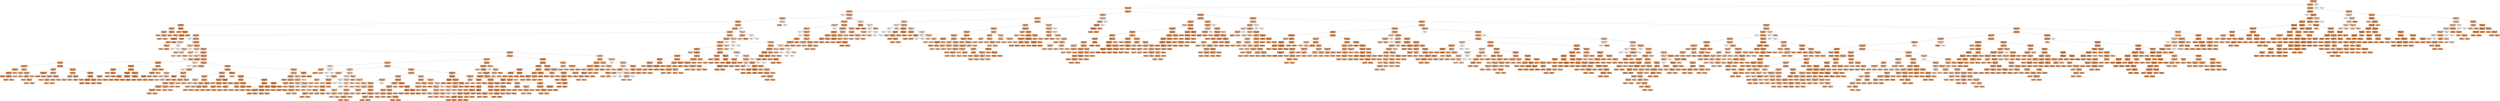 digraph Tree {
node [shape=box, style="filled, rounded", color="black", fontname="helvetica"] ;
edge [fontname="helvetica"] ;
0 [label="instrumentalness <= 0.898\nsquared_error = 446.929\nsamples = 1400\nvalue = 60.006", fillcolor="#edaa7a"] ;
1 [label="year <= 2017.5\nsquared_error = 442.578\nsamples = 1398\nvalue = 60.09", fillcolor="#edaa79"] ;
0 -> 1 [labeldistance=2.5, labelangle=45, headlabel="True"] ;
2 [label="duration_ms <= 216086.0\nsquared_error = 439.328\nsamples = 1253\nvalue = 59.362", fillcolor="#eeab7b"] ;
1 -> 2 ;
3 [label="tempo <= 67.486\nsquared_error = 570.967\nsamples = 474\nvalue = 56.768", fillcolor="#eeaf81"] ;
2 -> 3 ;
4 [label="squared_error = 0.0\nsamples = 2\nvalue = 3.0", fillcolor="#fefbf8"] ;
3 -> 4 ;
5 [label="duration_ms <= 213593.0\nsquared_error = 561.085\nsamples = 472\nvalue = 56.996", fillcolor="#eeae80"] ;
3 -> 5 ;
6 [label="valence <= 0.964\nsquared_error = 518.641\nsamples = 428\nvalue = 58.04", fillcolor="#eead7e"] ;
5 -> 6 ;
7 [label="energy <= 0.458\nsquared_error = 506.27\nsamples = 425\nvalue = 58.296", fillcolor="#eeac7d"] ;
6 -> 7 ;
8 [label="year <= 2013.0\nsquared_error = 48.382\nsamples = 15\nvalue = 73.467", fillcolor="#ea975c"] ;
7 -> 8 ;
9 [label="valence <= 0.554\nsquared_error = 24.56\nsamples = 5\nvalue = 64.8", fillcolor="#eca36f"] ;
8 -> 9 ;
10 [label="valence <= 0.201\nsquared_error = 0.667\nsamples = 3\nvalue = 61.0", fillcolor="#eda977"] ;
9 -> 10 ;
11 [label="squared_error = 0.0\nsamples = 1\nvalue = 60.0", fillcolor="#edaa7a"] ;
10 -> 11 ;
12 [label="key <= 3.5\nsquared_error = 0.25\nsamples = 2\nvalue = 61.5", fillcolor="#eda876"] ;
10 -> 12 ;
13 [label="squared_error = 0.0\nsamples = 1\nvalue = 61.0", fillcolor="#eda977"] ;
12 -> 13 ;
14 [label="squared_error = 0.0\nsamples = 1\nvalue = 62.0", fillcolor="#eda775"] ;
12 -> 14 ;
15 [label="danceability <= 0.802\nsquared_error = 6.25\nsamples = 2\nvalue = 70.5", fillcolor="#ea9b62"] ;
9 -> 15 ;
16 [label="squared_error = 0.0\nsamples = 1\nvalue = 68.0", fillcolor="#eb9f68"] ;
15 -> 16 ;
17 [label="squared_error = 0.0\nsamples = 1\nvalue = 73.0", fillcolor="#ea985d"] ;
15 -> 17 ;
18 [label="energy <= 0.335\nsquared_error = 3.96\nsamples = 10\nvalue = 77.8", fillcolor="#e89152"] ;
8 -> 18 ;
19 [label="squared_error = 0.0\nsamples = 2\nvalue = 75.0", fillcolor="#e99558"] ;
18 -> 19 ;
20 [label="danceability <= 0.883\nsquared_error = 2.5\nsamples = 8\nvalue = 78.5", fillcolor="#e89050"] ;
18 -> 20 ;
21 [label="loudness <= -6.0\nsquared_error = 0.556\nsamples = 6\nvalue = 79.333", fillcolor="#e88f4f"] ;
20 -> 21 ;
22 [label="duration_ms <= 199926.5\nsquared_error = 0.24\nsamples = 5\nvalue = 79.6", fillcolor="#e88e4e"] ;
21 -> 22 ;
23 [label="squared_error = 0.0\nsamples = 3\nvalue = 80.0", fillcolor="#e88e4d"] ;
22 -> 23 ;
24 [label="squared_error = 0.0\nsamples = 2\nvalue = 79.0", fillcolor="#e88f4f"] ;
22 -> 24 ;
25 [label="squared_error = 0.0\nsamples = 1\nvalue = 78.0", fillcolor="#e89151"] ;
21 -> 25 ;
26 [label="squared_error = 0.0\nsamples = 2\nvalue = 76.0", fillcolor="#e99356"] ;
20 -> 26 ;
27 [label="liveness <= 0.846\nsquared_error = 514.294\nsamples = 410\nvalue = 57.741", fillcolor="#eead7f"] ;
7 -> 27 ;
28 [label="energy <= 0.977\nsquared_error = 507.38\nsamples = 409\nvalue = 57.883", fillcolor="#eead7e"] ;
27 -> 28 ;
29 [label="year <= 2015.5\nsquared_error = 494.169\nsamples = 405\nvalue = 58.168", fillcolor="#eead7e"] ;
28 -> 29 ;
30 [label="valence <= 0.082\nsquared_error = 402.116\nsamples = 328\nvalue = 59.494", fillcolor="#eeab7b"] ;
29 -> 30 ;
31 [label="squared_error = 0.0\nsamples = 1\nvalue = 0.0", fillcolor="#ffffff"] ;
30 -> 31 ;
32 [label="speechiness <= 0.028\nsquared_error = 392.488\nsamples = 327\nvalue = 59.676", fillcolor="#eeab7a"] ;
30 -> 32 ;
33 [label="speechiness <= 0.025\nsquared_error = 947.188\nsamples = 4\nvalue = 30.75", fillcolor="#f6d3bb"] ;
32 -> 33 ;
34 [label="danceability <= 0.624\nsquared_error = 64.0\nsamples = 2\nvalue = 61.0", fillcolor="#eda977"] ;
33 -> 34 ;
35 [label="squared_error = 0.0\nsamples = 1\nvalue = 53.0", fillcolor="#f0b489"] ;
34 -> 35 ;
36 [label="squared_error = 0.0\nsamples = 1\nvalue = 69.0", fillcolor="#eb9d65"] ;
34 -> 36 ;
37 [label="year <= 2007.0\nsquared_error = 0.25\nsamples = 2\nvalue = 0.5", fillcolor="#fffefe"] ;
33 -> 37 ;
38 [label="squared_error = 0.0\nsamples = 1\nvalue = 0.0", fillcolor="#ffffff"] ;
37 -> 38 ;
39 [label="squared_error = 0.0\nsamples = 1\nvalue = 1.0", fillcolor="#fffefd"] ;
37 -> 39 ;
40 [label="duration_ms <= 151086.5\nsquared_error = 375.129\nsamples = 323\nvalue = 60.034", fillcolor="#edaa79"] ;
32 -> 40 ;
41 [label="loudness <= -4.5\nsquared_error = 505.688\nsamples = 4\nvalue = 33.75", fillcolor="#f5cfb4"] ;
40 -> 41 ;
42 [label="key <= 3.0\nsquared_error = 168.0\nsamples = 3\nvalue = 45.0", fillcolor="#f2bf9b"] ;
41 -> 42 ;
43 [label="squared_error = 0.0\nsamples = 1\nvalue = 63.0", fillcolor="#eda673"] ;
42 -> 43 ;
44 [label="tempo <= 124.474\nsquared_error = 9.0\nsamples = 2\nvalue = 36.0", fillcolor="#f4ccaf"] ;
42 -> 44 ;
45 [label="squared_error = 0.0\nsamples = 1\nvalue = 33.0", fillcolor="#f5d0b6"] ;
44 -> 45 ;
46 [label="squared_error = 0.0\nsamples = 1\nvalue = 39.0", fillcolor="#f4c8a8"] ;
44 -> 46 ;
47 [label="squared_error = 0.0\nsamples = 1\nvalue = 0.0", fillcolor="#ffffff"] ;
41 -> 47 ;
48 [label="tempo <= 78.729\nsquared_error = 364.72\nsamples = 319\nvalue = 60.364", fillcolor="#edaa79"] ;
40 -> 48 ;
49 [label="tempo <= 78.438\nsquared_error = 571.556\nsamples = 3\nvalue = 31.333", fillcolor="#f6d3b9"] ;
48 -> 49 ;
50 [label="liveness <= 0.156\nsquared_error = 121.0\nsamples = 2\nvalue = 47.0", fillcolor="#f1bc96"] ;
49 -> 50 ;
51 [label="squared_error = 0.0\nsamples = 1\nvalue = 58.0", fillcolor="#eead7e"] ;
50 -> 51 ;
52 [label="squared_error = 0.0\nsamples = 1\nvalue = 36.0", fillcolor="#f4ccaf"] ;
50 -> 52 ;
53 [label="squared_error = 0.0\nsamples = 1\nvalue = 0.0", fillcolor="#ffffff"] ;
49 -> 53 ;
54 [label="tempo <= 116.785\nsquared_error = 354.68\nsamples = 316\nvalue = 60.639", fillcolor="#eda978"] ;
48 -> 54 ;
55 [label="liveness <= 0.033\nsquared_error = 219.235\nsamples = 124\nvalue = 64.081", fillcolor="#eca470"] ;
54 -> 55 ;
56 [label="speechiness <= 0.072\nsquared_error = 1190.25\nsamples = 2\nvalue = 34.5", fillcolor="#f5ceb2"] ;
55 -> 56 ;
57 [label="squared_error = 0.0\nsamples = 1\nvalue = 0.0", fillcolor="#ffffff"] ;
56 -> 57 ;
58 [label="squared_error = 0.0\nsamples = 1\nvalue = 69.0", fillcolor="#eb9d65"] ;
56 -> 58 ;
59 [label="speechiness <= 0.053\nsquared_error = 188.738\nsamples = 122\nvalue = 64.566", fillcolor="#eca46f"] ;
55 -> 59 ;
60 [label="year <= 2010.5\nsquared_error = 84.912\nsamples = 51\nvalue = 68.431", fillcolor="#eb9e67"] ;
59 -> 60 ;
61 [label="danceability <= 0.623\nsquared_error = 74.43\nsamples = 33\nvalue = 65.455", fillcolor="#eca26d"] ;
60 -> 61 ;
62 [label="duration_ms <= 197939.5\nsquared_error = 81.243\nsamples = 12\nvalue = 60.583", fillcolor="#eda978"] ;
61 -> 62 ;
63 [label="speechiness <= 0.042\nsquared_error = 84.188\nsamples = 4\nvalue = 69.75", fillcolor="#eb9c64"] ;
62 -> 63 ;
64 [label="valence <= 0.353\nsquared_error = 28.222\nsamples = 3\nvalue = 74.333", fillcolor="#e9965a"] ;
63 -> 64 ;
65 [label="squared_error = 0.0\nsamples = 1\nvalue = 81.0", fillcolor="#e78c4b"] ;
64 -> 65 ;
66 [label="acousticness <= 0.054\nsquared_error = 9.0\nsamples = 2\nvalue = 71.0", fillcolor="#ea9a61"] ;
64 -> 66 ;
67 [label="squared_error = 0.0\nsamples = 1\nvalue = 74.0", fillcolor="#e9965a"] ;
66 -> 67 ;
68 [label="squared_error = 0.0\nsamples = 1\nvalue = 68.0", fillcolor="#eb9f68"] ;
66 -> 68 ;
69 [label="squared_error = 0.0\nsamples = 1\nvalue = 56.0", fillcolor="#efb082"] ;
63 -> 69 ;
70 [label="danceability <= 0.533\nsquared_error = 16.75\nsamples = 8\nvalue = 56.0", fillcolor="#efb082"] ;
62 -> 70 ;
71 [label="energy <= 0.792\nsquared_error = 4.0\nsamples = 2\nvalue = 51.0", fillcolor="#f0b78e"] ;
70 -> 71 ;
72 [label="squared_error = 0.0\nsamples = 1\nvalue = 49.0", fillcolor="#f1ba92"] ;
71 -> 72 ;
73 [label="squared_error = 0.0\nsamples = 1\nvalue = 53.0", fillcolor="#f0b489"] ;
71 -> 73 ;
74 [label="loudness <= -3.43\nsquared_error = 9.889\nsamples = 6\nvalue = 57.667", fillcolor="#eead7f"] ;
70 -> 74 ;
75 [label="energy <= 0.636\nsquared_error = 1.2\nsamples = 5\nvalue = 59.0", fillcolor="#eeab7c"] ;
74 -> 75 ;
76 [label="squared_error = 0.0\nsamples = 1\nvalue = 57.0", fillcolor="#eeae80"] ;
75 -> 76 ;
77 [label="loudness <= -4.735\nsquared_error = 0.25\nsamples = 4\nvalue = 59.5", fillcolor="#eeab7b"] ;
75 -> 77 ;
78 [label="squared_error = 0.0\nsamples = 2\nvalue = 60.0", fillcolor="#edaa7a"] ;
77 -> 78 ;
79 [label="squared_error = 0.0\nsamples = 2\nvalue = 59.0", fillcolor="#eeab7c"] ;
77 -> 79 ;
80 [label="squared_error = 0.0\nsamples = 1\nvalue = 51.0", fillcolor="#f0b78e"] ;
74 -> 80 ;
81 [label="speechiness <= 0.036\nsquared_error = 49.229\nsamples = 21\nvalue = 68.238", fillcolor="#eb9e67"] ;
61 -> 81 ;
82 [label="valence <= 0.653\nsquared_error = 45.5\nsamples = 8\nvalue = 64.0", fillcolor="#eca471"] ;
81 -> 82 ;
83 [label="instrumentalness <= 0.004\nsquared_error = 0.25\nsamples = 2\nvalue = 74.5", fillcolor="#e99659"] ;
82 -> 83 ;
84 [label="squared_error = 0.0\nsamples = 1\nvalue = 75.0", fillcolor="#e99558"] ;
83 -> 84 ;
85 [label="squared_error = 0.0\nsamples = 1\nvalue = 74.0", fillcolor="#e9965a"] ;
83 -> 85 ;
86 [label="speechiness <= 0.031\nsquared_error = 11.583\nsamples = 6\nvalue = 60.5", fillcolor="#eda978"] ;
82 -> 86 ;
87 [label="tempo <= 104.007\nsquared_error = 1.556\nsamples = 3\nvalue = 57.667", fillcolor="#eead7f"] ;
86 -> 87 ;
88 [label="squared_error = 0.0\nsamples = 1\nvalue = 56.0", fillcolor="#efb082"] ;
87 -> 88 ;
89 [label="key <= 3.5\nsquared_error = 0.25\nsamples = 2\nvalue = 58.5", fillcolor="#eeac7d"] ;
87 -> 89 ;
90 [label="squared_error = 0.0\nsamples = 1\nvalue = 59.0", fillcolor="#eeab7c"] ;
89 -> 90 ;
91 [label="squared_error = 0.0\nsamples = 1\nvalue = 58.0", fillcolor="#eead7e"] ;
89 -> 91 ;
92 [label="valence <= 0.852\nsquared_error = 5.556\nsamples = 3\nvalue = 63.333", fillcolor="#eca572"] ;
86 -> 92 ;
93 [label="squared_error = 0.0\nsamples = 2\nvalue = 65.0", fillcolor="#eca36e"] ;
92 -> 93 ;
94 [label="squared_error = 0.0\nsamples = 1\nvalue = 60.0", fillcolor="#edaa7a"] ;
92 -> 94 ;
95 [label="loudness <= -5.756\nsquared_error = 33.669\nsamples = 13\nvalue = 70.846", fillcolor="#ea9b61"] ;
81 -> 95 ;
96 [label="tempo <= 101.142\nsquared_error = 8.188\nsamples = 4\nvalue = 64.75", fillcolor="#eca36f"] ;
95 -> 96 ;
97 [label="year <= 2007.5\nsquared_error = 1.0\nsamples = 2\nvalue = 62.0", fillcolor="#eda775"] ;
96 -> 97 ;
98 [label="squared_error = 0.0\nsamples = 1\nvalue = 63.0", fillcolor="#eda673"] ;
97 -> 98 ;
99 [label="squared_error = 0.0\nsamples = 1\nvalue = 61.0", fillcolor="#eda977"] ;
97 -> 99 ;
100 [label="key <= 5.0\nsquared_error = 0.25\nsamples = 2\nvalue = 67.5", fillcolor="#eb9f69"] ;
96 -> 100 ;
101 [label="squared_error = 0.0\nsamples = 1\nvalue = 68.0", fillcolor="#eb9f68"] ;
100 -> 101 ;
102 [label="squared_error = 0.0\nsamples = 1\nvalue = 67.0", fillcolor="#eba06a"] ;
100 -> 102 ;
103 [label="energy <= 0.871\nsquared_error = 21.136\nsamples = 9\nvalue = 73.556", fillcolor="#ea975b"] ;
95 -> 103 ;
104 [label="tempo <= 98.016\nsquared_error = 5.061\nsamples = 7\nvalue = 75.286", fillcolor="#e99458"] ;
103 -> 104 ;
105 [label="acousticness <= 0.027\nsquared_error = 0.889\nsamples = 3\nvalue = 77.667", fillcolor="#e89152"] ;
104 -> 105 ;
106 [label="squared_error = 0.0\nsamples = 1\nvalue = 79.0", fillcolor="#e88f4f"] ;
105 -> 106 ;
107 [label="squared_error = 0.0\nsamples = 2\nvalue = 77.0", fillcolor="#e99254"] ;
105 -> 107 ;
108 [label="tempo <= 100.107\nsquared_error = 0.75\nsamples = 4\nvalue = 73.5", fillcolor="#ea975b"] ;
104 -> 108 ;
109 [label="squared_error = 0.0\nsamples = 1\nvalue = 72.0", fillcolor="#ea995f"] ;
108 -> 109 ;
110 [label="squared_error = 0.0\nsamples = 3\nvalue = 74.0", fillcolor="#e9965a"] ;
108 -> 110 ;
111 [label="key <= 10.0\nsquared_error = 30.25\nsamples = 2\nvalue = 67.5", fillcolor="#eb9f69"] ;
103 -> 111 ;
112 [label="squared_error = 0.0\nsamples = 1\nvalue = 62.0", fillcolor="#eda775"] ;
111 -> 112 ;
113 [label="squared_error = 0.0\nsamples = 1\nvalue = 73.0", fillcolor="#ea985d"] ;
111 -> 113 ;
114 [label="key <= 8.5\nsquared_error = 58.099\nsamples = 18\nvalue = 73.889", fillcolor="#e9965b"] ;
60 -> 114 ;
115 [label="acousticness <= 0.032\nsquared_error = 26.379\nsamples = 13\nvalue = 76.923", fillcolor="#e99254"] ;
114 -> 115 ;
116 [label="liveness <= 0.076\nsquared_error = 13.44\nsamples = 5\nvalue = 72.4", fillcolor="#ea995e"] ;
115 -> 116 ;
117 [label="squared_error = 0.0\nsamples = 1\nvalue = 66.0", fillcolor="#eca26c"] ;
116 -> 117 ;
118 [label="liveness <= 0.118\nsquared_error = 4.0\nsamples = 4\nvalue = 74.0", fillcolor="#e9965a"] ;
116 -> 118 ;
119 [label="squared_error = 0.0\nsamples = 2\nvalue = 72.0", fillcolor="#ea995f"] ;
118 -> 119 ;
120 [label="squared_error = 0.0\nsamples = 2\nvalue = 76.0", fillcolor="#e99356"] ;
118 -> 120 ;
121 [label="key <= 3.5\nsquared_error = 13.688\nsamples = 8\nvalue = 79.75", fillcolor="#e88e4e"] ;
115 -> 121 ;
122 [label="danceability <= 0.598\nsquared_error = 5.688\nsamples = 4\nvalue = 82.75", fillcolor="#e78a47"] ;
121 -> 122 ;
123 [label="key <= 2.0\nsquared_error = 0.25\nsamples = 2\nvalue = 80.5", fillcolor="#e78d4c"] ;
122 -> 123 ;
124 [label="squared_error = 0.0\nsamples = 1\nvalue = 80.0", fillcolor="#e88e4d"] ;
123 -> 124 ;
125 [label="squared_error = 0.0\nsamples = 1\nvalue = 81.0", fillcolor="#e78c4b"] ;
123 -> 125 ;
126 [label="instrumentalness <= 0.0\nsquared_error = 1.0\nsamples = 2\nvalue = 85.0", fillcolor="#e68742"] ;
122 -> 126 ;
127 [label="squared_error = 0.0\nsamples = 1\nvalue = 84.0", fillcolor="#e68844"] ;
126 -> 127 ;
128 [label="squared_error = 0.0\nsamples = 1\nvalue = 86.0", fillcolor="#e68540"] ;
126 -> 128 ;
129 [label="duration_ms <= 187086.5\nsquared_error = 3.688\nsamples = 4\nvalue = 76.75", fillcolor="#e99254"] ;
121 -> 129 ;
130 [label="instrumentalness <= 0.0\nsquared_error = 0.25\nsamples = 2\nvalue = 78.5", fillcolor="#e89050"] ;
129 -> 130 ;
131 [label="squared_error = 0.0\nsamples = 1\nvalue = 79.0", fillcolor="#e88f4f"] ;
130 -> 131 ;
132 [label="squared_error = 0.0\nsamples = 1\nvalue = 78.0", fillcolor="#e89151"] ;
130 -> 132 ;
133 [label="energy <= 0.788\nsquared_error = 1.0\nsamples = 2\nvalue = 75.0", fillcolor="#e99558"] ;
129 -> 133 ;
134 [label="squared_error = 0.0\nsamples = 1\nvalue = 74.0", fillcolor="#e9965a"] ;
133 -> 134 ;
135 [label="squared_error = 0.0\nsamples = 1\nvalue = 76.0", fillcolor="#e99356"] ;
133 -> 135 ;
136 [label="year <= 2014.5\nsquared_error = 54.4\nsamples = 5\nvalue = 66.0", fillcolor="#eca26c"] ;
114 -> 136 ;
137 [label="liveness <= 0.421\nsquared_error = 15.188\nsamples = 4\nvalue = 62.75", fillcolor="#eda673"] ;
136 -> 137 ;
138 [label="liveness <= 0.098\nsquared_error = 5.556\nsamples = 3\nvalue = 64.667", fillcolor="#eca36f"] ;
137 -> 138 ;
139 [label="squared_error = 0.0\nsamples = 1\nvalue = 68.0", fillcolor="#eb9f68"] ;
138 -> 139 ;
140 [label="squared_error = 0.0\nsamples = 2\nvalue = 63.0", fillcolor="#eda673"] ;
138 -> 140 ;
141 [label="squared_error = 0.0\nsamples = 1\nvalue = 57.0", fillcolor="#eeae80"] ;
137 -> 141 ;
142 [label="squared_error = 0.0\nsamples = 1\nvalue = 79.0", fillcolor="#e88f4f"] ;
136 -> 142 ;
143 [label="speechiness <= 0.055\nsquared_error = 244.871\nsamples = 71\nvalue = 61.789", fillcolor="#eda876"] ;
59 -> 143 ;
144 [label="danceability <= 0.773\nsquared_error = 289.0\nsamples = 2\nvalue = 17.0", fillcolor="#fae7d9"] ;
143 -> 144 ;
145 [label="squared_error = 0.0\nsamples = 1\nvalue = 0.0", fillcolor="#ffffff"] ;
144 -> 145 ;
146 [label="squared_error = 0.0\nsamples = 1\nvalue = 34.0", fillcolor="#f5cfb3"] ;
144 -> 146 ;
147 [label="loudness <= -6.496\nsquared_error = 183.761\nsamples = 69\nvalue = 63.087", fillcolor="#eda673"] ;
143 -> 147 ;
148 [label="speechiness <= 0.071\nsquared_error = 196.089\nsamples = 19\nvalue = 56.737", fillcolor="#eeaf81"] ;
147 -> 148 ;
149 [label="squared_error = 0.0\nsamples = 1\nvalue = 11.0", fillcolor="#fcefe7"] ;
148 -> 149 ;
150 [label="key <= 2.5\nsquared_error = 84.312\nsamples = 18\nvalue = 59.278", fillcolor="#eeab7b"] ;
148 -> 150 ;
151 [label="energy <= 0.648\nsquared_error = 6.222\nsamples = 3\nvalue = 44.333", fillcolor="#f2c09c"] ;
150 -> 151 ;
152 [label="squared_error = 0.0\nsamples = 1\nvalue = 41.0", fillcolor="#f3c5a4"] ;
151 -> 152 ;
153 [label="valence <= 0.702\nsquared_error = 1.0\nsamples = 2\nvalue = 46.0", fillcolor="#f2be99"] ;
151 -> 153 ;
154 [label="squared_error = 0.0\nsamples = 1\nvalue = 45.0", fillcolor="#f2bf9b"] ;
153 -> 154 ;
155 [label="squared_error = 0.0\nsamples = 1\nvalue = 47.0", fillcolor="#f1bc96"] ;
153 -> 155 ;
156 [label="danceability <= 0.694\nsquared_error = 46.329\nsamples = 15\nvalue = 62.267", fillcolor="#eda774"] ;
150 -> 156 ;
157 [label="liveness <= 0.247\nsquared_error = 0.25\nsamples = 2\nvalue = 75.5", fillcolor="#e99457"] ;
156 -> 157 ;
158 [label="squared_error = 0.0\nsamples = 1\nvalue = 75.0", fillcolor="#e99558"] ;
157 -> 158 ;
159 [label="squared_error = 0.0\nsamples = 1\nvalue = 76.0", fillcolor="#e99356"] ;
157 -> 159 ;
160 [label="valence <= 0.74\nsquared_error = 22.331\nsamples = 13\nvalue = 60.231", fillcolor="#edaa79"] ;
156 -> 160 ;
161 [label="energy <= 0.69\nsquared_error = 15.89\nsamples = 10\nvalue = 61.9", fillcolor="#eda775"] ;
160 -> 161 ;
162 [label="speechiness <= 0.312\nsquared_error = 8.734\nsamples = 8\nvalue = 63.375", fillcolor="#eca572"] ;
161 -> 162 ;
163 [label="instrumentalness <= 0.0\nsquared_error = 1.806\nsamples = 6\nvalue = 64.833", fillcolor="#eca36f"] ;
162 -> 163 ;
164 [label="duration_ms <= 181306.5\nsquared_error = 0.188\nsamples = 4\nvalue = 65.75", fillcolor="#eca26d"] ;
163 -> 164 ;
165 [label="squared_error = 0.0\nsamples = 1\nvalue = 65.0", fillcolor="#eca36e"] ;
164 -> 165 ;
166 [label="squared_error = 0.0\nsamples = 3\nvalue = 66.0", fillcolor="#eca26c"] ;
164 -> 166 ;
167 [label="squared_error = 0.0\nsamples = 2\nvalue = 63.0", fillcolor="#eda673"] ;
163 -> 167 ;
168 [label="duration_ms <= 165400.0\nsquared_error = 4.0\nsamples = 2\nvalue = 59.0", fillcolor="#eeab7c"] ;
162 -> 168 ;
169 [label="squared_error = 0.0\nsamples = 1\nvalue = 61.0", fillcolor="#eda977"] ;
168 -> 169 ;
170 [label="squared_error = 0.0\nsamples = 1\nvalue = 57.0", fillcolor="#eeae80"] ;
168 -> 170 ;
171 [label="acousticness <= 0.068\nsquared_error = 1.0\nsamples = 2\nvalue = 56.0", fillcolor="#efb082"] ;
161 -> 171 ;
172 [label="squared_error = 0.0\nsamples = 1\nvalue = 57.0", fillcolor="#eeae80"] ;
171 -> 172 ;
173 [label="squared_error = 0.0\nsamples = 1\nvalue = 55.0", fillcolor="#efb185"] ;
171 -> 173 ;
174 [label="speechiness <= 0.196\nsquared_error = 3.556\nsamples = 3\nvalue = 54.667", fillcolor="#efb285"] ;
160 -> 174 ;
175 [label="squared_error = 0.0\nsamples = 1\nvalue = 52.0", fillcolor="#f0b58b"] ;
174 -> 175 ;
176 [label="squared_error = 0.0\nsamples = 2\nvalue = 56.0", fillcolor="#efb082"] ;
174 -> 176 ;
177 [label="energy <= 0.868\nsquared_error = 157.93\nsamples = 50\nvalue = 65.5", fillcolor="#eca26d"] ;
147 -> 177 ;
178 [label="year <= 2004.5\nsquared_error = 84.558\nsamples = 35\nvalue = 69.314", fillcolor="#eb9d65"] ;
177 -> 178 ;
179 [label="speechiness <= 0.164\nsquared_error = 87.049\nsamples = 15\nvalue = 64.867", fillcolor="#eca36f"] ;
178 -> 179 ;
180 [label="energy <= 0.719\nsquared_error = 61.951\nsamples = 9\nvalue = 59.778", fillcolor="#eeaa7a"] ;
179 -> 180 ;
181 [label="speechiness <= 0.105\nsquared_error = 36.0\nsamples = 2\nvalue = 48.0", fillcolor="#f1bb94"] ;
180 -> 181 ;
182 [label="squared_error = 0.0\nsamples = 1\nvalue = 42.0", fillcolor="#f3c4a2"] ;
181 -> 182 ;
183 [label="squared_error = 0.0\nsamples = 1\nvalue = 54.0", fillcolor="#efb387"] ;
181 -> 183 ;
184 [label="key <= 2.5\nsquared_error = 18.408\nsamples = 7\nvalue = 63.143", fillcolor="#eda673"] ;
180 -> 184 ;
185 [label="energy <= 0.725\nsquared_error = 8.0\nsamples = 3\nvalue = 59.0", fillcolor="#eeab7c"] ;
184 -> 185 ;
186 [label="squared_error = 0.0\nsamples = 1\nvalue = 63.0", fillcolor="#eda673"] ;
185 -> 186 ;
187 [label="squared_error = 0.0\nsamples = 2\nvalue = 57.0", fillcolor="#eeae80"] ;
185 -> 187 ;
188 [label="loudness <= -3.293\nsquared_error = 3.688\nsamples = 4\nvalue = 66.25", fillcolor="#eca16c"] ;
184 -> 188 ;
189 [label="tempo <= 96.521\nsquared_error = 1.0\nsamples = 2\nvalue = 68.0", fillcolor="#eb9f68"] ;
188 -> 189 ;
190 [label="squared_error = 0.0\nsamples = 1\nvalue = 67.0", fillcolor="#eba06a"] ;
189 -> 190 ;
191 [label="squared_error = 0.0\nsamples = 1\nvalue = 69.0", fillcolor="#eb9d65"] ;
189 -> 191 ;
192 [label="speechiness <= 0.11\nsquared_error = 0.25\nsamples = 2\nvalue = 64.5", fillcolor="#eca470"] ;
188 -> 192 ;
193 [label="squared_error = 0.0\nsamples = 1\nvalue = 65.0", fillcolor="#eca36e"] ;
192 -> 193 ;
194 [label="squared_error = 0.0\nsamples = 1\nvalue = 64.0", fillcolor="#eca471"] ;
192 -> 194 ;
195 [label="loudness <= -4.32\nsquared_error = 27.583\nsamples = 6\nvalue = 72.5", fillcolor="#ea985e"] ;
179 -> 195 ;
196 [label="acousticness <= 0.005\nsquared_error = 11.25\nsamples = 4\nvalue = 69.5", fillcolor="#eb9d64"] ;
195 -> 196 ;
197 [label="squared_error = 0.0\nsamples = 1\nvalue = 64.0", fillcolor="#eca471"] ;
196 -> 197 ;
198 [label="liveness <= 0.234\nsquared_error = 1.556\nsamples = 3\nvalue = 71.333", fillcolor="#ea9a60"] ;
196 -> 198 ;
199 [label="tempo <= 94.82\nsquared_error = 0.25\nsamples = 2\nvalue = 70.5", fillcolor="#ea9b62"] ;
198 -> 199 ;
200 [label="squared_error = 0.0\nsamples = 1\nvalue = 71.0", fillcolor="#ea9a61"] ;
199 -> 200 ;
201 [label="squared_error = 0.0\nsamples = 1\nvalue = 70.0", fillcolor="#eb9c63"] ;
199 -> 201 ;
202 [label="squared_error = 0.0\nsamples = 1\nvalue = 73.0", fillcolor="#ea985d"] ;
198 -> 202 ;
203 [label="liveness <= 0.326\nsquared_error = 6.25\nsamples = 2\nvalue = 78.5", fillcolor="#e89050"] ;
195 -> 203 ;
204 [label="squared_error = 0.0\nsamples = 1\nvalue = 81.0", fillcolor="#e78c4b"] ;
203 -> 204 ;
205 [label="squared_error = 0.0\nsamples = 1\nvalue = 76.0", fillcolor="#e99356"] ;
203 -> 205 ;
206 [label="acousticness <= 0.002\nsquared_error = 56.727\nsamples = 20\nvalue = 72.65", fillcolor="#ea985d"] ;
178 -> 206 ;
207 [label="squared_error = 0.0\nsamples = 1\nvalue = 49.0", fillcolor="#f1ba92"] ;
206 -> 207 ;
208 [label="speechiness <= 0.09\nsquared_error = 28.726\nsamples = 19\nvalue = 73.895", fillcolor="#e9965b"] ;
206 -> 208 ;
209 [label="energy <= 0.759\nsquared_error = 28.5\nsamples = 8\nvalue = 70.0", fillcolor="#eb9c63"] ;
208 -> 209 ;
210 [label="valence <= 0.4\nsquared_error = 9.188\nsamples = 4\nvalue = 65.75", fillcolor="#eca26d"] ;
209 -> 210 ;
211 [label="valence <= 0.363\nsquared_error = 2.25\nsamples = 2\nvalue = 68.5", fillcolor="#eb9e67"] ;
210 -> 211 ;
212 [label="squared_error = 0.0\nsamples = 1\nvalue = 70.0", fillcolor="#eb9c63"] ;
211 -> 212 ;
213 [label="squared_error = 0.0\nsamples = 1\nvalue = 67.0", fillcolor="#eba06a"] ;
211 -> 213 ;
214 [label="tempo <= 93.477\nsquared_error = 1.0\nsamples = 2\nvalue = 63.0", fillcolor="#eda673"] ;
210 -> 214 ;
215 [label="squared_error = 0.0\nsamples = 1\nvalue = 64.0", fillcolor="#eca471"] ;
214 -> 215 ;
216 [label="squared_error = 0.0\nsamples = 1\nvalue = 62.0", fillcolor="#eda775"] ;
214 -> 216 ;
217 [label="tempo <= 105.976\nsquared_error = 11.688\nsamples = 4\nvalue = 74.25", fillcolor="#e9965a"] ;
209 -> 217 ;
218 [label="energy <= 0.788\nsquared_error = 0.889\nsamples = 3\nvalue = 72.333", fillcolor="#ea995e"] ;
217 -> 218 ;
219 [label="squared_error = 0.0\nsamples = 1\nvalue = 71.0", fillcolor="#ea9a61"] ;
218 -> 219 ;
220 [label="squared_error = 0.0\nsamples = 2\nvalue = 73.0", fillcolor="#ea985d"] ;
218 -> 220 ;
221 [label="squared_error = 0.0\nsamples = 1\nvalue = 80.0", fillcolor="#e88e4d"] ;
217 -> 221 ;
222 [label="liveness <= 0.238\nsquared_error = 9.835\nsamples = 11\nvalue = 76.727", fillcolor="#e99254"] ;
208 -> 222 ;
223 [label="valence <= 0.624\nsquared_error = 3.859\nsamples = 8\nvalue = 75.125", fillcolor="#e99558"] ;
222 -> 223 ;
224 [label="tempo <= 93.033\nsquared_error = 2.0\nsamples = 6\nvalue = 76.0", fillcolor="#e99356"] ;
223 -> 224 ;
225 [label="duration_ms <= 187840.0\nsquared_error = 0.222\nsamples = 3\nvalue = 74.667", fillcolor="#e99559"] ;
224 -> 225 ;
226 [label="squared_error = 0.0\nsamples = 1\nvalue = 74.0", fillcolor="#e9965a"] ;
225 -> 226 ;
227 [label="squared_error = 0.0\nsamples = 2\nvalue = 75.0", fillcolor="#e99558"] ;
225 -> 227 ;
228 [label="tempo <= 94.056\nsquared_error = 0.222\nsamples = 3\nvalue = 77.333", fillcolor="#e89253"] ;
224 -> 228 ;
229 [label="squared_error = 0.0\nsamples = 1\nvalue = 78.0", fillcolor="#e89151"] ;
228 -> 229 ;
230 [label="squared_error = 0.0\nsamples = 2\nvalue = 77.0", fillcolor="#e99254"] ;
228 -> 230 ;
231 [label="danceability <= 0.647\nsquared_error = 0.25\nsamples = 2\nvalue = 72.5", fillcolor="#ea985e"] ;
223 -> 231 ;
232 [label="squared_error = 0.0\nsamples = 1\nvalue = 72.0", fillcolor="#ea995f"] ;
231 -> 232 ;
233 [label="squared_error = 0.0\nsamples = 1\nvalue = 73.0", fillcolor="#ea985d"] ;
231 -> 233 ;
234 [label="speechiness <= 0.118\nsquared_error = 0.667\nsamples = 3\nvalue = 81.0", fillcolor="#e78c4b"] ;
222 -> 234 ;
235 [label="danceability <= 0.689\nsquared_error = 0.25\nsamples = 2\nvalue = 80.5", fillcolor="#e78d4c"] ;
234 -> 235 ;
236 [label="squared_error = 0.0\nsamples = 1\nvalue = 81.0", fillcolor="#e78c4b"] ;
235 -> 236 ;
237 [label="squared_error = 0.0\nsamples = 1\nvalue = 80.0", fillcolor="#e88e4d"] ;
235 -> 237 ;
238 [label="squared_error = 0.0\nsamples = 1\nvalue = 82.0", fillcolor="#e78b49"] ;
234 -> 238 ;
239 [label="speechiness <= 0.139\nsquared_error = 215.973\nsamples = 15\nvalue = 56.6", fillcolor="#eeaf81"] ;
177 -> 239 ;
240 [label="loudness <= -3.867\nsquared_error = 165.444\nsamples = 13\nvalue = 53.308", fillcolor="#efb488"] ;
239 -> 240 ;
241 [label="energy <= 0.877\nsquared_error = 65.889\nsamples = 6\nvalue = 63.667", fillcolor="#eca571"] ;
240 -> 241 ;
242 [label="squared_error = 0.0\nsamples = 1\nvalue = 78.0", fillcolor="#e89151"] ;
241 -> 242 ;
243 [label="instrumentalness <= 0.006\nsquared_error = 29.76\nsamples = 5\nvalue = 60.8", fillcolor="#eda978"] ;
241 -> 243 ;
244 [label="liveness <= 0.065\nsquared_error = 4.688\nsamples = 4\nvalue = 58.25", fillcolor="#eead7d"] ;
243 -> 244 ;
245 [label="squared_error = 0.0\nsamples = 1\nvalue = 55.0", fillcolor="#efb185"] ;
244 -> 245 ;
246 [label="acousticness <= 0.079\nsquared_error = 1.556\nsamples = 3\nvalue = 59.333", fillcolor="#eeab7b"] ;
244 -> 246 ;
247 [label="duration_ms <= 209166.5\nsquared_error = 0.25\nsamples = 2\nvalue = 58.5", fillcolor="#eeac7d"] ;
246 -> 247 ;
248 [label="squared_error = 0.0\nsamples = 1\nvalue = 59.0", fillcolor="#eeab7c"] ;
247 -> 248 ;
249 [label="squared_error = 0.0\nsamples = 1\nvalue = 58.0", fillcolor="#eead7e"] ;
247 -> 249 ;
250 [label="squared_error = 0.0\nsamples = 1\nvalue = 61.0", fillcolor="#eda977"] ;
246 -> 250 ;
251 [label="squared_error = 0.0\nsamples = 1\nvalue = 71.0", fillcolor="#ea9a61"] ;
243 -> 251 ;
252 [label="key <= 10.0\nsquared_error = 79.959\nsamples = 7\nvalue = 44.429", fillcolor="#f2c09c"] ;
240 -> 252 ;
253 [label="danceability <= 0.658\nsquared_error = 12.139\nsamples = 6\nvalue = 47.833", fillcolor="#f1bb95"] ;
252 -> 253 ;
254 [label="acousticness <= 0.04\nsquared_error = 2.667\nsamples = 3\nvalue = 45.0", fillcolor="#f2bf9b"] ;
253 -> 254 ;
255 [label="squared_error = 0.0\nsamples = 1\nvalue = 43.0", fillcolor="#f2c29f"] ;
254 -> 255 ;
256 [label="duration_ms <= 194599.5\nsquared_error = 1.0\nsamples = 2\nvalue = 46.0", fillcolor="#f2be99"] ;
254 -> 256 ;
257 [label="squared_error = 0.0\nsamples = 1\nvalue = 47.0", fillcolor="#f1bc96"] ;
256 -> 257 ;
258 [label="squared_error = 0.0\nsamples = 1\nvalue = 45.0", fillcolor="#f2bf9b"] ;
256 -> 258 ;
259 [label="duration_ms <= 188706.0\nsquared_error = 5.556\nsamples = 3\nvalue = 50.667", fillcolor="#f0b78e"] ;
253 -> 259 ;
260 [label="squared_error = 0.0\nsamples = 2\nvalue = 49.0", fillcolor="#f1ba92"] ;
259 -> 260 ;
261 [label="squared_error = 0.0\nsamples = 1\nvalue = 54.0", fillcolor="#efb387"] ;
259 -> 261 ;
262 [label="squared_error = 0.0\nsamples = 1\nvalue = 24.0", fillcolor="#f8ddca"] ;
252 -> 262 ;
263 [label="liveness <= 0.086\nsquared_error = 16.0\nsamples = 2\nvalue = 78.0", fillcolor="#e89151"] ;
239 -> 263 ;
264 [label="squared_error = 0.0\nsamples = 1\nvalue = 74.0", fillcolor="#e9965a"] ;
263 -> 264 ;
265 [label="squared_error = 0.0\nsamples = 1\nvalue = 82.0", fillcolor="#e78b49"] ;
263 -> 265 ;
266 [label="speechiness <= 0.143\nsquared_error = 429.566\nsamples = 192\nvalue = 58.417", fillcolor="#eeac7d"] ;
54 -> 266 ;
267 [label="tempo <= 147.197\nsquared_error = 340.778\nsamples = 165\nvalue = 60.297", fillcolor="#edaa79"] ;
266 -> 267 ;
268 [label="loudness <= -3.916\nsquared_error = 378.448\nsamples = 134\nvalue = 58.0", fillcolor="#eead7e"] ;
267 -> 268 ;
269 [label="tempo <= 120.023\nsquared_error = 416.894\nsamples = 92\nvalue = 54.772", fillcolor="#efb185"] ;
268 -> 269 ;
270 [label="valence <= 0.323\nsquared_error = 923.84\nsamples = 5\nvalue = 24.4", fillcolor="#f8dcc9"] ;
269 -> 270 ;
271 [label="loudness <= -5.863\nsquared_error = 196.0\nsamples = 2\nvalue = 60.0", fillcolor="#edaa7a"] ;
270 -> 271 ;
272 [label="squared_error = 0.0\nsamples = 1\nvalue = 74.0", fillcolor="#e9965a"] ;
271 -> 272 ;
273 [label="squared_error = 0.0\nsamples = 1\nvalue = 46.0", fillcolor="#f2be99"] ;
271 -> 273 ;
274 [label="duration_ms <= 203806.5\nsquared_error = 0.889\nsamples = 3\nvalue = 0.667", fillcolor="#fffefe"] ;
270 -> 274 ;
275 [label="squared_error = 0.0\nsamples = 2\nvalue = 0.0", fillcolor="#ffffff"] ;
274 -> 275 ;
276 [label="squared_error = 0.0\nsamples = 1\nvalue = 2.0", fillcolor="#fefcfb"] ;
274 -> 276 ;
277 [label="acousticness <= 0.003\nsquared_error = 331.698\nsamples = 87\nvalue = 56.517", fillcolor="#eeaf81"] ;
269 -> 277 ;
278 [label="year <= 2009.5\nsquared_error = 543.592\nsamples = 23\nvalue = 45.13", fillcolor="#f2bf9b"] ;
277 -> 278 ;
279 [label="key <= 0.5\nsquared_error = 314.225\nsamples = 13\nvalue = 56.077", fillcolor="#efb082"] ;
278 -> 279 ;
280 [label="squared_error = 0.0\nsamples = 1\nvalue = 0.0", fillcolor="#ffffff"] ;
279 -> 280 ;
281 [label="energy <= 0.802\nsquared_error = 56.521\nsamples = 12\nvalue = 60.75", fillcolor="#eda978"] ;
279 -> 281 ;
282 [label="loudness <= -5.368\nsquared_error = 9.0\nsamples = 2\nvalue = 50.0", fillcolor="#f0b890"] ;
281 -> 282 ;
283 [label="squared_error = 0.0\nsamples = 1\nvalue = 53.0", fillcolor="#f0b489"] ;
282 -> 283 ;
284 [label="squared_error = 0.0\nsamples = 1\nvalue = 47.0", fillcolor="#f1bc96"] ;
282 -> 284 ;
285 [label="speechiness <= 0.029\nsquared_error = 38.29\nsamples = 10\nvalue = 62.9", fillcolor="#eda673"] ;
281 -> 285 ;
286 [label="squared_error = 0.0\nsamples = 1\nvalue = 46.0", fillcolor="#f2be99"] ;
285 -> 286 ;
287 [label="acousticness <= 0.002\nsquared_error = 7.284\nsamples = 9\nvalue = 64.778", fillcolor="#eca36f"] ;
285 -> 287 ;
288 [label="acousticness <= 0.001\nsquared_error = 3.5\nsamples = 8\nvalue = 65.5", fillcolor="#eca26d"] ;
287 -> 288 ;
289 [label="acousticness <= 0.0\nsquared_error = 0.583\nsamples = 6\nvalue = 64.5", fillcolor="#eca470"] ;
288 -> 289 ;
290 [label="danceability <= 0.489\nsquared_error = 0.25\nsamples = 2\nvalue = 63.5", fillcolor="#eca572"] ;
289 -> 290 ;
291 [label="squared_error = 0.0\nsamples = 1\nvalue = 64.0", fillcolor="#eca471"] ;
290 -> 291 ;
292 [label="squared_error = 0.0\nsamples = 1\nvalue = 63.0", fillcolor="#eda673"] ;
290 -> 292 ;
293 [label="squared_error = 0.0\nsamples = 4\nvalue = 65.0", fillcolor="#eca36e"] ;
289 -> 293 ;
294 [label="valence <= 0.582\nsquared_error = 0.25\nsamples = 2\nvalue = 68.5", fillcolor="#eb9e67"] ;
288 -> 294 ;
295 [label="squared_error = 0.0\nsamples = 1\nvalue = 68.0", fillcolor="#eb9f68"] ;
294 -> 295 ;
296 [label="squared_error = 0.0\nsamples = 1\nvalue = 69.0", fillcolor="#eb9d65"] ;
294 -> 296 ;
297 [label="squared_error = 0.0\nsamples = 1\nvalue = 59.0", fillcolor="#eeab7c"] ;
287 -> 297 ;
298 [label="tempo <= 141.472\nsquared_error = 483.49\nsamples = 10\nvalue = 30.9", fillcolor="#f6d3ba"] ;
278 -> 298 ;
299 [label="danceability <= 0.578\nsquared_error = 323.583\nsamples = 6\nvalue = 17.5", fillcolor="#fae6d8"] ;
298 -> 299 ;
300 [label="liveness <= 0.264\nsquared_error = 0.222\nsamples = 3\nvalue = 0.333", fillcolor="#fffffe"] ;
299 -> 300 ;
301 [label="squared_error = 0.0\nsamples = 2\nvalue = 0.0", fillcolor="#ffffff"] ;
300 -> 301 ;
302 [label="squared_error = 0.0\nsamples = 1\nvalue = 1.0", fillcolor="#fffefd"] ;
300 -> 302 ;
303 [label="loudness <= -4.816\nsquared_error = 57.556\nsamples = 3\nvalue = 34.667", fillcolor="#f5ceb2"] ;
299 -> 303 ;
304 [label="tempo <= 131.971\nsquared_error = 6.25\nsamples = 2\nvalue = 29.5", fillcolor="#f6d5bd"] ;
303 -> 304 ;
305 [label="squared_error = 0.0\nsamples = 1\nvalue = 27.0", fillcolor="#f7d9c3"] ;
304 -> 305 ;
306 [label="squared_error = 0.0\nsamples = 1\nvalue = 32.0", fillcolor="#f6d2b8"] ;
304 -> 306 ;
307 [label="squared_error = 0.0\nsamples = 1\nvalue = 45.0", fillcolor="#f2bf9b"] ;
303 -> 307 ;
308 [label="loudness <= -6.81\nsquared_error = 50.0\nsamples = 4\nvalue = 51.0", fillcolor="#f0b78e"] ;
298 -> 308 ;
309 [label="squared_error = 0.0\nsamples = 1\nvalue = 63.0", fillcolor="#eda673"] ;
308 -> 309 ;
310 [label="instrumentalness <= 0.003\nsquared_error = 2.667\nsamples = 3\nvalue = 47.0", fillcolor="#f1bc96"] ;
308 -> 310 ;
311 [label="squared_error = 0.0\nsamples = 1\nvalue = 45.0", fillcolor="#f2bf9b"] ;
310 -> 311 ;
312 [label="speechiness <= 0.055\nsquared_error = 1.0\nsamples = 2\nvalue = 48.0", fillcolor="#f1bb94"] ;
310 -> 312 ;
313 [label="squared_error = 0.0\nsamples = 1\nvalue = 47.0", fillcolor="#f1bc96"] ;
312 -> 313 ;
314 [label="squared_error = 0.0\nsamples = 1\nvalue = 49.0", fillcolor="#f1ba92"] ;
312 -> 314 ;
315 [label="year <= 2013.5\nsquared_error = 192.207\nsamples = 64\nvalue = 60.609", fillcolor="#eda978"] ;
277 -> 315 ;
316 [label="tempo <= 130.505\nsquared_error = 186.404\nsamples = 52\nvalue = 58.5", fillcolor="#eeac7d"] ;
315 -> 316 ;
317 [label="tempo <= 126.982\nsquared_error = 197.5\nsamples = 32\nvalue = 62.0", fillcolor="#eda775"] ;
316 -> 317 ;
318 [label="energy <= 0.912\nsquared_error = 272.434\nsamples = 16\nvalue = 55.938", fillcolor="#efb083"] ;
317 -> 318 ;
319 [label="danceability <= 0.72\nsquared_error = 68.089\nsamples = 15\nvalue = 59.667", fillcolor="#eeab7a"] ;
318 -> 319 ;
320 [label="key <= 4.0\nsquared_error = 40.531\nsamples = 7\nvalue = 54.571", fillcolor="#efb286"] ;
319 -> 320 ;
321 [label="danceability <= 0.671\nsquared_error = 2.667\nsamples = 3\nvalue = 48.0", fillcolor="#f1bb94"] ;
320 -> 321 ;
322 [label="squared_error = 0.0\nsamples = 1\nvalue = 46.0", fillcolor="#f2be99"] ;
321 -> 322 ;
323 [label="acousticness <= 0.369\nsquared_error = 1.0\nsamples = 2\nvalue = 49.0", fillcolor="#f1ba92"] ;
321 -> 323 ;
324 [label="squared_error = 0.0\nsamples = 1\nvalue = 48.0", fillcolor="#f1bb94"] ;
323 -> 324 ;
325 [label="squared_error = 0.0\nsamples = 1\nvalue = 50.0", fillcolor="#f0b890"] ;
323 -> 325 ;
326 [label="loudness <= -6.662\nsquared_error = 12.25\nsamples = 4\nvalue = 59.5", fillcolor="#eeab7b"] ;
320 -> 326 ;
327 [label="squared_error = 0.0\nsamples = 1\nvalue = 54.0", fillcolor="#efb387"] ;
326 -> 327 ;
328 [label="key <= 8.5\nsquared_error = 2.889\nsamples = 3\nvalue = 61.333", fillcolor="#eda877"] ;
326 -> 328 ;
329 [label="instrumentalness <= 0.0\nsquared_error = 0.25\nsamples = 2\nvalue = 62.5", fillcolor="#eda774"] ;
328 -> 329 ;
330 [label="squared_error = 0.0\nsamples = 1\nvalue = 63.0", fillcolor="#eda673"] ;
329 -> 330 ;
331 [label="squared_error = 0.0\nsamples = 1\nvalue = 62.0", fillcolor="#eda775"] ;
329 -> 331 ;
332 [label="squared_error = 0.0\nsamples = 1\nvalue = 59.0", fillcolor="#eeab7c"] ;
328 -> 332 ;
333 [label="liveness <= 0.1\nsquared_error = 49.609\nsamples = 8\nvalue = 64.125", fillcolor="#eca470"] ;
319 -> 333 ;
334 [label="loudness <= -7.089\nsquared_error = 0.889\nsamples = 3\nvalue = 56.333", fillcolor="#efaf82"] ;
333 -> 334 ;
335 [label="squared_error = 0.0\nsamples = 1\nvalue = 55.0", fillcolor="#efb185"] ;
334 -> 335 ;
336 [label="squared_error = 0.0\nsamples = 2\nvalue = 57.0", fillcolor="#eeae80"] ;
334 -> 336 ;
337 [label="danceability <= 0.727\nsquared_error = 20.56\nsamples = 5\nvalue = 68.8", fillcolor="#eb9e66"] ;
333 -> 337 ;
338 [label="squared_error = 0.0\nsamples = 2\nvalue = 74.0", fillcolor="#e9965a"] ;
337 -> 338 ;
339 [label="instrumentalness <= 0.011\nsquared_error = 4.222\nsamples = 3\nvalue = 65.333", fillcolor="#eca36e"] ;
337 -> 339 ;
340 [label="danceability <= 0.767\nsquared_error = 1.0\nsamples = 2\nvalue = 64.0", fillcolor="#eca471"] ;
339 -> 340 ;
341 [label="squared_error = 0.0\nsamples = 1\nvalue = 63.0", fillcolor="#eda673"] ;
340 -> 341 ;
342 [label="squared_error = 0.0\nsamples = 1\nvalue = 65.0", fillcolor="#eca36e"] ;
340 -> 342 ;
343 [label="squared_error = 0.0\nsamples = 1\nvalue = 68.0", fillcolor="#eb9f68"] ;
339 -> 343 ;
344 [label="squared_error = 0.0\nsamples = 1\nvalue = 0.0", fillcolor="#ffffff"] ;
318 -> 344 ;
345 [label="loudness <= -5.043\nsquared_error = 49.059\nsamples = 16\nvalue = 68.062", fillcolor="#eb9f68"] ;
317 -> 345 ;
346 [label="duration_ms <= 211073.0\nsquared_error = 20.81\nsamples = 10\nvalue = 63.7", fillcolor="#eca571"] ;
345 -> 346 ;
347 [label="acousticness <= 0.028\nsquared_error = 8.988\nsamples = 9\nvalue = 64.889", fillcolor="#eca36f"] ;
346 -> 347 ;
348 [label="energy <= 0.624\nsquared_error = 4.188\nsamples = 4\nvalue = 62.75", fillcolor="#eda673"] ;
347 -> 348 ;
349 [label="squared_error = 0.0\nsamples = 1\nvalue = 66.0", fillcolor="#eca26c"] ;
348 -> 349 ;
350 [label="energy <= 0.743\nsquared_error = 0.889\nsamples = 3\nvalue = 61.667", fillcolor="#eda876"] ;
348 -> 350 ;
351 [label="squared_error = 0.0\nsamples = 1\nvalue = 63.0", fillcolor="#eda673"] ;
350 -> 351 ;
352 [label="squared_error = 0.0\nsamples = 2\nvalue = 61.0", fillcolor="#eda977"] ;
350 -> 352 ;
353 [label="loudness <= -5.147\nsquared_error = 6.24\nsamples = 5\nvalue = 66.6", fillcolor="#eca16b"] ;
347 -> 353 ;
354 [label="liveness <= 0.073\nsquared_error = 1.188\nsamples = 4\nvalue = 67.75", fillcolor="#eb9f68"] ;
353 -> 354 ;
355 [label="squared_error = 0.0\nsamples = 1\nvalue = 66.0", fillcolor="#eca26c"] ;
354 -> 355 ;
356 [label="instrumentalness <= 0.0\nsquared_error = 0.222\nsamples = 3\nvalue = 68.333", fillcolor="#eb9e67"] ;
354 -> 356 ;
357 [label="squared_error = 0.0\nsamples = 1\nvalue = 69.0", fillcolor="#eb9d65"] ;
356 -> 357 ;
358 [label="squared_error = 0.0\nsamples = 2\nvalue = 68.0", fillcolor="#eb9f68"] ;
356 -> 358 ;
359 [label="squared_error = 0.0\nsamples = 1\nvalue = 62.0", fillcolor="#eda775"] ;
353 -> 359 ;
360 [label="squared_error = 0.0\nsamples = 1\nvalue = 53.0", fillcolor="#f0b489"] ;
346 -> 360 ;
361 [label="liveness <= 0.094\nsquared_error = 11.556\nsamples = 6\nvalue = 75.333", fillcolor="#e99457"] ;
345 -> 361 ;
362 [label="squared_error = 0.0\nsamples = 2\nvalue = 71.0", fillcolor="#ea9a61"] ;
361 -> 362 ;
363 [label="year <= 2011.0\nsquared_error = 3.25\nsamples = 4\nvalue = 77.5", fillcolor="#e89153"] ;
361 -> 363 ;
364 [label="liveness <= 0.223\nsquared_error = 1.0\nsamples = 2\nvalue = 76.0", fillcolor="#e99356"] ;
363 -> 364 ;
365 [label="squared_error = 0.0\nsamples = 1\nvalue = 75.0", fillcolor="#e99558"] ;
364 -> 365 ;
366 [label="squared_error = 0.0\nsamples = 1\nvalue = 77.0", fillcolor="#e99254"] ;
364 -> 366 ;
367 [label="tempo <= 128.997\nsquared_error = 1.0\nsamples = 2\nvalue = 79.0", fillcolor="#e88f4f"] ;
363 -> 367 ;
368 [label="squared_error = 0.0\nsamples = 1\nvalue = 78.0", fillcolor="#e89151"] ;
367 -> 368 ;
369 [label="squared_error = 0.0\nsamples = 1\nvalue = 80.0", fillcolor="#e88e4d"] ;
367 -> 369 ;
370 [label="key <= 3.5\nsquared_error = 117.69\nsamples = 20\nvalue = 52.9", fillcolor="#f0b489"] ;
316 -> 370 ;
371 [label="energy <= 0.507\nsquared_error = 12.98\nsamples = 7\nvalue = 61.143", fillcolor="#eda877"] ;
370 -> 371 ;
372 [label="squared_error = 0.0\nsamples = 1\nvalue = 69.0", fillcolor="#eb9d65"] ;
371 -> 372 ;
373 [label="valence <= 0.785\nsquared_error = 3.139\nsamples = 6\nvalue = 59.833", fillcolor="#eeaa7a"] ;
371 -> 373 ;
374 [label="acousticness <= 0.029\nsquared_error = 1.188\nsamples = 4\nvalue = 58.75", fillcolor="#eeac7c"] ;
373 -> 374 ;
375 [label="squared_error = 0.0\nsamples = 1\nvalue = 57.0", fillcolor="#eeae80"] ;
374 -> 375 ;
376 [label="energy <= 0.709\nsquared_error = 0.222\nsamples = 3\nvalue = 59.333", fillcolor="#eeab7b"] ;
374 -> 376 ;
377 [label="squared_error = 0.0\nsamples = 1\nvalue = 60.0", fillcolor="#edaa7a"] ;
376 -> 377 ;
378 [label="squared_error = 0.0\nsamples = 2\nvalue = 59.0", fillcolor="#eeab7c"] ;
376 -> 378 ;
379 [label="squared_error = 0.0\nsamples = 2\nvalue = 62.0", fillcolor="#eda775"] ;
373 -> 379 ;
380 [label="year <= 2009.5\nsquared_error = 117.787\nsamples = 13\nvalue = 48.462", fillcolor="#f1ba93"] ;
370 -> 380 ;
381 [label="liveness <= 0.072\nsquared_error = 20.84\nsamples = 9\nvalue = 53.778", fillcolor="#efb387"] ;
380 -> 381 ;
382 [label="squared_error = 0.0\nsamples = 1\nvalue = 63.0", fillcolor="#eda673"] ;
381 -> 382 ;
383 [label="speechiness <= 0.059\nsquared_error = 11.484\nsamples = 8\nvalue = 52.625", fillcolor="#f0b48a"] ;
381 -> 383 ;
384 [label="acousticness <= 0.118\nsquared_error = 5.959\nsamples = 7\nvalue = 53.571", fillcolor="#efb388"] ;
383 -> 384 ;
385 [label="duration_ms <= 204804.5\nsquared_error = 0.25\nsamples = 4\nvalue = 55.5", fillcolor="#efb084"] ;
384 -> 385 ;
386 [label="squared_error = 0.0\nsamples = 2\nvalue = 56.0", fillcolor="#efb082"] ;
385 -> 386 ;
387 [label="squared_error = 0.0\nsamples = 2\nvalue = 55.0", fillcolor="#efb185"] ;
385 -> 387 ;
388 [label="tempo <= 135.516\nsquared_error = 2.0\nsamples = 3\nvalue = 51.0", fillcolor="#f0b78e"] ;
384 -> 388 ;
389 [label="squared_error = 0.0\nsamples = 1\nvalue = 53.0", fillcolor="#f0b489"] ;
388 -> 389 ;
390 [label="squared_error = 0.0\nsamples = 2\nvalue = 50.0", fillcolor="#f0b890"] ;
388 -> 390 ;
391 [label="squared_error = 0.0\nsamples = 1\nvalue = 46.0", fillcolor="#f2be99"] ;
383 -> 391 ;
392 [label="year <= 2011.0\nsquared_error = 129.25\nsamples = 4\nvalue = 36.5", fillcolor="#f4cbae"] ;
380 -> 392 ;
393 [label="squared_error = 0.0\nsamples = 1\nvalue = 18.0", fillcolor="#fae6d7"] ;
392 -> 393 ;
394 [label="valence <= 0.768\nsquared_error = 20.222\nsamples = 3\nvalue = 42.667", fillcolor="#f3c3a0"] ;
392 -> 394 ;
395 [label="danceability <= 0.683\nsquared_error = 0.25\nsamples = 2\nvalue = 39.5", fillcolor="#f3c7a7"] ;
394 -> 395 ;
396 [label="squared_error = 0.0\nsamples = 1\nvalue = 40.0", fillcolor="#f3c6a6"] ;
395 -> 396 ;
397 [label="squared_error = 0.0\nsamples = 1\nvalue = 39.0", fillcolor="#f4c8a8"] ;
395 -> 397 ;
398 [label="squared_error = 0.0\nsamples = 1\nvalue = 49.0", fillcolor="#f1ba92"] ;
394 -> 398 ;
399 [label="loudness <= -4.269\nsquared_error = 114.521\nsamples = 12\nvalue = 69.75", fillcolor="#eb9c64"] ;
315 -> 399 ;
400 [label="speechiness <= 0.045\nsquared_error = 43.234\nsamples = 8\nvalue = 74.625", fillcolor="#e99559"] ;
399 -> 400 ;
401 [label="valence <= 0.625\nsquared_error = 8.0\nsamples = 3\nvalue = 81.0", fillcolor="#e78c4b"] ;
400 -> 401 ;
402 [label="squared_error = 0.0\nsamples = 2\nvalue = 79.0", fillcolor="#e88f4f"] ;
401 -> 402 ;
403 [label="squared_error = 0.0\nsamples = 1\nvalue = 85.0", fillcolor="#e68742"] ;
401 -> 403 ;
404 [label="duration_ms <= 201993.0\nsquared_error = 25.36\nsamples = 5\nvalue = 70.8", fillcolor="#ea9b61"] ;
400 -> 404 ;
405 [label="acousticness <= 0.035\nsquared_error = 6.0\nsamples = 3\nvalue = 67.0", fillcolor="#eba06a"] ;
404 -> 405 ;
406 [label="speechiness <= 0.055\nsquared_error = 2.25\nsamples = 2\nvalue = 65.5", fillcolor="#eca26d"] ;
405 -> 406 ;
407 [label="squared_error = 0.0\nsamples = 1\nvalue = 64.0", fillcolor="#eca471"] ;
406 -> 407 ;
408 [label="squared_error = 0.0\nsamples = 1\nvalue = 67.0", fillcolor="#eba06a"] ;
406 -> 408 ;
409 [label="squared_error = 0.0\nsamples = 1\nvalue = 70.0", fillcolor="#eb9c63"] ;
405 -> 409 ;
410 [label="loudness <= -6.246\nsquared_error = 0.25\nsamples = 2\nvalue = 76.5", fillcolor="#e99355"] ;
404 -> 410 ;
411 [label="squared_error = 0.0\nsamples = 1\nvalue = 77.0", fillcolor="#e99254"] ;
410 -> 411 ;
412 [label="squared_error = 0.0\nsamples = 1\nvalue = 76.0", fillcolor="#e99356"] ;
410 -> 412 ;
413 [label="instrumentalness <= 0.005\nsquared_error = 114.5\nsamples = 4\nvalue = 60.0", fillcolor="#edaa7a"] ;
399 -> 413 ;
414 [label="valence <= 0.449\nsquared_error = 4.0\nsamples = 2\nvalue = 50.0", fillcolor="#f0b890"] ;
413 -> 414 ;
415 [label="squared_error = 0.0\nsamples = 1\nvalue = 52.0", fillcolor="#f0b58b"] ;
414 -> 415 ;
416 [label="squared_error = 0.0\nsamples = 1\nvalue = 48.0", fillcolor="#f1bb94"] ;
414 -> 416 ;
417 [label="liveness <= 0.222\nsquared_error = 25.0\nsamples = 2\nvalue = 70.0", fillcolor="#eb9c63"] ;
413 -> 417 ;
418 [label="squared_error = 0.0\nsamples = 1\nvalue = 65.0", fillcolor="#eca36e"] ;
417 -> 418 ;
419 [label="squared_error = 0.0\nsamples = 1\nvalue = 75.0", fillcolor="#e99558"] ;
417 -> 419 ;
420 [label="loudness <= -2.164\nsquared_error = 221.4\nsamples = 42\nvalue = 65.071", fillcolor="#eca36e"] ;
268 -> 420 ;
421 [label="valence <= 0.295\nsquared_error = 105.324\nsamples = 37\nvalue = 68.027", fillcolor="#eb9f68"] ;
420 -> 421 ;
422 [label="squared_error = 0.0\nsamples = 1\nvalue = 42.0", fillcolor="#f3c4a2"] ;
421 -> 422 ;
423 [label="acousticness <= 0.0\nsquared_error = 88.91\nsamples = 36\nvalue = 68.75", fillcolor="#eb9e66"] ;
421 -> 423 ;
424 [label="squared_error = 0.0\nsamples = 1\nvalue = 43.0", fillcolor="#f2c29f"] ;
423 -> 424 ;
425 [label="duration_ms <= 200999.5\nsquared_error = 71.964\nsamples = 35\nvalue = 69.486", fillcolor="#eb9d64"] ;
423 -> 425 ;
426 [label="duration_ms <= 199686.5\nsquared_error = 35.217\nsamples = 23\nvalue = 72.0", fillcolor="#ea995f"] ;
425 -> 426 ;
427 [label="acousticness <= 0.08\nsquared_error = 30.027\nsamples = 21\nvalue = 71.143", fillcolor="#ea9a61"] ;
426 -> 427 ;
428 [label="key <= 7.5\nsquared_error = 23.375\nsamples = 16\nvalue = 72.5", fillcolor="#ea985e"] ;
427 -> 428 ;
429 [label="valence <= 0.839\nsquared_error = 22.0\nsamples = 9\nvalue = 74.667", fillcolor="#e99559"] ;
428 -> 429 ;
430 [label="danceability <= 0.782\nsquared_error = 17.551\nsamples = 7\nvalue = 73.143", fillcolor="#ea975c"] ;
429 -> 430 ;
431 [label="tempo <= 128.385\nsquared_error = 5.84\nsamples = 5\nvalue = 75.4", fillcolor="#e99457"] ;
430 -> 431 ;
432 [label="year <= 2009.5\nsquared_error = 0.222\nsamples = 3\nvalue = 77.333", fillcolor="#e89253"] ;
431 -> 432 ;
433 [label="squared_error = 0.0\nsamples = 1\nvalue = 78.0", fillcolor="#e89151"] ;
432 -> 433 ;
434 [label="squared_error = 0.0\nsamples = 2\nvalue = 77.0", fillcolor="#e99254"] ;
432 -> 434 ;
435 [label="key <= 4.0\nsquared_error = 0.25\nsamples = 2\nvalue = 72.5", fillcolor="#ea985e"] ;
431 -> 435 ;
436 [label="squared_error = 0.0\nsamples = 1\nvalue = 72.0", fillcolor="#ea995f"] ;
435 -> 436 ;
437 [label="squared_error = 0.0\nsamples = 1\nvalue = 73.0", fillcolor="#ea985d"] ;
435 -> 437 ;
438 [label="duration_ms <= 185853.0\nsquared_error = 2.25\nsamples = 2\nvalue = 67.5", fillcolor="#eb9f69"] ;
430 -> 438 ;
439 [label="squared_error = 0.0\nsamples = 1\nvalue = 66.0", fillcolor="#eca26c"] ;
438 -> 439 ;
440 [label="squared_error = 0.0\nsamples = 1\nvalue = 69.0", fillcolor="#eb9d65"] ;
438 -> 440 ;
441 [label="energy <= 0.758\nsquared_error = 1.0\nsamples = 2\nvalue = 80.0", fillcolor="#e88e4d"] ;
429 -> 441 ;
442 [label="squared_error = 0.0\nsamples = 1\nvalue = 79.0", fillcolor="#e88f4f"] ;
441 -> 442 ;
443 [label="squared_error = 0.0\nsamples = 1\nvalue = 81.0", fillcolor="#e78c4b"] ;
441 -> 443 ;
444 [label="tempo <= 130.504\nsquared_error = 11.347\nsamples = 7\nvalue = 69.714", fillcolor="#eb9c64"] ;
428 -> 444 ;
445 [label="loudness <= -2.444\nsquared_error = 1.5\nsamples = 4\nvalue = 67.0", fillcolor="#eba06a"] ;
444 -> 445 ;
446 [label="tempo <= 122.396\nsquared_error = 0.222\nsamples = 3\nvalue = 67.667", fillcolor="#eb9f68"] ;
445 -> 446 ;
447 [label="squared_error = 0.0\nsamples = 1\nvalue = 67.0", fillcolor="#eba06a"] ;
446 -> 447 ;
448 [label="squared_error = 0.0\nsamples = 2\nvalue = 68.0", fillcolor="#eb9f68"] ;
446 -> 448 ;
449 [label="squared_error = 0.0\nsamples = 1\nvalue = 65.0", fillcolor="#eca36e"] ;
445 -> 449 ;
450 [label="speechiness <= 0.063\nsquared_error = 1.556\nsamples = 3\nvalue = 73.333", fillcolor="#ea975c"] ;
444 -> 450 ;
451 [label="loudness <= -3.618\nsquared_error = 0.25\nsamples = 2\nvalue = 72.5", fillcolor="#ea985e"] ;
450 -> 451 ;
452 [label="squared_error = 0.0\nsamples = 1\nvalue = 72.0", fillcolor="#ea995f"] ;
451 -> 452 ;
453 [label="squared_error = 0.0\nsamples = 1\nvalue = 73.0", fillcolor="#ea985d"] ;
451 -> 453 ;
454 [label="squared_error = 0.0\nsamples = 1\nvalue = 75.0", fillcolor="#e99558"] ;
450 -> 454 ;
455 [label="tempo <= 123.049\nsquared_error = 26.56\nsamples = 5\nvalue = 66.8", fillcolor="#eba06a"] ;
427 -> 455 ;
456 [label="squared_error = 0.0\nsamples = 2\nvalue = 61.0", fillcolor="#eda977"] ;
455 -> 456 ;
457 [label="valence <= 0.691\nsquared_error = 6.889\nsamples = 3\nvalue = 70.667", fillcolor="#ea9b62"] ;
455 -> 457 ;
458 [label="year <= 2010.5\nsquared_error = 0.25\nsamples = 2\nvalue = 72.5", fillcolor="#ea985e"] ;
457 -> 458 ;
459 [label="squared_error = 0.0\nsamples = 1\nvalue = 73.0", fillcolor="#ea985d"] ;
458 -> 459 ;
460 [label="squared_error = 0.0\nsamples = 1\nvalue = 72.0", fillcolor="#ea995f"] ;
458 -> 460 ;
461 [label="squared_error = 0.0\nsamples = 1\nvalue = 67.0", fillcolor="#eba06a"] ;
457 -> 461 ;
462 [label="liveness <= 0.174\nsquared_error = 1.0\nsamples = 2\nvalue = 81.0", fillcolor="#e78c4b"] ;
426 -> 462 ;
463 [label="squared_error = 0.0\nsamples = 1\nvalue = 82.0", fillcolor="#e78b49"] ;
462 -> 463 ;
464 [label="squared_error = 0.0\nsamples = 1\nvalue = 80.0", fillcolor="#e88e4d"] ;
462 -> 464 ;
465 [label="speechiness <= 0.106\nsquared_error = 107.056\nsamples = 12\nvalue = 64.667", fillcolor="#eca36f"] ;
425 -> 465 ;
466 [label="acousticness <= 0.049\nsquared_error = 46.264\nsamples = 11\nvalue = 67.091", fillcolor="#eba06a"] ;
465 -> 466 ;
467 [label="liveness <= 0.108\nsquared_error = 30.16\nsamples = 5\nvalue = 61.8", fillcolor="#eda876"] ;
466 -> 467 ;
468 [label="year <= 2010.5\nsquared_error = 12.25\nsamples = 2\nvalue = 67.5", fillcolor="#eb9f69"] ;
467 -> 468 ;
469 [label="squared_error = 0.0\nsamples = 1\nvalue = 71.0", fillcolor="#ea9a61"] ;
468 -> 469 ;
470 [label="squared_error = 0.0\nsamples = 1\nvalue = 64.0", fillcolor="#eca471"] ;
468 -> 470 ;
471 [label="instrumentalness <= 0.0\nsquared_error = 6.0\nsamples = 3\nvalue = 58.0", fillcolor="#eead7e"] ;
467 -> 471 ;
472 [label="tempo <= 136.091\nsquared_error = 2.25\nsamples = 2\nvalue = 56.5", fillcolor="#eeaf81"] ;
471 -> 472 ;
473 [label="squared_error = 0.0\nsamples = 1\nvalue = 55.0", fillcolor="#efb185"] ;
472 -> 473 ;
474 [label="squared_error = 0.0\nsamples = 1\nvalue = 58.0", fillcolor="#eead7e"] ;
472 -> 474 ;
475 [label="squared_error = 0.0\nsamples = 1\nvalue = 61.0", fillcolor="#eda977"] ;
471 -> 475 ;
476 [label="key <= 6.5\nsquared_error = 16.917\nsamples = 6\nvalue = 71.5", fillcolor="#ea9a60"] ;
466 -> 476 ;
477 [label="duration_ms <= 205799.5\nsquared_error = 4.222\nsamples = 3\nvalue = 67.667", fillcolor="#eb9f68"] ;
476 -> 477 ;
478 [label="squared_error = 0.0\nsamples = 1\nvalue = 65.0", fillcolor="#eca36e"] ;
477 -> 478 ;
479 [label="speechiness <= 0.033\nsquared_error = 1.0\nsamples = 2\nvalue = 69.0", fillcolor="#eb9d65"] ;
477 -> 479 ;
480 [label="squared_error = 0.0\nsamples = 1\nvalue = 70.0", fillcolor="#eb9c63"] ;
479 -> 480 ;
481 [label="squared_error = 0.0\nsamples = 1\nvalue = 68.0", fillcolor="#eb9f68"] ;
479 -> 481 ;
482 [label="duration_ms <= 212650.5\nsquared_error = 0.222\nsamples = 3\nvalue = 75.333", fillcolor="#e99457"] ;
476 -> 482 ;
483 [label="squared_error = 0.0\nsamples = 2\nvalue = 75.0", fillcolor="#e99558"] ;
482 -> 483 ;
484 [label="squared_error = 0.0\nsamples = 1\nvalue = 76.0", fillcolor="#e99356"] ;
482 -> 484 ;
485 [label="squared_error = 0.0\nsamples = 1\nvalue = 38.0", fillcolor="#f4c9aa"] ;
465 -> 485 ;
486 [label="liveness <= 0.165\nsquared_error = 537.36\nsamples = 5\nvalue = 43.2", fillcolor="#f2c29f"] ;
420 -> 486 ;
487 [label="squared_error = 0.0\nsamples = 1\nvalue = 0.0", fillcolor="#ffffff"] ;
486 -> 487 ;
488 [label="valence <= 0.737\nsquared_error = 88.5\nsamples = 4\nvalue = 54.0", fillcolor="#efb387"] ;
486 -> 488 ;
489 [label="energy <= 0.924\nsquared_error = 18.0\nsamples = 3\nvalue = 49.0", fillcolor="#f1ba92"] ;
488 -> 489 ;
490 [label="squared_error = 0.0\nsamples = 2\nvalue = 46.0", fillcolor="#f2be99"] ;
489 -> 490 ;
491 [label="squared_error = 0.0\nsamples = 1\nvalue = 55.0", fillcolor="#efb185"] ;
489 -> 491 ;
492 [label="squared_error = 0.0\nsamples = 1\nvalue = 69.0", fillcolor="#eb9d65"] ;
488 -> 492 ;
493 [label="tempo <= 184.628\nsquared_error = 56.562\nsamples = 31\nvalue = 70.226", fillcolor="#ea9c63"] ;
267 -> 493 ;
494 [label="loudness <= -4.724\nsquared_error = 37.484\nsamples = 27\nvalue = 71.815", fillcolor="#ea995f"] ;
493 -> 494 ;
495 [label="tempo <= 162.635\nsquared_error = 21.148\nsamples = 13\nvalue = 74.923", fillcolor="#e99558"] ;
494 -> 495 ;
496 [label="liveness <= 0.121\nsquared_error = 1.917\nsamples = 6\nvalue = 78.5", fillcolor="#e89050"] ;
495 -> 496 ;
497 [label="acousticness <= 0.01\nsquared_error = 0.889\nsamples = 3\nvalue = 77.333", fillcolor="#e89253"] ;
496 -> 497 ;
498 [label="squared_error = 0.0\nsamples = 1\nvalue = 76.0", fillcolor="#e99356"] ;
497 -> 498 ;
499 [label="squared_error = 0.0\nsamples = 2\nvalue = 78.0", fillcolor="#e89151"] ;
497 -> 499 ;
500 [label="valence <= 0.529\nsquared_error = 0.222\nsamples = 3\nvalue = 79.667", fillcolor="#e88e4e"] ;
496 -> 500 ;
501 [label="squared_error = 0.0\nsamples = 2\nvalue = 80.0", fillcolor="#e88e4d"] ;
500 -> 501 ;
502 [label="squared_error = 0.0\nsamples = 1\nvalue = 79.0", fillcolor="#e88f4f"] ;
500 -> 502 ;
503 [label="loudness <= -5.289\nsquared_error = 17.265\nsamples = 7\nvalue = 71.857", fillcolor="#ea995f"] ;
495 -> 503 ;
504 [label="valence <= 0.546\nsquared_error = 1.25\nsamples = 4\nvalue = 68.5", fillcolor="#eb9e67"] ;
503 -> 504 ;
505 [label="danceability <= 0.582\nsquared_error = 0.25\nsamples = 2\nvalue = 69.5", fillcolor="#eb9d64"] ;
504 -> 505 ;
506 [label="squared_error = 0.0\nsamples = 1\nvalue = 69.0", fillcolor="#eb9d65"] ;
505 -> 506 ;
507 [label="squared_error = 0.0\nsamples = 1\nvalue = 70.0", fillcolor="#eb9c63"] ;
505 -> 507 ;
508 [label="acousticness <= 0.271\nsquared_error = 0.25\nsamples = 2\nvalue = 67.5", fillcolor="#eb9f69"] ;
504 -> 508 ;
509 [label="squared_error = 0.0\nsamples = 1\nvalue = 68.0", fillcolor="#eb9f68"] ;
508 -> 509 ;
510 [label="squared_error = 0.0\nsamples = 1\nvalue = 67.0", fillcolor="#eba06a"] ;
508 -> 510 ;
511 [label="acousticness <= 0.104\nsquared_error = 3.556\nsamples = 3\nvalue = 76.333", fillcolor="#e99355"] ;
503 -> 511 ;
512 [label="squared_error = 0.0\nsamples = 1\nvalue = 79.0", fillcolor="#e88f4f"] ;
511 -> 512 ;
513 [label="squared_error = 0.0\nsamples = 2\nvalue = 75.0", fillcolor="#e99558"] ;
511 -> 513 ;
514 [label="instrumentalness <= 0.0\nsquared_error = 35.352\nsamples = 14\nvalue = 68.929", fillcolor="#eb9d66"] ;
494 -> 514 ;
515 [label="danceability <= 0.443\nsquared_error = 25.728\nsamples = 9\nvalue = 71.222", fillcolor="#ea9a61"] ;
514 -> 515 ;
516 [label="loudness <= -4.276\nsquared_error = 4.0\nsamples = 2\nvalue = 64.0", fillcolor="#eca471"] ;
515 -> 516 ;
517 [label="squared_error = 0.0\nsamples = 1\nvalue = 66.0", fillcolor="#eca26c"] ;
516 -> 517 ;
518 [label="squared_error = 0.0\nsamples = 1\nvalue = 62.0", fillcolor="#eda775"] ;
516 -> 518 ;
519 [label="liveness <= 0.472\nsquared_error = 12.776\nsamples = 7\nvalue = 73.286", fillcolor="#ea975c"] ;
515 -> 519 ;
520 [label="loudness <= -4.449\nsquared_error = 4.583\nsamples = 6\nvalue = 74.5", fillcolor="#e99659"] ;
519 -> 520 ;
521 [label="squared_error = 0.0\nsamples = 1\nvalue = 70.0", fillcolor="#eb9c63"] ;
520 -> 521 ;
522 [label="duration_ms <= 201221.0\nsquared_error = 0.64\nsamples = 5\nvalue = 75.4", fillcolor="#e99457"] ;
520 -> 522 ;
523 [label="squared_error = 0.0\nsamples = 3\nvalue = 76.0", fillcolor="#e99356"] ;
522 -> 523 ;
524 [label="acousticness <= 0.0\nsquared_error = 0.25\nsamples = 2\nvalue = 74.5", fillcolor="#e99659"] ;
522 -> 524 ;
525 [label="squared_error = 0.0\nsamples = 1\nvalue = 75.0", fillcolor="#e99558"] ;
524 -> 525 ;
526 [label="squared_error = 0.0\nsamples = 1\nvalue = 74.0", fillcolor="#e9965a"] ;
524 -> 526 ;
527 [label="squared_error = 0.0\nsamples = 1\nvalue = 66.0", fillcolor="#eca26c"] ;
519 -> 527 ;
528 [label="duration_ms <= 200231.5\nsquared_error = 26.16\nsamples = 5\nvalue = 64.8", fillcolor="#eca36f"] ;
514 -> 528 ;
529 [label="tempo <= 157.562\nsquared_error = 14.889\nsamples = 3\nvalue = 61.667", fillcolor="#eda876"] ;
528 -> 529 ;
530 [label="squared_error = 0.0\nsamples = 1\nvalue = 67.0", fillcolor="#eba06a"] ;
529 -> 530 ;
531 [label="tempo <= 170.053\nsquared_error = 1.0\nsamples = 2\nvalue = 59.0", fillcolor="#eeab7c"] ;
529 -> 531 ;
532 [label="squared_error = 0.0\nsamples = 1\nvalue = 60.0", fillcolor="#edaa7a"] ;
531 -> 532 ;
533 [label="squared_error = 0.0\nsamples = 1\nvalue = 58.0", fillcolor="#eead7e"] ;
531 -> 533 ;
534 [label="speechiness <= 0.099\nsquared_error = 6.25\nsamples = 2\nvalue = 69.5", fillcolor="#eb9d64"] ;
528 -> 534 ;
535 [label="squared_error = 0.0\nsamples = 1\nvalue = 72.0", fillcolor="#ea995f"] ;
534 -> 535 ;
536 [label="squared_error = 0.0\nsamples = 1\nvalue = 67.0", fillcolor="#eba06a"] ;
534 -> 536 ;
537 [label="key <= 8.0\nsquared_error = 53.25\nsamples = 4\nvalue = 59.5", fillcolor="#eeab7b"] ;
493 -> 537 ;
538 [label="liveness <= 0.089\nsquared_error = 6.25\nsamples = 2\nvalue = 52.5", fillcolor="#f0b58a"] ;
537 -> 538 ;
539 [label="squared_error = 0.0\nsamples = 1\nvalue = 55.0", fillcolor="#efb185"] ;
538 -> 539 ;
540 [label="squared_error = 0.0\nsamples = 1\nvalue = 50.0", fillcolor="#f0b890"] ;
538 -> 540 ;
541 [label="duration_ms <= 201413.0\nsquared_error = 2.25\nsamples = 2\nvalue = 66.5", fillcolor="#eca16b"] ;
537 -> 541 ;
542 [label="squared_error = 0.0\nsamples = 1\nvalue = 65.0", fillcolor="#eca36e"] ;
541 -> 542 ;
543 [label="squared_error = 0.0\nsamples = 1\nvalue = 68.0", fillcolor="#eb9f68"] ;
541 -> 543 ;
544 [label="year <= 2006.5\nsquared_error = 818.513\nsamples = 27\nvalue = 46.926", fillcolor="#f1bd97"] ;
266 -> 544 ;
545 [label="valence <= 0.773\nsquared_error = 80.0\nsamples = 9\nvalue = 64.0", fillcolor="#eca471"] ;
544 -> 545 ;
546 [label="energy <= 0.813\nsquared_error = 16.556\nsamples = 6\nvalue = 69.333", fillcolor="#eb9d65"] ;
545 -> 546 ;
547 [label="duration_ms <= 193653.0\nsquared_error = 4.222\nsamples = 3\nvalue = 65.667", fillcolor="#eca26d"] ;
546 -> 547 ;
548 [label="squared_error = 0.0\nsamples = 1\nvalue = 63.0", fillcolor="#eda673"] ;
547 -> 548 ;
549 [label="duration_ms <= 202666.5\nsquared_error = 1.0\nsamples = 2\nvalue = 67.0", fillcolor="#eba06a"] ;
547 -> 549 ;
550 [label="squared_error = 0.0\nsamples = 1\nvalue = 66.0", fillcolor="#eca26c"] ;
549 -> 550 ;
551 [label="squared_error = 0.0\nsamples = 1\nvalue = 68.0", fillcolor="#eb9f68"] ;
549 -> 551 ;
552 [label="danceability <= 0.623\nsquared_error = 2.0\nsamples = 3\nvalue = 73.0", fillcolor="#ea985d"] ;
546 -> 552 ;
553 [label="squared_error = 0.0\nsamples = 2\nvalue = 72.0", fillcolor="#ea995f"] ;
552 -> 553 ;
554 [label="squared_error = 0.0\nsamples = 1\nvalue = 75.0", fillcolor="#e99558"] ;
552 -> 554 ;
555 [label="danceability <= 0.746\nsquared_error = 36.222\nsamples = 3\nvalue = 53.333", fillcolor="#efb388"] ;
545 -> 555 ;
556 [label="squared_error = 0.0\nsamples = 1\nvalue = 45.0", fillcolor="#f2bf9b"] ;
555 -> 556 ;
557 [label="liveness <= 0.094\nsquared_error = 2.25\nsamples = 2\nvalue = 57.5", fillcolor="#eeae7f"] ;
555 -> 557 ;
558 [label="squared_error = 0.0\nsamples = 1\nvalue = 59.0", fillcolor="#eeab7c"] ;
557 -> 558 ;
559 [label="squared_error = 0.0\nsamples = 1\nvalue = 56.0", fillcolor="#efb082"] ;
557 -> 559 ;
560 [label="duration_ms <= 190713.0\nsquared_error = 969.127\nsamples = 18\nvalue = 38.389", fillcolor="#f4c9aa"] ;
544 -> 560 ;
561 [label="squared_error = 0.0\nsamples = 3\nvalue = 0.0", fillcolor="#ffffff"] ;
560 -> 561 ;
562 [label="speechiness <= 0.231\nsquared_error = 809.262\nsamples = 15\nvalue = 46.067", fillcolor="#f2be99"] ;
560 -> 562 ;
563 [label="speechiness <= 0.161\nsquared_error = 845.29\nsamples = 10\nvalue = 35.1", fillcolor="#f5cdb1"] ;
562 -> 563 ;
564 [label="key <= 5.5\nsquared_error = 18.667\nsamples = 3\nvalue = 65.0", fillcolor="#eca36e"] ;
563 -> 564 ;
565 [label="danceability <= 0.564\nsquared_error = 1.0\nsamples = 2\nvalue = 62.0", fillcolor="#eda775"] ;
564 -> 565 ;
566 [label="squared_error = 0.0\nsamples = 1\nvalue = 63.0", fillcolor="#eda673"] ;
565 -> 566 ;
567 [label="squared_error = 0.0\nsamples = 1\nvalue = 61.0", fillcolor="#eda977"] ;
565 -> 567 ;
568 [label="squared_error = 0.0\nsamples = 1\nvalue = 71.0", fillcolor="#ea9a61"] ;
564 -> 568 ;
569 [label="key <= 2.5\nsquared_error = 652.204\nsamples = 7\nvalue = 22.286", fillcolor="#f8dfcd"] ;
563 -> 569 ;
570 [label="acousticness <= 0.04\nsquared_error = 0.222\nsamples = 3\nvalue = 0.333", fillcolor="#fffffe"] ;
569 -> 570 ;
571 [label="squared_error = 0.0\nsamples = 1\nvalue = 1.0", fillcolor="#fffefd"] ;
570 -> 571 ;
572 [label="squared_error = 0.0\nsamples = 2\nvalue = 0.0", fillcolor="#ffffff"] ;
570 -> 572 ;
573 [label="acousticness <= 0.22\nsquared_error = 508.688\nsamples = 4\nvalue = 38.75", fillcolor="#f4c8a9"] ;
569 -> 573 ;
574 [label="danceability <= 0.65\nsquared_error = 10.889\nsamples = 3\nvalue = 51.667", fillcolor="#f0b68c"] ;
573 -> 574 ;
575 [label="squared_error = 0.0\nsamples = 2\nvalue = 54.0", fillcolor="#efb387"] ;
574 -> 575 ;
576 [label="squared_error = 0.0\nsamples = 1\nvalue = 47.0", fillcolor="#f1bc96"] ;
574 -> 576 ;
577 [label="squared_error = 0.0\nsamples = 1\nvalue = 0.0", fillcolor="#ffffff"] ;
573 -> 577 ;
578 [label="acousticness <= 0.027\nsquared_error = 15.6\nsamples = 5\nvalue = 68.0", fillcolor="#eb9f68"] ;
562 -> 578 ;
579 [label="valence <= 0.558\nsquared_error = 4.0\nsamples = 2\nvalue = 72.0", fillcolor="#ea995f"] ;
578 -> 579 ;
580 [label="squared_error = 0.0\nsamples = 1\nvalue = 70.0", fillcolor="#eb9c63"] ;
579 -> 580 ;
581 [label="squared_error = 0.0\nsamples = 1\nvalue = 74.0", fillcolor="#e9965a"] ;
579 -> 581 ;
582 [label="tempo <= 129.018\nsquared_error = 5.556\nsamples = 3\nvalue = 65.333", fillcolor="#eca36e"] ;
578 -> 582 ;
583 [label="squared_error = 0.0\nsamples = 1\nvalue = 62.0", fillcolor="#eda775"] ;
582 -> 583 ;
584 [label="squared_error = 0.0\nsamples = 2\nvalue = 67.0", fillcolor="#eba06a"] ;
582 -> 584 ;
585 [label="danceability <= 0.741\nsquared_error = 846.899\nsamples = 77\nvalue = 52.519", fillcolor="#f0b58a"] ;
29 -> 585 ;
586 [label="speechiness <= 0.351\nsquared_error = 600.576\nsamples = 58\nvalue = 58.362", fillcolor="#eeac7d"] ;
585 -> 586 ;
587 [label="instrumentalness <= 0.171\nsquared_error = 550.307\nsamples = 57\nvalue = 59.386", fillcolor="#eeab7b"] ;
586 -> 587 ;
588 [label="acousticness <= 0.069\nsquared_error = 503.893\nsamples = 55\nvalue = 60.673", fillcolor="#eda978"] ;
587 -> 588 ;
589 [label="acousticness <= 0.001\nsquared_error = 44.925\nsamples = 27\nvalue = 66.963", fillcolor="#eba06a"] ;
588 -> 589 ;
590 [label="squared_error = 0.0\nsamples = 1\nvalue = 52.0", fillcolor="#f0b58b"] ;
589 -> 590 ;
591 [label="instrumentalness <= 0.0\nsquared_error = 37.71\nsamples = 26\nvalue = 67.538", fillcolor="#eb9f69"] ;
589 -> 591 ;
592 [label="loudness <= -4.673\nsquared_error = 31.028\nsamples = 18\nvalue = 69.5", fillcolor="#eb9d64"] ;
591 -> 592 ;
593 [label="tempo <= 98.505\nsquared_error = 22.24\nsamples = 10\nvalue = 72.6", fillcolor="#ea985d"] ;
592 -> 593 ;
594 [label="liveness <= 0.053\nsquared_error = 13.188\nsamples = 4\nvalue = 68.25", fillcolor="#eb9e67"] ;
593 -> 594 ;
595 [label="squared_error = 0.0\nsamples = 1\nvalue = 62.0", fillcolor="#eda775"] ;
594 -> 595 ;
596 [label="danceability <= 0.643\nsquared_error = 0.222\nsamples = 3\nvalue = 70.333", fillcolor="#ea9b63"] ;
594 -> 596 ;
597 [label="squared_error = 0.0\nsamples = 2\nvalue = 70.0", fillcolor="#eb9c63"] ;
596 -> 597 ;
598 [label="squared_error = 0.0\nsamples = 1\nvalue = 71.0", fillcolor="#ea9a61"] ;
596 -> 598 ;
599 [label="liveness <= 0.157\nsquared_error = 7.25\nsamples = 6\nvalue = 75.5", fillcolor="#e99457"] ;
593 -> 599 ;
600 [label="duration_ms <= 199586.5\nsquared_error = 2.0\nsamples = 3\nvalue = 78.0", fillcolor="#e89151"] ;
599 -> 600 ;
601 [label="squared_error = 0.0\nsamples = 2\nvalue = 77.0", fillcolor="#e99254"] ;
600 -> 601 ;
602 [label="squared_error = 0.0\nsamples = 1\nvalue = 80.0", fillcolor="#e88e4d"] ;
600 -> 602 ;
603 [label="squared_error = 0.0\nsamples = 3\nvalue = 73.0", fillcolor="#ea985d"] ;
599 -> 603 ;
604 [label="acousticness <= 0.049\nsquared_error = 14.984\nsamples = 8\nvalue = 65.625", fillcolor="#eca26d"] ;
592 -> 604 ;
605 [label="liveness <= 0.437\nsquared_error = 6.806\nsamples = 6\nvalue = 63.833", fillcolor="#eca571"] ;
604 -> 605 ;
606 [label="liveness <= 0.072\nsquared_error = 1.76\nsamples = 5\nvalue = 62.8", fillcolor="#eda673"] ;
605 -> 606 ;
607 [label="duration_ms <= 193096.5\nsquared_error = 0.889\nsamples = 3\nvalue = 63.667", fillcolor="#eca571"] ;
606 -> 607 ;
608 [label="squared_error = 0.0\nsamples = 1\nvalue = 65.0", fillcolor="#eca36e"] ;
607 -> 608 ;
609 [label="squared_error = 0.0\nsamples = 2\nvalue = 63.0", fillcolor="#eda673"] ;
607 -> 609 ;
610 [label="speechiness <= 0.05\nsquared_error = 0.25\nsamples = 2\nvalue = 61.5", fillcolor="#eda876"] ;
606 -> 610 ;
611 [label="squared_error = 0.0\nsamples = 1\nvalue = 62.0", fillcolor="#eda775"] ;
610 -> 611 ;
612 [label="squared_error = 0.0\nsamples = 1\nvalue = 61.0", fillcolor="#eda977"] ;
610 -> 612 ;
613 [label="squared_error = 0.0\nsamples = 1\nvalue = 69.0", fillcolor="#eb9d65"] ;
605 -> 613 ;
614 [label="danceability <= 0.682\nsquared_error = 1.0\nsamples = 2\nvalue = 71.0", fillcolor="#ea9a61"] ;
604 -> 614 ;
615 [label="squared_error = 0.0\nsamples = 1\nvalue = 72.0", fillcolor="#ea995f"] ;
614 -> 615 ;
616 [label="squared_error = 0.0\nsamples = 1\nvalue = 70.0", fillcolor="#eb9c63"] ;
614 -> 616 ;
617 [label="key <= 10.0\nsquared_error = 24.609\nsamples = 8\nvalue = 63.125", fillcolor="#eda673"] ;
591 -> 617 ;
618 [label="duration_ms <= 204966.5\nsquared_error = 4.889\nsamples = 6\nvalue = 65.667", fillcolor="#eca26d"] ;
617 -> 618 ;
619 [label="instrumentalness <= 0.004\nsquared_error = 3.25\nsamples = 4\nvalue = 64.5", fillcolor="#eca470"] ;
618 -> 619 ;
620 [label="instrumentalness <= 0.001\nsquared_error = 1.0\nsamples = 2\nvalue = 63.0", fillcolor="#eda673"] ;
619 -> 620 ;
621 [label="squared_error = 0.0\nsamples = 1\nvalue = 64.0", fillcolor="#eca471"] ;
620 -> 621 ;
622 [label="squared_error = 0.0\nsamples = 1\nvalue = 62.0", fillcolor="#eda775"] ;
620 -> 622 ;
623 [label="key <= 3.0\nsquared_error = 1.0\nsamples = 2\nvalue = 66.0", fillcolor="#eca26c"] ;
619 -> 623 ;
624 [label="squared_error = 0.0\nsamples = 1\nvalue = 65.0", fillcolor="#eca36e"] ;
623 -> 624 ;
625 [label="squared_error = 0.0\nsamples = 1\nvalue = 67.0", fillcolor="#eba06a"] ;
623 -> 625 ;
626 [label="squared_error = 0.0\nsamples = 2\nvalue = 68.0", fillcolor="#eb9f68"] ;
618 -> 626 ;
627 [label="liveness <= 0.139\nsquared_error = 6.25\nsamples = 2\nvalue = 55.5", fillcolor="#efb084"] ;
617 -> 627 ;
628 [label="squared_error = 0.0\nsamples = 1\nvalue = 53.0", fillcolor="#f0b489"] ;
627 -> 628 ;
629 [label="squared_error = 0.0\nsamples = 1\nvalue = 58.0", fillcolor="#eead7e"] ;
627 -> 629 ;
630 [label="danceability <= 0.558\nsquared_error = 871.524\nsamples = 28\nvalue = 54.607", fillcolor="#efb286"] ;
588 -> 630 ;
631 [label="danceability <= 0.422\nsquared_error = 36.909\nsamples = 11\nvalue = 73.0", fillcolor="#ea985d"] ;
630 -> 631 ;
632 [label="danceability <= 0.354\nsquared_error = 4.222\nsamples = 3\nvalue = 66.333", fillcolor="#eca16b"] ;
631 -> 632 ;
633 [label="squared_error = 0.0\nsamples = 1\nvalue = 69.0", fillcolor="#eb9d65"] ;
632 -> 633 ;
634 [label="acousticness <= 0.123\nsquared_error = 1.0\nsamples = 2\nvalue = 65.0", fillcolor="#eca36e"] ;
632 -> 634 ;
635 [label="squared_error = 0.0\nsamples = 1\nvalue = 66.0", fillcolor="#eca26c"] ;
634 -> 635 ;
636 [label="squared_error = 0.0\nsamples = 1\nvalue = 64.0", fillcolor="#eca471"] ;
634 -> 636 ;
637 [label="danceability <= 0.546\nsquared_error = 26.25\nsamples = 8\nvalue = 75.5", fillcolor="#e99457"] ;
631 -> 637 ;
638 [label="valence <= 0.227\nsquared_error = 3.76\nsamples = 5\nvalue = 79.2", fillcolor="#e88f4f"] ;
637 -> 638 ;
639 [label="squared_error = 0.0\nsamples = 1\nvalue = 76.0", fillcolor="#e99356"] ;
638 -> 639 ;
640 [label="valence <= 0.65\nsquared_error = 1.5\nsamples = 4\nvalue = 80.0", fillcolor="#e88e4d"] ;
638 -> 640 ;
641 [label="speechiness <= 0.092\nsquared_error = 0.222\nsamples = 3\nvalue = 79.333", fillcolor="#e88f4f"] ;
640 -> 641 ;
642 [label="squared_error = 0.0\nsamples = 1\nvalue = 80.0", fillcolor="#e88e4d"] ;
641 -> 642 ;
643 [label="squared_error = 0.0\nsamples = 2\nvalue = 79.0", fillcolor="#e88f4f"] ;
641 -> 643 ;
644 [label="squared_error = 0.0\nsamples = 1\nvalue = 82.0", fillcolor="#e78b49"] ;
640 -> 644 ;
645 [label="loudness <= -5.951\nsquared_error = 2.889\nsamples = 3\nvalue = 69.333", fillcolor="#eb9d65"] ;
637 -> 645 ;
646 [label="loudness <= -6.259\nsquared_error = 0.25\nsamples = 2\nvalue = 70.5", fillcolor="#ea9b62"] ;
645 -> 646 ;
647 [label="squared_error = 0.0\nsamples = 1\nvalue = 70.0", fillcolor="#eb9c63"] ;
646 -> 647 ;
648 [label="squared_error = 0.0\nsamples = 1\nvalue = 71.0", fillcolor="#ea9a61"] ;
646 -> 648 ;
649 [label="squared_error = 0.0\nsamples = 1\nvalue = 67.0", fillcolor="#eba06a"] ;
645 -> 649 ;
650 [label="acousticness <= 0.084\nsquared_error = 1051.031\nsamples = 17\nvalue = 42.706", fillcolor="#f3c3a0"] ;
630 -> 650 ;
651 [label="squared_error = 0.0\nsamples = 2\nvalue = 0.0", fillcolor="#ffffff"] ;
650 -> 651 ;
652 [label="tempo <= 148.062\nsquared_error = 915.573\nsamples = 15\nvalue = 48.4", fillcolor="#f1ba93"] ;
650 -> 652 ;
653 [label="liveness <= 0.101\nsquared_error = 649.101\nsamples = 13\nvalue = 55.769", fillcolor="#efb083"] ;
652 -> 653 ;
654 [label="liveness <= 0.079\nsquared_error = 676.5\nsamples = 4\nvalue = 26.0", fillcolor="#f7dac5"] ;
653 -> 654 ;
655 [label="energy <= 0.729\nsquared_error = 1.0\nsamples = 2\nvalue = 52.0", fillcolor="#f0b58b"] ;
654 -> 655 ;
656 [label="squared_error = 0.0\nsamples = 1\nvalue = 53.0", fillcolor="#f0b489"] ;
655 -> 656 ;
657 [label="squared_error = 0.0\nsamples = 1\nvalue = 51.0", fillcolor="#f0b78e"] ;
655 -> 657 ;
658 [label="squared_error = 0.0\nsamples = 2\nvalue = 0.0", fillcolor="#ffffff"] ;
654 -> 658 ;
659 [label="danceability <= 0.679\nsquared_error = 68.0\nsamples = 9\nvalue = 69.0", fillcolor="#eb9d65"] ;
653 -> 659 ;
660 [label="energy <= 0.711\nsquared_error = 7.25\nsamples = 4\nvalue = 77.5", fillcolor="#e89153"] ;
659 -> 660 ;
661 [label="liveness <= 0.287\nsquared_error = 1.0\nsamples = 2\nvalue = 75.0", fillcolor="#e99558"] ;
660 -> 661 ;
662 [label="squared_error = 0.0\nsamples = 1\nvalue = 76.0", fillcolor="#e99356"] ;
661 -> 662 ;
663 [label="squared_error = 0.0\nsamples = 1\nvalue = 74.0", fillcolor="#e9965a"] ;
661 -> 663 ;
664 [label="speechiness <= 0.078\nsquared_error = 1.0\nsamples = 2\nvalue = 80.0", fillcolor="#e88e4d"] ;
660 -> 664 ;
665 [label="squared_error = 0.0\nsamples = 1\nvalue = 81.0", fillcolor="#e78c4b"] ;
664 -> 665 ;
666 [label="squared_error = 0.0\nsamples = 1\nvalue = 79.0", fillcolor="#e88f4f"] ;
664 -> 666 ;
667 [label="tempo <= 98.556\nsquared_error = 12.56\nsamples = 5\nvalue = 62.2", fillcolor="#eda775"] ;
659 -> 667 ;
668 [label="squared_error = 0.0\nsamples = 1\nvalue = 68.0", fillcolor="#eb9f68"] ;
667 -> 668 ;
669 [label="energy <= 0.875\nsquared_error = 5.188\nsamples = 4\nvalue = 60.75", fillcolor="#eda978"] ;
667 -> 669 ;
670 [label="acousticness <= 0.171\nsquared_error = 0.667\nsamples = 3\nvalue = 62.0", fillcolor="#eda775"] ;
669 -> 670 ;
671 [label="squared_error = 0.0\nsamples = 1\nvalue = 61.0", fillcolor="#eda977"] ;
670 -> 671 ;
672 [label="duration_ms <= 206039.5\nsquared_error = 0.25\nsamples = 2\nvalue = 62.5", fillcolor="#eda774"] ;
670 -> 672 ;
673 [label="squared_error = 0.0\nsamples = 1\nvalue = 62.0", fillcolor="#eda775"] ;
672 -> 673 ;
674 [label="squared_error = 0.0\nsamples = 1\nvalue = 63.0", fillcolor="#eda673"] ;
672 -> 674 ;
675 [label="squared_error = 0.0\nsamples = 1\nvalue = 57.0", fillcolor="#eeae80"] ;
669 -> 675 ;
676 [label="speechiness <= 0.178\nsquared_error = 0.25\nsamples = 2\nvalue = 0.5", fillcolor="#fffefe"] ;
652 -> 676 ;
677 [label="squared_error = 0.0\nsamples = 1\nvalue = 0.0", fillcolor="#ffffff"] ;
676 -> 677 ;
678 [label="squared_error = 0.0\nsamples = 1\nvalue = 1.0", fillcolor="#fffefd"] ;
676 -> 678 ;
679 [label="acousticness <= 0.004\nsquared_error = 529.0\nsamples = 2\nvalue = 24.0", fillcolor="#f8ddca"] ;
587 -> 679 ;
680 [label="squared_error = 0.0\nsamples = 1\nvalue = 47.0", fillcolor="#f1bc96"] ;
679 -> 680 ;
681 [label="squared_error = 0.0\nsamples = 1\nvalue = 1.0", fillcolor="#fffefd"] ;
679 -> 681 ;
682 [label="squared_error = 0.0\nsamples = 1\nvalue = 0.0", fillcolor="#ffffff"] ;
586 -> 682 ;
683 [label="speechiness <= 0.053\nsquared_error = 1176.532\nsamples = 19\nvalue = 34.684", fillcolor="#f5ceb2"] ;
585 -> 683 ;
684 [label="loudness <= -5.85\nsquared_error = 2.56\nsamples = 5\nvalue = 0.8", fillcolor="#fffefd"] ;
683 -> 684 ;
685 [label="squared_error = 0.0\nsamples = 1\nvalue = 4.0", fillcolor="#fef9f6"] ;
684 -> 685 ;
686 [label="squared_error = 0.0\nsamples = 4\nvalue = 0.0", fillcolor="#ffffff"] ;
684 -> 686 ;
687 [label="danceability <= 0.831\nsquared_error = 1039.311\nsamples = 14\nvalue = 46.786", fillcolor="#f1bd97"] ;
683 -> 687 ;
688 [label="energy <= 0.754\nsquared_error = 564.222\nsamples = 9\nvalue = 62.667", fillcolor="#eda674"] ;
687 -> 688 ;
689 [label="loudness <= -5.395\nsquared_error = 85.061\nsamples = 7\nvalue = 72.286", fillcolor="#ea995e"] ;
688 -> 689 ;
690 [label="speechiness <= 0.108\nsquared_error = 18.64\nsamples = 5\nvalue = 77.6", fillcolor="#e89152"] ;
689 -> 690 ;
691 [label="tempo <= 115.013\nsquared_error = 4.0\nsamples = 2\nvalue = 82.0", fillcolor="#e78b49"] ;
690 -> 691 ;
692 [label="squared_error = 0.0\nsamples = 1\nvalue = 84.0", fillcolor="#e68844"] ;
691 -> 692 ;
693 [label="squared_error = 0.0\nsamples = 1\nvalue = 80.0", fillcolor="#e88e4d"] ;
691 -> 693 ;
694 [label="loudness <= -7.352\nsquared_error = 6.889\nsamples = 3\nvalue = 74.667", fillcolor="#e99559"] ;
690 -> 694 ;
695 [label="squared_error = 0.0\nsamples = 1\nvalue = 71.0", fillcolor="#ea9a61"] ;
694 -> 695 ;
696 [label="tempo <= 145.531\nsquared_error = 0.25\nsamples = 2\nvalue = 76.5", fillcolor="#e99355"] ;
694 -> 696 ;
697 [label="squared_error = 0.0\nsamples = 1\nvalue = 76.0", fillcolor="#e99356"] ;
696 -> 697 ;
698 [label="squared_error = 0.0\nsamples = 1\nvalue = 77.0", fillcolor="#e99254"] ;
696 -> 698 ;
699 [label="key <= 4.5\nsquared_error = 4.0\nsamples = 2\nvalue = 59.0", fillcolor="#eeab7c"] ;
689 -> 699 ;
700 [label="squared_error = 0.0\nsamples = 1\nvalue = 57.0", fillcolor="#eeae80"] ;
699 -> 700 ;
701 [label="squared_error = 0.0\nsamples = 1\nvalue = 61.0", fillcolor="#eda977"] ;
699 -> 701 ;
702 [label="acousticness <= 0.028\nsquared_error = 784.0\nsamples = 2\nvalue = 29.0", fillcolor="#f7d6be"] ;
688 -> 702 ;
703 [label="squared_error = 0.0\nsamples = 1\nvalue = 57.0", fillcolor="#eeae80"] ;
702 -> 703 ;
704 [label="squared_error = 0.0\nsamples = 1\nvalue = 1.0", fillcolor="#fffefd"] ;
702 -> 704 ;
705 [label="duration_ms <= 150527.5\nsquared_error = 623.36\nsamples = 5\nvalue = 18.2", fillcolor="#fae5d7"] ;
687 -> 705 ;
706 [label="squared_error = 0.0\nsamples = 1\nvalue = 64.0", fillcolor="#eca471"] ;
705 -> 706 ;
707 [label="liveness <= 0.173\nsquared_error = 123.688\nsamples = 4\nvalue = 6.75", fillcolor="#fdf5f0"] ;
705 -> 707 ;
708 [label="tempo <= 117.521\nsquared_error = 0.222\nsamples = 3\nvalue = 0.333", fillcolor="#fffffe"] ;
707 -> 708 ;
709 [label="squared_error = 0.0\nsamples = 1\nvalue = 1.0", fillcolor="#fffefd"] ;
708 -> 709 ;
710 [label="squared_error = 0.0\nsamples = 2\nvalue = 0.0", fillcolor="#ffffff"] ;
708 -> 710 ;
711 [label="squared_error = 0.0\nsamples = 1\nvalue = 26.0", fillcolor="#f7dac5"] ;
707 -> 711 ;
712 [label="danceability <= 0.632\nsquared_error = 1002.5\nsamples = 4\nvalue = 29.0", fillcolor="#f7d6be"] ;
28 -> 712 ;
713 [label="energy <= 0.982\nsquared_error = 380.25\nsamples = 2\nvalue = 57.5", fillcolor="#eeae7f"] ;
712 -> 713 ;
714 [label="squared_error = 0.0\nsamples = 1\nvalue = 38.0", fillcolor="#f4c9aa"] ;
713 -> 714 ;
715 [label="squared_error = 0.0\nsamples = 1\nvalue = 77.0", fillcolor="#e99254"] ;
713 -> 715 ;
716 [label="instrumentalness <= 0.0\nsquared_error = 0.25\nsamples = 2\nvalue = 0.5", fillcolor="#fffefe"] ;
712 -> 716 ;
717 [label="squared_error = 0.0\nsamples = 1\nvalue = 1.0", fillcolor="#fffefd"] ;
716 -> 717 ;
718 [label="squared_error = 0.0\nsamples = 1\nvalue = 0.0", fillcolor="#ffffff"] ;
716 -> 718 ;
719 [label="squared_error = 0.0\nsamples = 1\nvalue = 0.0", fillcolor="#ffffff"] ;
27 -> 719 ;
720 [label="liveness <= 0.079\nsquared_error = 938.889\nsamples = 3\nvalue = 21.667", fillcolor="#f9e0cf"] ;
6 -> 720 ;
721 [label="squared_error = 0.0\nsamples = 1\nvalue = 65.0", fillcolor="#eca36e"] ;
720 -> 721 ;
722 [label="squared_error = 0.0\nsamples = 2\nvalue = 0.0", fillcolor="#ffffff"] ;
720 -> 722 ;
723 [label="year <= 2013.5\nsquared_error = 860.225\nsamples = 44\nvalue = 46.841", fillcolor="#f1bd97"] ;
5 -> 723 ;
724 [label="duration_ms <= 214653.0\nsquared_error = 567.222\nsamples = 34\nvalue = 53.794", fillcolor="#efb387"] ;
723 -> 724 ;
725 [label="duration_ms <= 214269.0\nsquared_error = 948.776\nsamples = 14\nvalue = 40.714", fillcolor="#f3c5a4"] ;
724 -> 725 ;
726 [label="danceability <= 0.51\nsquared_error = 632.149\nsamples = 11\nvalue = 51.818", fillcolor="#f0b68c"] ;
725 -> 726 ;
727 [label="squared_error = 0.0\nsamples = 1\nvalue = 0.0", fillcolor="#ffffff"] ;
726 -> 727 ;
728 [label="duration_ms <= 213687.0\nsquared_error = 400.0\nsamples = 10\nvalue = 57.0", fillcolor="#eeae80"] ;
726 -> 728 ;
729 [label="squared_error = 0.0\nsamples = 1\nvalue = 0.0", fillcolor="#ffffff"] ;
728 -> 729 ;
730 [label="energy <= 0.814\nsquared_error = 43.333\nsamples = 9\nvalue = 63.333", fillcolor="#eca572"] ;
728 -> 730 ;
731 [label="key <= 7.0\nsquared_error = 4.667\nsamples = 3\nvalue = 71.0", fillcolor="#ea9a61"] ;
730 -> 731 ;
732 [label="instrumentalness <= 0.064\nsquared_error = 0.25\nsamples = 2\nvalue = 69.5", fillcolor="#eb9d64"] ;
731 -> 732 ;
733 [label="squared_error = 0.0\nsamples = 1\nvalue = 69.0", fillcolor="#eb9d65"] ;
732 -> 733 ;
734 [label="squared_error = 0.0\nsamples = 1\nvalue = 70.0", fillcolor="#eb9c63"] ;
732 -> 734 ;
735 [label="squared_error = 0.0\nsamples = 1\nvalue = 74.0", fillcolor="#e9965a"] ;
731 -> 735 ;
736 [label="tempo <= 120.011\nsquared_error = 18.583\nsamples = 6\nvalue = 59.5", fillcolor="#eeab7b"] ;
730 -> 736 ;
737 [label="duration_ms <= 213839.5\nsquared_error = 3.556\nsamples = 3\nvalue = 55.667", fillcolor="#efb083"] ;
736 -> 737 ;
738 [label="squared_error = 0.0\nsamples = 2\nvalue = 57.0", fillcolor="#eeae80"] ;
737 -> 738 ;
739 [label="squared_error = 0.0\nsamples = 1\nvalue = 53.0", fillcolor="#f0b489"] ;
737 -> 739 ;
740 [label="tempo <= 156.413\nsquared_error = 4.222\nsamples = 3\nvalue = 63.333", fillcolor="#eca572"] ;
736 -> 740 ;
741 [label="liveness <= 0.104\nsquared_error = 1.0\nsamples = 2\nvalue = 62.0", fillcolor="#eda775"] ;
740 -> 741 ;
742 [label="squared_error = 0.0\nsamples = 1\nvalue = 61.0", fillcolor="#eda977"] ;
741 -> 742 ;
743 [label="squared_error = 0.0\nsamples = 1\nvalue = 63.0", fillcolor="#eda673"] ;
741 -> 743 ;
744 [label="squared_error = 0.0\nsamples = 1\nvalue = 66.0", fillcolor="#eca26c"] ;
740 -> 744 ;
745 [label="squared_error = 0.0\nsamples = 3\nvalue = 0.0", fillcolor="#ffffff"] ;
725 -> 745 ;
746 [label="acousticness <= 0.075\nsquared_error = 96.547\nsamples = 20\nvalue = 62.95", fillcolor="#eda673"] ;
724 -> 746 ;
747 [label="instrumentalness <= 0.002\nsquared_error = 67.286\nsamples = 14\nvalue = 67.0", fillcolor="#eba06a"] ;
746 -> 747 ;
748 [label="year <= 2010.5\nsquared_error = 23.521\nsamples = 11\nvalue = 70.545", fillcolor="#ea9b62"] ;
747 -> 748 ;
749 [label="energy <= 0.849\nsquared_error = 11.44\nsamples = 5\nvalue = 66.6", fillcolor="#eca16b"] ;
748 -> 749 ;
750 [label="valence <= 0.759\nsquared_error = 2.0\nsamples = 3\nvalue = 69.0", fillcolor="#eb9d65"] ;
749 -> 750 ;
751 [label="squared_error = 0.0\nsamples = 2\nvalue = 68.0", fillcolor="#eb9f68"] ;
750 -> 751 ;
752 [label="squared_error = 0.0\nsamples = 1\nvalue = 71.0", fillcolor="#ea9a61"] ;
750 -> 752 ;
753 [label="danceability <= 0.431\nsquared_error = 4.0\nsamples = 2\nvalue = 63.0", fillcolor="#eda673"] ;
749 -> 753 ;
754 [label="squared_error = 0.0\nsamples = 1\nvalue = 61.0", fillcolor="#eda977"] ;
753 -> 754 ;
755 [label="squared_error = 0.0\nsamples = 1\nvalue = 65.0", fillcolor="#eca36e"] ;
753 -> 755 ;
756 [label="key <= 6.5\nsquared_error = 9.806\nsamples = 6\nvalue = 73.833", fillcolor="#e9965b"] ;
748 -> 756 ;
757 [label="liveness <= 0.082\nsquared_error = 3.688\nsamples = 4\nvalue = 75.75", fillcolor="#e99456"] ;
756 -> 757 ;
758 [label="squared_error = 0.0\nsamples = 1\nvalue = 79.0", fillcolor="#e88f4f"] ;
757 -> 758 ;
759 [label="tempo <= 129.96\nsquared_error = 0.222\nsamples = 3\nvalue = 74.667", fillcolor="#e99559"] ;
757 -> 759 ;
760 [label="squared_error = 0.0\nsamples = 2\nvalue = 75.0", fillcolor="#e99558"] ;
759 -> 760 ;
761 [label="squared_error = 0.0\nsamples = 1\nvalue = 74.0", fillcolor="#e9965a"] ;
759 -> 761 ;
762 [label="squared_error = 0.0\nsamples = 2\nvalue = 70.0", fillcolor="#eb9c63"] ;
756 -> 762 ;
763 [label="danceability <= 0.736\nsquared_error = 12.667\nsamples = 3\nvalue = 54.0", fillcolor="#efb387"] ;
747 -> 763 ;
764 [label="liveness <= 0.194\nsquared_error = 0.25\nsamples = 2\nvalue = 56.5", fillcolor="#eeaf81"] ;
763 -> 764 ;
765 [label="squared_error = 0.0\nsamples = 1\nvalue = 56.0", fillcolor="#efb082"] ;
764 -> 765 ;
766 [label="squared_error = 0.0\nsamples = 1\nvalue = 57.0", fillcolor="#eeae80"] ;
764 -> 766 ;
767 [label="squared_error = 0.0\nsamples = 1\nvalue = 49.0", fillcolor="#f1ba92"] ;
763 -> 767 ;
768 [label="danceability <= 0.648\nsquared_error = 37.25\nsamples = 6\nvalue = 53.5", fillcolor="#efb388"] ;
746 -> 768 ;
769 [label="liveness <= 0.08\nsquared_error = 20.222\nsamples = 3\nvalue = 58.667", fillcolor="#eeac7c"] ;
768 -> 769 ;
770 [label="squared_error = 0.0\nsamples = 1\nvalue = 65.0", fillcolor="#eca36e"] ;
769 -> 770 ;
771 [label="speechiness <= 0.036\nsquared_error = 0.25\nsamples = 2\nvalue = 55.5", fillcolor="#efb084"] ;
769 -> 771 ;
772 [label="squared_error = 0.0\nsamples = 1\nvalue = 56.0", fillcolor="#efb082"] ;
771 -> 772 ;
773 [label="squared_error = 0.0\nsamples = 1\nvalue = 55.0", fillcolor="#efb185"] ;
771 -> 773 ;
774 [label="tempo <= 138.046\nsquared_error = 0.889\nsamples = 3\nvalue = 48.333", fillcolor="#f1bb93"] ;
768 -> 774 ;
775 [label="squared_error = 0.0\nsamples = 2\nvalue = 49.0", fillcolor="#f1ba92"] ;
774 -> 775 ;
776 [label="squared_error = 0.0\nsamples = 1\nvalue = 47.0", fillcolor="#f1bc96"] ;
774 -> 776 ;
777 [label="tempo <= 106.007\nsquared_error = 1133.16\nsamples = 10\nvalue = 23.2", fillcolor="#f8decb"] ;
723 -> 777 ;
778 [label="valence <= 0.579\nsquared_error = 6.25\nsamples = 2\nvalue = 77.5", fillcolor="#e89153"] ;
777 -> 778 ;
779 [label="squared_error = 0.0\nsamples = 1\nvalue = 80.0", fillcolor="#e88e4d"] ;
778 -> 779 ;
780 [label="squared_error = 0.0\nsamples = 1\nvalue = 75.0", fillcolor="#e99558"] ;
778 -> 780 ;
781 [label="speechiness <= 0.143\nsquared_error = 493.484\nsamples = 8\nvalue = 9.625", fillcolor="#fcf1ea"] ;
777 -> 781 ;
782 [label="valence <= 0.23\nsquared_error = 7.633\nsamples = 7\nvalue = 1.286", fillcolor="#fffdfc"] ;
781 -> 782 ;
783 [label="squared_error = 0.0\nsamples = 1\nvalue = 8.0", fillcolor="#fdf4ed"] ;
782 -> 783 ;
784 [label="key <= 9.0\nsquared_error = 0.139\nsamples = 6\nvalue = 0.167", fillcolor="#ffffff"] ;
782 -> 784 ;
785 [label="squared_error = 0.0\nsamples = 5\nvalue = 0.0", fillcolor="#ffffff"] ;
784 -> 785 ;
786 [label="squared_error = 0.0\nsamples = 1\nvalue = 1.0", fillcolor="#fffefd"] ;
784 -> 786 ;
787 [label="squared_error = 0.0\nsamples = 1\nvalue = 68.0", fillcolor="#eb9f68"] ;
781 -> 787 ;
788 [label="loudness <= -7.846\nsquared_error = 352.641\nsamples = 779\nvalue = 60.941", fillcolor="#eda977"] ;
2 -> 788 ;
789 [label="year <= 2015.5\nsquared_error = 470.967\nsamples = 92\nvalue = 54.478", fillcolor="#efb286"] ;
788 -> 789 ;
790 [label="energy <= 0.404\nsquared_error = 353.202\nsamples = 84\nvalue = 56.155", fillcolor="#efb082"] ;
789 -> 790 ;
791 [label="acousticness <= 0.382\nsquared_error = 829.25\nsamples = 18\nvalue = 44.167", fillcolor="#f2c09d"] ;
790 -> 791 ;
792 [label="danceability <= 0.768\nsquared_error = 316.688\nsamples = 4\nvalue = 11.25", fillcolor="#fcefe6"] ;
791 -> 792 ;
793 [label="loudness <= -9.229\nsquared_error = 2.0\nsamples = 3\nvalue = 1.0", fillcolor="#fffefd"] ;
792 -> 793 ;
794 [label="squared_error = 0.0\nsamples = 2\nvalue = 0.0", fillcolor="#ffffff"] ;
793 -> 794 ;
795 [label="squared_error = 0.0\nsamples = 1\nvalue = 3.0", fillcolor="#fefbf8"] ;
793 -> 795 ;
796 [label="squared_error = 0.0\nsamples = 1\nvalue = 42.0", fillcolor="#f3c4a2"] ;
792 -> 796 ;
797 [label="loudness <= -10.015\nsquared_error = 577.673\nsamples = 14\nvalue = 53.571", fillcolor="#efb388"] ;
791 -> 797 ;
798 [label="danceability <= 0.601\nsquared_error = 26.222\nsamples = 6\nvalue = 70.667", fillcolor="#ea9b62"] ;
797 -> 798 ;
799 [label="valence <= 0.163\nsquared_error = 8.75\nsamples = 4\nvalue = 67.5", fillcolor="#eb9f69"] ;
798 -> 799 ;
800 [label="squared_error = 0.0\nsamples = 1\nvalue = 63.0", fillcolor="#eda673"] ;
799 -> 800 ;
801 [label="acousticness <= 0.7\nsquared_error = 2.667\nsamples = 3\nvalue = 69.0", fillcolor="#eb9d65"] ;
799 -> 801 ;
802 [label="squared_error = 0.0\nsamples = 1\nvalue = 71.0", fillcolor="#ea9a61"] ;
801 -> 802 ;
803 [label="key <= 3.5\nsquared_error = 1.0\nsamples = 2\nvalue = 68.0", fillcolor="#eb9f68"] ;
801 -> 803 ;
804 [label="squared_error = 0.0\nsamples = 1\nvalue = 69.0", fillcolor="#eb9d65"] ;
803 -> 804 ;
805 [label="squared_error = 0.0\nsamples = 1\nvalue = 67.0", fillcolor="#eba06a"] ;
803 -> 805 ;
806 [label="danceability <= 0.639\nsquared_error = 1.0\nsamples = 2\nvalue = 77.0", fillcolor="#e99254"] ;
798 -> 806 ;
807 [label="squared_error = 0.0\nsamples = 1\nvalue = 76.0", fillcolor="#e99356"] ;
806 -> 807 ;
808 [label="squared_error = 0.0\nsamples = 1\nvalue = 78.0", fillcolor="#e89151"] ;
806 -> 808 ;
809 [label="key <= 7.0\nsquared_error = 607.688\nsamples = 8\nvalue = 40.75", fillcolor="#f3c5a4"] ;
797 -> 809 ;
810 [label="loudness <= -8.869\nsquared_error = 29.556\nsamples = 3\nvalue = 64.333", fillcolor="#eca470"] ;
809 -> 810 ;
811 [label="squared_error = 0.0\nsamples = 1\nvalue = 57.0", fillcolor="#eeae80"] ;
810 -> 811 ;
812 [label="year <= 2010.5\nsquared_error = 4.0\nsamples = 2\nvalue = 68.0", fillcolor="#eb9f68"] ;
810 -> 812 ;
813 [label="squared_error = 0.0\nsamples = 1\nvalue = 70.0", fillcolor="#eb9c63"] ;
812 -> 813 ;
814 [label="squared_error = 0.0\nsamples = 1\nvalue = 66.0", fillcolor="#eca26c"] ;
812 -> 814 ;
815 [label="key <= 9.5\nsquared_error = 420.64\nsamples = 5\nvalue = 26.6", fillcolor="#f7d9c4"] ;
809 -> 815 ;
816 [label="acousticness <= 0.838\nsquared_error = 4.0\nsamples = 2\nvalue = 2.0", fillcolor="#fefcfb"] ;
815 -> 816 ;
817 [label="squared_error = 0.0\nsamples = 1\nvalue = 0.0", fillcolor="#ffffff"] ;
816 -> 817 ;
818 [label="squared_error = 0.0\nsamples = 1\nvalue = 4.0", fillcolor="#fef9f6"] ;
816 -> 818 ;
819 [label="duration_ms <= 268620.0\nsquared_error = 26.0\nsamples = 3\nvalue = 43.0", fillcolor="#f2c29f"] ;
815 -> 819 ;
820 [label="squared_error = 0.0\nsamples = 1\nvalue = 36.0", fillcolor="#f4ccaf"] ;
819 -> 820 ;
821 [label="key <= 10.5\nsquared_error = 2.25\nsamples = 2\nvalue = 46.5", fillcolor="#f1bd98"] ;
819 -> 821 ;
822 [label="squared_error = 0.0\nsamples = 1\nvalue = 48.0", fillcolor="#f1bb94"] ;
821 -> 822 ;
823 [label="squared_error = 0.0\nsamples = 1\nvalue = 45.0", fillcolor="#f2bf9b"] ;
821 -> 823 ;
824 [label="loudness <= -8.049\nsquared_error = 173.487\nsamples = 66\nvalue = 59.424", fillcolor="#eeab7b"] ;
790 -> 824 ;
825 [label="year <= 2007.5\nsquared_error = 93.43\nsamples = 53\nvalue = 62.245", fillcolor="#eda775"] ;
824 -> 825 ;
826 [label="danceability <= 0.782\nsquared_error = 75.812\nsamples = 39\nvalue = 59.667", fillcolor="#eeab7a"] ;
825 -> 826 ;
827 [label="danceability <= 0.725\nsquared_error = 74.892\nsamples = 29\nvalue = 61.931", fillcolor="#eda775"] ;
826 -> 827 ;
828 [label="danceability <= 0.406\nsquared_error = 63.401\nsamples = 24\nvalue = 60.375", fillcolor="#edaa79"] ;
827 -> 828 ;
829 [label="tempo <= 144.903\nsquared_error = 53.556\nsamples = 3\nvalue = 71.333", fillcolor="#ea9a60"] ;
828 -> 829 ;
830 [label="loudness <= -11.392\nsquared_error = 0.25\nsamples = 2\nvalue = 76.5", fillcolor="#e99355"] ;
829 -> 830 ;
831 [label="squared_error = 0.0\nsamples = 1\nvalue = 76.0", fillcolor="#e99356"] ;
830 -> 831 ;
832 [label="squared_error = 0.0\nsamples = 1\nvalue = 77.0", fillcolor="#e99254"] ;
830 -> 832 ;
833 [label="squared_error = 0.0\nsamples = 1\nvalue = 61.0", fillcolor="#eda977"] ;
829 -> 833 ;
834 [label="loudness <= -9.599\nsquared_error = 45.202\nsamples = 21\nvalue = 58.81", fillcolor="#eeac7c"] ;
828 -> 834 ;
835 [label="key <= 5.5\nsquared_error = 4.25\nsamples = 4\nvalue = 52.5", fillcolor="#f0b58a"] ;
834 -> 835 ;
836 [label="valence <= 0.634\nsquared_error = 0.25\nsamples = 2\nvalue = 50.5", fillcolor="#f0b88f"] ;
835 -> 836 ;
837 [label="squared_error = 0.0\nsamples = 1\nvalue = 50.0", fillcolor="#f0b890"] ;
836 -> 837 ;
838 [label="squared_error = 0.0\nsamples = 1\nvalue = 51.0", fillcolor="#f0b78e"] ;
836 -> 838 ;
839 [label="duration_ms <= 301220.0\nsquared_error = 0.25\nsamples = 2\nvalue = 54.5", fillcolor="#efb286"] ;
835 -> 839 ;
840 [label="squared_error = 0.0\nsamples = 1\nvalue = 55.0", fillcolor="#efb185"] ;
839 -> 840 ;
841 [label="squared_error = 0.0\nsamples = 1\nvalue = 54.0", fillcolor="#efb387"] ;
839 -> 841 ;
842 [label="liveness <= 0.107\nsquared_error = 43.266\nsamples = 17\nvalue = 60.294", fillcolor="#edaa79"] ;
834 -> 842 ;
843 [label="loudness <= -9.08\nsquared_error = 18.688\nsamples = 8\nvalue = 56.25", fillcolor="#efaf82"] ;
842 -> 843 ;
844 [label="acousticness <= 0.182\nsquared_error = 1.188\nsamples = 4\nvalue = 60.25", fillcolor="#edaa79"] ;
843 -> 844 ;
845 [label="squared_error = 0.0\nsamples = 1\nvalue = 62.0", fillcolor="#eda775"] ;
844 -> 845 ;
846 [label="danceability <= 0.623\nsquared_error = 0.222\nsamples = 3\nvalue = 59.667", fillcolor="#eeab7a"] ;
844 -> 846 ;
847 [label="squared_error = 0.0\nsamples = 2\nvalue = 60.0", fillcolor="#edaa7a"] ;
846 -> 847 ;
848 [label="squared_error = 0.0\nsamples = 1\nvalue = 59.0", fillcolor="#eeab7c"] ;
846 -> 848 ;
849 [label="duration_ms <= 262106.0\nsquared_error = 4.188\nsamples = 4\nvalue = 52.25", fillcolor="#f0b58b"] ;
843 -> 849 ;
850 [label="squared_error = 0.0\nsamples = 1\nvalue = 49.0", fillcolor="#f1ba92"] ;
849 -> 850 ;
851 [label="tempo <= 88.56\nsquared_error = 0.889\nsamples = 3\nvalue = 53.333", fillcolor="#efb388"] ;
849 -> 851 ;
852 [label="squared_error = 0.0\nsamples = 1\nvalue = 52.0", fillcolor="#f0b58b"] ;
851 -> 852 ;
853 [label="squared_error = 0.0\nsamples = 2\nvalue = 54.0", fillcolor="#efb387"] ;
851 -> 853 ;
854 [label="duration_ms <= 254859.5\nsquared_error = 37.654\nsamples = 9\nvalue = 63.889", fillcolor="#eca571"] ;
842 -> 854 ;
855 [label="loudness <= -8.965\nsquared_error = 9.583\nsamples = 6\nvalue = 60.5", fillcolor="#eda978"] ;
854 -> 855 ;
856 [label="year <= 2000.0\nsquared_error = 6.0\nsamples = 3\nvalue = 63.0", fillcolor="#eda673"] ;
855 -> 856 ;
857 [label="squared_error = 0.0\nsamples = 1\nvalue = 66.0", fillcolor="#eca26c"] ;
856 -> 857 ;
858 [label="energy <= 0.604\nsquared_error = 2.25\nsamples = 2\nvalue = 61.5", fillcolor="#eda876"] ;
856 -> 858 ;
859 [label="squared_error = 0.0\nsamples = 1\nvalue = 63.0", fillcolor="#eda673"] ;
858 -> 859 ;
860 [label="squared_error = 0.0\nsamples = 1\nvalue = 60.0", fillcolor="#edaa7a"] ;
858 -> 860 ;
861 [label="instrumentalness <= 0.0\nsquared_error = 0.667\nsamples = 3\nvalue = 58.0", fillcolor="#eead7e"] ;
855 -> 861 ;
862 [label="danceability <= 0.54\nsquared_error = 0.25\nsamples = 2\nvalue = 57.5", fillcolor="#eeae7f"] ;
861 -> 862 ;
863 [label="squared_error = 0.0\nsamples = 1\nvalue = 58.0", fillcolor="#eead7e"] ;
862 -> 863 ;
864 [label="squared_error = 0.0\nsamples = 1\nvalue = 57.0", fillcolor="#eeae80"] ;
862 -> 864 ;
865 [label="squared_error = 0.0\nsamples = 1\nvalue = 59.0", fillcolor="#eeab7c"] ;
861 -> 865 ;
866 [label="danceability <= 0.511\nsquared_error = 24.889\nsamples = 3\nvalue = 70.667", fillcolor="#ea9b62"] ;
854 -> 866 ;
867 [label="squared_error = 0.0\nsamples = 1\nvalue = 64.0", fillcolor="#eca471"] ;
866 -> 867 ;
868 [label="danceability <= 0.634\nsquared_error = 4.0\nsamples = 2\nvalue = 74.0", fillcolor="#e9965a"] ;
866 -> 868 ;
869 [label="squared_error = 0.0\nsamples = 1\nvalue = 76.0", fillcolor="#e99356"] ;
868 -> 869 ;
870 [label="squared_error = 0.0\nsamples = 1\nvalue = 72.0", fillcolor="#ea995f"] ;
868 -> 870 ;
871 [label="speechiness <= 0.11\nsquared_error = 62.64\nsamples = 5\nvalue = 69.4", fillcolor="#eb9d65"] ;
827 -> 871 ;
872 [label="danceability <= 0.731\nsquared_error = 40.222\nsamples = 3\nvalue = 64.333", fillcolor="#eca470"] ;
871 -> 872 ;
873 [label="squared_error = 0.0\nsamples = 1\nvalue = 73.0", fillcolor="#ea985d"] ;
872 -> 873 ;
874 [label="instrumentalness <= 0.044\nsquared_error = 4.0\nsamples = 2\nvalue = 60.0", fillcolor="#edaa7a"] ;
872 -> 874 ;
875 [label="squared_error = 0.0\nsamples = 1\nvalue = 62.0", fillcolor="#eda775"] ;
874 -> 875 ;
876 [label="squared_error = 0.0\nsamples = 1\nvalue = 58.0", fillcolor="#eead7e"] ;
874 -> 876 ;
877 [label="squared_error = 0.0\nsamples = 2\nvalue = 77.0", fillcolor="#e99254"] ;
871 -> 877 ;
878 [label="year <= 2001.5\nsquared_error = 20.49\nsamples = 10\nvalue = 53.1", fillcolor="#efb489"] ;
826 -> 878 ;
879 [label="liveness <= 0.071\nsquared_error = 6.56\nsamples = 5\nvalue = 56.8", fillcolor="#eeaf81"] ;
878 -> 879 ;
880 [label="key <= 9.5\nsquared_error = 1.0\nsamples = 2\nvalue = 54.0", fillcolor="#efb387"] ;
879 -> 880 ;
881 [label="squared_error = 0.0\nsamples = 1\nvalue = 55.0", fillcolor="#efb185"] ;
880 -> 881 ;
882 [label="squared_error = 0.0\nsamples = 1\nvalue = 53.0", fillcolor="#f0b489"] ;
880 -> 882 ;
883 [label="energy <= 0.478\nsquared_error = 1.556\nsamples = 3\nvalue = 58.667", fillcolor="#eeac7c"] ;
879 -> 883 ;
884 [label="squared_error = 0.0\nsamples = 1\nvalue = 57.0", fillcolor="#eeae80"] ;
883 -> 884 ;
885 [label="valence <= 0.88\nsquared_error = 0.25\nsamples = 2\nvalue = 59.5", fillcolor="#eeab7b"] ;
883 -> 885 ;
886 [label="squared_error = 0.0\nsamples = 1\nvalue = 59.0", fillcolor="#eeab7c"] ;
885 -> 886 ;
887 [label="squared_error = 0.0\nsamples = 1\nvalue = 60.0", fillcolor="#edaa7a"] ;
885 -> 887 ;
888 [label="tempo <= 102.467\nsquared_error = 7.04\nsamples = 5\nvalue = 49.4", fillcolor="#f1b991"] ;
878 -> 888 ;
889 [label="year <= 2005.0\nsquared_error = 0.25\nsamples = 2\nvalue = 52.5", fillcolor="#f0b58a"] ;
888 -> 889 ;
890 [label="squared_error = 0.0\nsamples = 1\nvalue = 52.0", fillcolor="#f0b58b"] ;
889 -> 890 ;
891 [label="squared_error = 0.0\nsamples = 1\nvalue = 53.0", fillcolor="#f0b489"] ;
889 -> 891 ;
892 [label="instrumentalness <= 0.107\nsquared_error = 0.889\nsamples = 3\nvalue = 47.333", fillcolor="#f1bc96"] ;
888 -> 892 ;
893 [label="squared_error = 0.0\nsamples = 2\nvalue = 48.0", fillcolor="#f1bb94"] ;
892 -> 893 ;
894 [label="squared_error = 0.0\nsamples = 1\nvalue = 46.0", fillcolor="#f2be99"] ;
892 -> 894 ;
895 [label="duration_ms <= 231837.0\nsquared_error = 72.388\nsamples = 14\nvalue = 69.429", fillcolor="#eb9d65"] ;
825 -> 895 ;
896 [label="valence <= 0.509\nsquared_error = 1.0\nsamples = 2\nvalue = 54.0", fillcolor="#efb387"] ;
895 -> 896 ;
897 [label="squared_error = 0.0\nsamples = 1\nvalue = 55.0", fillcolor="#efb185"] ;
896 -> 897 ;
898 [label="squared_error = 0.0\nsamples = 1\nvalue = 53.0", fillcolor="#f0b489"] ;
896 -> 898 ;
899 [label="loudness <= -8.728\nsquared_error = 38.0\nsamples = 12\nvalue = 72.0", fillcolor="#ea995f"] ;
895 -> 899 ;
900 [label="energy <= 0.518\nsquared_error = 31.673\nsamples = 7\nvalue = 75.571", fillcolor="#e99457"] ;
899 -> 900 ;
901 [label="instrumentalness <= 0.002\nsquared_error = 5.0\nsamples = 4\nvalue = 72.0", fillcolor="#ea995f"] ;
900 -> 901 ;
902 [label="energy <= 0.505\nsquared_error = 1.0\nsamples = 2\nvalue = 74.0", fillcolor="#e9965a"] ;
901 -> 902 ;
903 [label="squared_error = 0.0\nsamples = 1\nvalue = 73.0", fillcolor="#ea985d"] ;
902 -> 903 ;
904 [label="squared_error = 0.0\nsamples = 1\nvalue = 75.0", fillcolor="#e99558"] ;
902 -> 904 ;
905 [label="year <= 2011.5\nsquared_error = 1.0\nsamples = 2\nvalue = 70.0", fillcolor="#eb9c63"] ;
901 -> 905 ;
906 [label="squared_error = 0.0\nsamples = 1\nvalue = 69.0", fillcolor="#eb9d65"] ;
905 -> 906 ;
907 [label="squared_error = 0.0\nsamples = 1\nvalue = 71.0", fillcolor="#ea9a61"] ;
905 -> 907 ;
908 [label="duration_ms <= 286928.5\nsquared_error = 27.556\nsamples = 3\nvalue = 80.333", fillcolor="#e88d4c"] ;
900 -> 908 ;
909 [label="speechiness <= 0.035\nsquared_error = 1.0\nsamples = 2\nvalue = 84.0", fillcolor="#e68844"] ;
908 -> 909 ;
910 [label="squared_error = 0.0\nsamples = 1\nvalue = 85.0", fillcolor="#e68742"] ;
909 -> 910 ;
911 [label="squared_error = 0.0\nsamples = 1\nvalue = 83.0", fillcolor="#e78946"] ;
909 -> 911 ;
912 [label="squared_error = 0.0\nsamples = 1\nvalue = 73.0", fillcolor="#ea985d"] ;
908 -> 912 ;
913 [label="danceability <= 0.762\nsquared_error = 4.0\nsamples = 5\nvalue = 67.0", fillcolor="#eba06a"] ;
899 -> 913 ;
914 [label="squared_error = 0.0\nsamples = 4\nvalue = 68.0", fillcolor="#eb9f68"] ;
913 -> 914 ;
915 [label="squared_error = 0.0\nsamples = 1\nvalue = 63.0", fillcolor="#eda673"] ;
913 -> 915 ;
916 [label="year <= 2009.5\nsquared_error = 335.148\nsamples = 13\nvalue = 47.923", fillcolor="#f1bb94"] ;
824 -> 916 ;
917 [label="acousticness <= 0.32\nsquared_error = 164.306\nsamples = 12\nvalue = 51.833", fillcolor="#f0b68c"] ;
916 -> 917 ;
918 [label="tempo <= 89.243\nsquared_error = 84.959\nsamples = 11\nvalue = 54.636", fillcolor="#efb285"] ;
917 -> 918 ;
919 [label="tempo <= 80.479\nsquared_error = 1.688\nsamples = 4\nvalue = 63.75", fillcolor="#eca571"] ;
918 -> 919 ;
920 [label="squared_error = 0.0\nsamples = 3\nvalue = 63.0", fillcolor="#eda673"] ;
919 -> 920 ;
921 [label="squared_error = 0.0\nsamples = 1\nvalue = 66.0", fillcolor="#eca26c"] ;
919 -> 921 ;
922 [label="speechiness <= 0.029\nsquared_error = 57.959\nsamples = 7\nvalue = 49.429", fillcolor="#f1b991"] ;
918 -> 922 ;
923 [label="squared_error = 0.0\nsamples = 1\nvalue = 35.0", fillcolor="#f5cdb1"] ;
922 -> 923 ;
924 [label="key <= 0.5\nsquared_error = 27.139\nsamples = 6\nvalue = 51.833", fillcolor="#f0b68c"] ;
922 -> 924 ;
925 [label="squared_error = 0.0\nsamples = 1\nvalue = 62.0", fillcolor="#eda775"] ;
924 -> 925 ;
926 [label="acousticness <= 0.007\nsquared_error = 7.76\nsamples = 5\nvalue = 49.8", fillcolor="#f0b890"] ;
924 -> 926 ;
927 [label="danceability <= 0.727\nsquared_error = 1.0\nsamples = 2\nvalue = 53.0", fillcolor="#f0b489"] ;
926 -> 927 ;
928 [label="squared_error = 0.0\nsamples = 1\nvalue = 54.0", fillcolor="#efb387"] ;
927 -> 928 ;
929 [label="squared_error = 0.0\nsamples = 1\nvalue = 52.0", fillcolor="#f0b58b"] ;
927 -> 929 ;
930 [label="year <= 2000.5\nsquared_error = 0.889\nsamples = 3\nvalue = 47.667", fillcolor="#f1bc95"] ;
926 -> 930 ;
931 [label="squared_error = 0.0\nsamples = 1\nvalue = 49.0", fillcolor="#f1ba92"] ;
930 -> 931 ;
932 [label="squared_error = 0.0\nsamples = 2\nvalue = 47.0", fillcolor="#f1bc96"] ;
930 -> 932 ;
933 [label="squared_error = 0.0\nsamples = 1\nvalue = 21.0", fillcolor="#f9e1d0"] ;
917 -> 933 ;
934 [label="squared_error = 0.0\nsamples = 1\nvalue = 1.0", fillcolor="#fffefd"] ;
916 -> 934 ;
935 [label="instrumentalness <= 0.0\nsquared_error = 1368.109\nsamples = 8\nvalue = 36.875", fillcolor="#f4cbad"] ;
789 -> 935 ;
936 [label="key <= 9.5\nsquared_error = 883.6\nsamples = 5\nvalue = 59.0", fillcolor="#eeab7c"] ;
935 -> 936 ;
937 [label="valence <= 0.453\nsquared_error = 16.688\nsamples = 4\nvalue = 73.75", fillcolor="#e9975b"] ;
936 -> 937 ;
938 [label="instrumentalness <= 0.0\nsquared_error = 2.0\nsamples = 3\nvalue = 76.0", fillcolor="#e99356"] ;
937 -> 938 ;
939 [label="squared_error = 0.0\nsamples = 2\nvalue = 77.0", fillcolor="#e99254"] ;
938 -> 939 ;
940 [label="squared_error = 0.0\nsamples = 1\nvalue = 74.0", fillcolor="#e9965a"] ;
938 -> 940 ;
941 [label="squared_error = 0.0\nsamples = 1\nvalue = 67.0", fillcolor="#eba06a"] ;
937 -> 941 ;
942 [label="squared_error = 0.0\nsamples = 1\nvalue = 0.0", fillcolor="#ffffff"] ;
936 -> 942 ;
943 [label="squared_error = 0.0\nsamples = 3\nvalue = 0.0", fillcolor="#ffffff"] ;
935 -> 943 ;
944 [label="duration_ms <= 221993.0\nsquared_error = 330.453\nsamples = 687\nvalue = 61.806", fillcolor="#eda775"] ;
788 -> 944 ;
945 [label="instrumentalness <= 0.0\nsquared_error = 179.686\nsamples = 86\nvalue = 66.012", fillcolor="#eca26c"] ;
944 -> 945 ;
946 [label="liveness <= 0.03\nsquared_error = 75.621\nsamples = 66\nvalue = 68.015", fillcolor="#eb9f68"] ;
945 -> 946 ;
947 [label="squared_error = 0.0\nsamples = 1\nvalue = 45.0", fillcolor="#f2bf9b"] ;
946 -> 947 ;
948 [label="year <= 2015.0\nsquared_error = 68.51\nsamples = 65\nvalue = 68.369", fillcolor="#eb9e67"] ;
946 -> 948 ;
949 [label="duration_ms <= 220789.5\nsquared_error = 69.561\nsamples = 56\nvalue = 67.286", fillcolor="#eba069"] ;
948 -> 949 ;
950 [label="loudness <= -4.63\nsquared_error = 74.445\nsamples = 43\nvalue = 65.791", fillcolor="#eca26d"] ;
949 -> 950 ;
951 [label="energy <= 0.793\nsquared_error = 90.769\nsamples = 26\nvalue = 68.0", fillcolor="#eb9f68"] ;
950 -> 951 ;
952 [label="loudness <= -4.736\nsquared_error = 66.886\nsamples = 17\nvalue = 64.765", fillcolor="#eca36f"] ;
951 -> 952 ;
953 [label="key <= 0.5\nsquared_error = 53.049\nsamples = 15\nvalue = 63.133", fillcolor="#eda673"] ;
952 -> 953 ;
954 [label="speechiness <= 0.06\nsquared_error = 13.556\nsamples = 3\nvalue = 52.667", fillcolor="#f0b48a"] ;
953 -> 954 ;
955 [label="squared_error = 0.0\nsamples = 1\nvalue = 48.0", fillcolor="#f1bb94"] ;
954 -> 955 ;
956 [label="duration_ms <= 218913.0\nsquared_error = 4.0\nsamples = 2\nvalue = 55.0", fillcolor="#efb185"] ;
954 -> 956 ;
957 [label="squared_error = 0.0\nsamples = 1\nvalue = 53.0", fillcolor="#f0b489"] ;
956 -> 957 ;
958 [label="squared_error = 0.0\nsamples = 1\nvalue = 57.0", fillcolor="#eeae80"] ;
956 -> 958 ;
959 [label="loudness <= -5.366\nsquared_error = 28.688\nsamples = 12\nvalue = 65.75", fillcolor="#eca26d"] ;
953 -> 959 ;
960 [label="valence <= 0.458\nsquared_error = 23.859\nsamples = 8\nvalue = 68.125", fillcolor="#eb9f67"] ;
959 -> 960 ;
961 [label="squared_error = 0.0\nsamples = 1\nvalue = 63.0", fillcolor="#eda673"] ;
960 -> 961 ;
962 [label="liveness <= 0.559\nsquared_error = 22.98\nsamples = 7\nvalue = 68.857", fillcolor="#eb9e66"] ;
960 -> 962 ;
963 [label="year <= 2009.0\nsquared_error = 29.2\nsamples = 5\nvalue = 68.0", fillcolor="#eb9f68"] ;
962 -> 963 ;
964 [label="squared_error = 0.0\nsamples = 1\nvalue = 69.0", fillcolor="#eb9d65"] ;
963 -> 964 ;
965 [label="speechiness <= 0.043\nsquared_error = 36.188\nsamples = 4\nvalue = 67.75", fillcolor="#eb9f68"] ;
963 -> 965 ;
966 [label="squared_error = 72.25\nsamples = 2\nvalue = 67.5", fillcolor="#eb9f69"] ;
965 -> 966 ;
967 [label="squared_error = 0.0\nsamples = 2\nvalue = 68.0", fillcolor="#eb9f68"] ;
965 -> 967 ;
968 [label="acousticness <= 0.01\nsquared_error = 1.0\nsamples = 2\nvalue = 71.0", fillcolor="#ea9a61"] ;
962 -> 968 ;
969 [label="squared_error = 0.0\nsamples = 1\nvalue = 70.0", fillcolor="#eb9c63"] ;
968 -> 969 ;
970 [label="squared_error = 0.0\nsamples = 1\nvalue = 72.0", fillcolor="#ea995f"] ;
968 -> 970 ;
971 [label="valence <= 0.844\nsquared_error = 4.5\nsamples = 4\nvalue = 61.0", fillcolor="#eda977"] ;
959 -> 971 ;
972 [label="tempo <= 124.994\nsquared_error = 2.0\nsamples = 3\nvalue = 62.0", fillcolor="#eda775"] ;
971 -> 972 ;
973 [label="squared_error = 0.0\nsamples = 2\nvalue = 61.0", fillcolor="#eda977"] ;
972 -> 973 ;
974 [label="squared_error = 0.0\nsamples = 1\nvalue = 64.0", fillcolor="#eca471"] ;
972 -> 974 ;
975 [label="squared_error = 0.0\nsamples = 1\nvalue = 58.0", fillcolor="#eead7e"] ;
971 -> 975 ;
976 [label="key <= 0.5\nsquared_error = 1.0\nsamples = 2\nvalue = 77.0", fillcolor="#e99254"] ;
952 -> 976 ;
977 [label="squared_error = 0.0\nsamples = 1\nvalue = 78.0", fillcolor="#e89151"] ;
976 -> 977 ;
978 [label="squared_error = 0.0\nsamples = 1\nvalue = 76.0", fillcolor="#e99356"] ;
976 -> 978 ;
979 [label="danceability <= 0.818\nsquared_error = 78.765\nsamples = 9\nvalue = 74.111", fillcolor="#e9965a"] ;
951 -> 979 ;
980 [label="loudness <= -5.262\nsquared_error = 31.734\nsamples = 8\nvalue = 76.625", fillcolor="#e99355"] ;
979 -> 980 ;
981 [label="loudness <= -5.463\nsquared_error = 5.04\nsamples = 5\nvalue = 80.6", fillcolor="#e78d4c"] ;
980 -> 981 ;
982 [label="energy <= 0.861\nsquared_error = 0.222\nsamples = 3\nvalue = 82.333", fillcolor="#e78a48"] ;
981 -> 982 ;
983 [label="squared_error = 0.0\nsamples = 2\nvalue = 82.0", fillcolor="#e78b49"] ;
982 -> 983 ;
984 [label="squared_error = 0.0\nsamples = 1\nvalue = 83.0", fillcolor="#e78946"] ;
982 -> 984 ;
985 [label="acousticness <= 0.039\nsquared_error = 1.0\nsamples = 2\nvalue = 78.0", fillcolor="#e89151"] ;
981 -> 985 ;
986 [label="squared_error = 0.0\nsamples = 1\nvalue = 77.0", fillcolor="#e99254"] ;
985 -> 986 ;
987 [label="squared_error = 0.0\nsamples = 1\nvalue = 79.0", fillcolor="#e88f4f"] ;
985 -> 987 ;
988 [label="duration_ms <= 216180.0\nsquared_error = 6.0\nsamples = 3\nvalue = 70.0", fillcolor="#eb9c63"] ;
980 -> 988 ;
989 [label="acousticness <= 0.014\nsquared_error = 2.25\nsamples = 2\nvalue = 71.5", fillcolor="#ea9a60"] ;
988 -> 989 ;
990 [label="squared_error = 0.0\nsamples = 1\nvalue = 73.0", fillcolor="#ea985d"] ;
989 -> 990 ;
991 [label="squared_error = 0.0\nsamples = 1\nvalue = 70.0", fillcolor="#eb9c63"] ;
989 -> 991 ;
992 [label="squared_error = 0.0\nsamples = 1\nvalue = 67.0", fillcolor="#eba06a"] ;
988 -> 992 ;
993 [label="squared_error = 0.0\nsamples = 1\nvalue = 54.0", fillcolor="#efb387"] ;
979 -> 993 ;
994 [label="liveness <= 0.093\nsquared_error = 30.595\nsamples = 17\nvalue = 62.412", fillcolor="#eda774"] ;
950 -> 994 ;
995 [label="danceability <= 0.631\nsquared_error = 29.0\nsamples = 4\nvalue = 69.0", fillcolor="#eb9d65"] ;
994 -> 995 ;
996 [label="squared_error = 0.0\nsamples = 1\nvalue = 60.0", fillcolor="#edaa7a"] ;
995 -> 996 ;
997 [label="duration_ms <= 218099.5\nsquared_error = 2.667\nsamples = 3\nvalue = 72.0", fillcolor="#ea995f"] ;
995 -> 997 ;
998 [label="squared_error = 0.0\nsamples = 1\nvalue = 70.0", fillcolor="#eb9c63"] ;
997 -> 998 ;
999 [label="acousticness <= 0.03\nsquared_error = 1.0\nsamples = 2\nvalue = 73.0", fillcolor="#ea985d"] ;
997 -> 999 ;
1000 [label="squared_error = 0.0\nsamples = 1\nvalue = 72.0", fillcolor="#ea995f"] ;
999 -> 1000 ;
1001 [label="squared_error = 0.0\nsamples = 1\nvalue = 74.0", fillcolor="#e9965a"] ;
999 -> 1001 ;
1002 [label="acousticness <= 0.003\nsquared_error = 13.621\nsamples = 13\nvalue = 60.385", fillcolor="#edaa79"] ;
994 -> 1002 ;
1003 [label="danceability <= 0.496\nsquared_error = 1.0\nsamples = 2\nvalue = 66.0", fillcolor="#eca26c"] ;
1002 -> 1003 ;
1004 [label="squared_error = 0.0\nsamples = 1\nvalue = 65.0", fillcolor="#eca36e"] ;
1003 -> 1004 ;
1005 [label="squared_error = 0.0\nsamples = 1\nvalue = 67.0", fillcolor="#eba06a"] ;
1003 -> 1005 ;
1006 [label="speechiness <= 0.032\nsquared_error = 9.14\nsamples = 11\nvalue = 59.364", fillcolor="#eeab7b"] ;
1002 -> 1006 ;
1007 [label="liveness <= 0.441\nsquared_error = 2.889\nsamples = 3\nvalue = 56.333", fillcolor="#efaf82"] ;
1006 -> 1007 ;
1008 [label="loudness <= -4.514\nsquared_error = 0.25\nsamples = 2\nvalue = 57.5", fillcolor="#eeae7f"] ;
1007 -> 1008 ;
1009 [label="squared_error = 0.0\nsamples = 1\nvalue = 57.0", fillcolor="#eeae80"] ;
1008 -> 1009 ;
1010 [label="squared_error = 0.0\nsamples = 1\nvalue = 58.0", fillcolor="#eead7e"] ;
1008 -> 1010 ;
1011 [label="squared_error = 0.0\nsamples = 1\nvalue = 54.0", fillcolor="#efb387"] ;
1007 -> 1011 ;
1012 [label="energy <= 0.8\nsquared_error = 6.75\nsamples = 8\nvalue = 60.5", fillcolor="#eda978"] ;
1006 -> 1012 ;
1013 [label="key <= 6.5\nsquared_error = 0.667\nsamples = 3\nvalue = 63.0", fillcolor="#eda673"] ;
1012 -> 1013 ;
1014 [label="squared_error = 0.0\nsamples = 1\nvalue = 64.0", fillcolor="#eca471"] ;
1013 -> 1014 ;
1015 [label="instrumentalness <= 0.0\nsquared_error = 0.25\nsamples = 2\nvalue = 62.5", fillcolor="#eda774"] ;
1013 -> 1015 ;
1016 [label="squared_error = 0.0\nsamples = 1\nvalue = 63.0", fillcolor="#eda673"] ;
1015 -> 1016 ;
1017 [label="squared_error = 0.0\nsamples = 1\nvalue = 62.0", fillcolor="#eda775"] ;
1015 -> 1017 ;
1018 [label="speechiness <= 0.229\nsquared_error = 4.4\nsamples = 5\nvalue = 59.0", fillcolor="#eeab7c"] ;
1012 -> 1018 ;
1019 [label="key <= 10.5\nsquared_error = 0.5\nsamples = 4\nvalue = 58.0", fillcolor="#eead7e"] ;
1018 -> 1019 ;
1020 [label="energy <= 0.909\nsquared_error = 0.222\nsamples = 3\nvalue = 57.667", fillcolor="#eead7f"] ;
1019 -> 1020 ;
1021 [label="squared_error = 0.0\nsamples = 1\nvalue = 57.0", fillcolor="#eeae80"] ;
1020 -> 1021 ;
1022 [label="squared_error = 0.0\nsamples = 2\nvalue = 58.0", fillcolor="#eead7e"] ;
1020 -> 1022 ;
1023 [label="squared_error = 0.0\nsamples = 1\nvalue = 59.0", fillcolor="#eeab7c"] ;
1019 -> 1023 ;
1024 [label="squared_error = 0.0\nsamples = 1\nvalue = 63.0", fillcolor="#eda673"] ;
1018 -> 1024 ;
1025 [label="liveness <= 0.164\nsquared_error = 21.562\nsamples = 13\nvalue = 72.231", fillcolor="#ea995e"] ;
949 -> 1025 ;
1026 [label="key <= 8.0\nsquared_error = 10.96\nsamples = 10\nvalue = 74.2", fillcolor="#e9965a"] ;
1025 -> 1026 ;
1027 [label="valence <= 0.657\nsquared_error = 3.714\nsamples = 7\nvalue = 76.0", fillcolor="#e99356"] ;
1026 -> 1027 ;
1028 [label="acousticness <= 0.061\nsquared_error = 0.667\nsamples = 3\nvalue = 78.0", fillcolor="#e89151"] ;
1027 -> 1028 ;
1029 [label="squared_error = 0.0\nsamples = 1\nvalue = 79.0", fillcolor="#e88f4f"] ;
1028 -> 1029 ;
1030 [label="danceability <= 0.595\nsquared_error = 0.25\nsamples = 2\nvalue = 77.5", fillcolor="#e89153"] ;
1028 -> 1030 ;
1031 [label="squared_error = 0.0\nsamples = 1\nvalue = 77.0", fillcolor="#e99254"] ;
1030 -> 1031 ;
1032 [label="squared_error = 0.0\nsamples = 1\nvalue = 78.0", fillcolor="#e89151"] ;
1030 -> 1032 ;
1033 [label="liveness <= 0.135\nsquared_error = 0.75\nsamples = 4\nvalue = 74.5", fillcolor="#e99659"] ;
1027 -> 1033 ;
1034 [label="squared_error = 0.0\nsamples = 3\nvalue = 74.0", fillcolor="#e9965a"] ;
1033 -> 1034 ;
1035 [label="squared_error = 0.0\nsamples = 1\nvalue = 76.0", fillcolor="#e99356"] ;
1033 -> 1035 ;
1036 [label="year <= 2009.5\nsquared_error = 2.667\nsamples = 3\nvalue = 70.0", fillcolor="#eb9c63"] ;
1026 -> 1036 ;
1037 [label="squared_error = 0.0\nsamples = 1\nvalue = 72.0", fillcolor="#ea995f"] ;
1036 -> 1037 ;
1038 [label="duration_ms <= 221262.5\nsquared_error = 1.0\nsamples = 2\nvalue = 69.0", fillcolor="#eb9d65"] ;
1036 -> 1038 ;
1039 [label="squared_error = 0.0\nsamples = 1\nvalue = 70.0", fillcolor="#eb9c63"] ;
1038 -> 1039 ;
1040 [label="squared_error = 0.0\nsamples = 1\nvalue = 68.0", fillcolor="#eb9f68"] ;
1038 -> 1040 ;
1041 [label="energy <= 0.763\nsquared_error = 0.889\nsamples = 3\nvalue = 65.667", fillcolor="#eca26d"] ;
1025 -> 1041 ;
1042 [label="squared_error = 0.0\nsamples = 2\nvalue = 65.0", fillcolor="#eca36e"] ;
1041 -> 1042 ;
1043 [label="squared_error = 0.0\nsamples = 1\nvalue = 67.0", fillcolor="#eba06a"] ;
1041 -> 1043 ;
1044 [label="acousticness <= 0.135\nsquared_error = 9.21\nsamples = 9\nvalue = 75.111", fillcolor="#e99558"] ;
948 -> 1044 ;
1045 [label="tempo <= 91.11\nsquared_error = 2.776\nsamples = 7\nvalue = 73.714", fillcolor="#e9975b"] ;
1044 -> 1045 ;
1046 [label="squared_error = 0.0\nsamples = 1\nvalue = 70.0", fillcolor="#eb9c63"] ;
1045 -> 1046 ;
1047 [label="speechiness <= 0.061\nsquared_error = 0.556\nsamples = 6\nvalue = 74.333", fillcolor="#e9965a"] ;
1045 -> 1047 ;
1048 [label="loudness <= -5.777\nsquared_error = 0.222\nsamples = 3\nvalue = 73.667", fillcolor="#e9975b"] ;
1047 -> 1048 ;
1049 [label="squared_error = 0.0\nsamples = 1\nvalue = 73.0", fillcolor="#ea985d"] ;
1048 -> 1049 ;
1050 [label="squared_error = 0.0\nsamples = 2\nvalue = 74.0", fillcolor="#e9965a"] ;
1048 -> 1050 ;
1051 [label="squared_error = 0.0\nsamples = 3\nvalue = 75.0", fillcolor="#e99558"] ;
1047 -> 1051 ;
1052 [label="loudness <= -4.815\nsquared_error = 1.0\nsamples = 2\nvalue = 80.0", fillcolor="#e88e4d"] ;
1044 -> 1052 ;
1053 [label="squared_error = 0.0\nsamples = 1\nvalue = 79.0", fillcolor="#e88f4f"] ;
1052 -> 1053 ;
1054 [label="squared_error = 0.0\nsamples = 1\nvalue = 81.0", fillcolor="#e78c4b"] ;
1052 -> 1054 ;
1055 [label="year <= 2016.5\nsquared_error = 466.14\nsamples = 20\nvalue = 59.4", fillcolor="#eeab7b"] ;
945 -> 1055 ;
1056 [label="key <= 2.5\nsquared_error = 301.723\nsamples = 19\nvalue = 62.474", fillcolor="#eda774"] ;
1055 -> 1056 ;
1057 [label="valence <= 0.693\nsquared_error = 956.222\nsamples = 3\nvalue = 42.333", fillcolor="#f3c3a1"] ;
1056 -> 1057 ;
1058 [label="acousticness <= 0.033\nsquared_error = 90.25\nsamples = 2\nvalue = 63.5", fillcolor="#eca572"] ;
1057 -> 1058 ;
1059 [label="squared_error = 0.0\nsamples = 1\nvalue = 73.0", fillcolor="#ea985d"] ;
1058 -> 1059 ;
1060 [label="squared_error = 0.0\nsamples = 1\nvalue = 54.0", fillcolor="#efb387"] ;
1058 -> 1060 ;
1061 [label="squared_error = 0.0\nsamples = 1\nvalue = 0.0", fillcolor="#ffffff"] ;
1057 -> 1061 ;
1062 [label="liveness <= 0.38\nsquared_error = 88.688\nsamples = 16\nvalue = 66.25", fillcolor="#eca16c"] ;
1056 -> 1062 ;
1063 [label="speechiness <= 0.034\nsquared_error = 52.782\nsamples = 15\nvalue = 67.867", fillcolor="#eb9f68"] ;
1062 -> 1063 ;
1064 [label="acousticness <= 0.006\nsquared_error = 20.25\nsamples = 2\nvalue = 78.5", fillcolor="#e89050"] ;
1063 -> 1064 ;
1065 [label="squared_error = 0.0\nsamples = 1\nvalue = 74.0", fillcolor="#e9965a"] ;
1064 -> 1065 ;
1066 [label="squared_error = 0.0\nsamples = 1\nvalue = 83.0", fillcolor="#e78946"] ;
1064 -> 1066 ;
1067 [label="speechiness <= 0.054\nsquared_error = 37.716\nsamples = 13\nvalue = 66.231", fillcolor="#eca16c"] ;
1063 -> 1067 ;
1068 [label="liveness <= 0.055\nsquared_error = 20.96\nsamples = 10\nvalue = 63.8", fillcolor="#eca571"] ;
1067 -> 1068 ;
1069 [label="key <= 8.5\nsquared_error = 6.25\nsamples = 2\nvalue = 57.5", fillcolor="#eeae7f"] ;
1068 -> 1069 ;
1070 [label="squared_error = 0.0\nsamples = 1\nvalue = 60.0", fillcolor="#edaa7a"] ;
1069 -> 1070 ;
1071 [label="squared_error = 0.0\nsamples = 1\nvalue = 55.0", fillcolor="#efb185"] ;
1069 -> 1071 ;
1072 [label="liveness <= 0.22\nsquared_error = 12.234\nsamples = 8\nvalue = 65.375", fillcolor="#eca26e"] ;
1068 -> 1072 ;
1073 [label="valence <= 0.446\nsquared_error = 5.102\nsamples = 7\nvalue = 66.429", fillcolor="#eca16b"] ;
1072 -> 1073 ;
1074 [label="tempo <= 100.838\nsquared_error = 0.667\nsamples = 3\nvalue = 64.0", fillcolor="#eca471"] ;
1073 -> 1074 ;
1075 [label="squared_error = 0.0\nsamples = 1\nvalue = 63.0", fillcolor="#eda673"] ;
1074 -> 1075 ;
1076 [label="speechiness <= 0.042\nsquared_error = 0.25\nsamples = 2\nvalue = 64.5", fillcolor="#eca470"] ;
1074 -> 1076 ;
1077 [label="squared_error = 0.0\nsamples = 1\nvalue = 64.0", fillcolor="#eca471"] ;
1076 -> 1077 ;
1078 [label="squared_error = 0.0\nsamples = 1\nvalue = 65.0", fillcolor="#eca36e"] ;
1076 -> 1078 ;
1079 [label="valence <= 0.652\nsquared_error = 0.688\nsamples = 4\nvalue = 68.25", fillcolor="#eb9e67"] ;
1073 -> 1079 ;
1080 [label="danceability <= 0.636\nsquared_error = 0.25\nsamples = 2\nvalue = 67.5", fillcolor="#eb9f69"] ;
1079 -> 1080 ;
1081 [label="squared_error = 0.0\nsamples = 1\nvalue = 68.0", fillcolor="#eb9f68"] ;
1080 -> 1081 ;
1082 [label="squared_error = 0.0\nsamples = 1\nvalue = 67.0", fillcolor="#eba06a"] ;
1080 -> 1082 ;
1083 [label="squared_error = 0.0\nsamples = 2\nvalue = 69.0", fillcolor="#eb9d65"] ;
1079 -> 1083 ;
1084 [label="squared_error = 0.0\nsamples = 1\nvalue = 58.0", fillcolor="#eead7e"] ;
1072 -> 1084 ;
1085 [label="loudness <= -5.793\nsquared_error = 8.222\nsamples = 3\nvalue = 74.333", fillcolor="#e9965a"] ;
1067 -> 1085 ;
1086 [label="squared_error = 0.0\nsamples = 1\nvalue = 78.0", fillcolor="#e89151"] ;
1085 -> 1086 ;
1087 [label="valence <= 0.743\nsquared_error = 2.25\nsamples = 2\nvalue = 72.5", fillcolor="#ea985e"] ;
1085 -> 1087 ;
1088 [label="squared_error = 0.0\nsamples = 1\nvalue = 71.0", fillcolor="#ea9a61"] ;
1087 -> 1088 ;
1089 [label="squared_error = 0.0\nsamples = 1\nvalue = 74.0", fillcolor="#e9965a"] ;
1087 -> 1089 ;
1090 [label="squared_error = 0.0\nsamples = 1\nvalue = 42.0", fillcolor="#f3c4a2"] ;
1062 -> 1090 ;
1091 [label="squared_error = 0.0\nsamples = 1\nvalue = 1.0", fillcolor="#fffefd"] ;
1055 -> 1091 ;
1092 [label="duration_ms <= 223444.5\nsquared_error = 349.134\nsamples = 601\nvalue = 61.205", fillcolor="#eda877"] ;
944 -> 1092 ;
1093 [label="acousticness <= 0.52\nsquared_error = 570.604\nsamples = 27\nvalue = 52.37", fillcolor="#f0b58a"] ;
1092 -> 1093 ;
1094 [label="tempo <= 99.96\nsquared_error = 383.77\nsamples = 25\nvalue = 56.52", fillcolor="#eeaf81"] ;
1093 -> 1094 ;
1095 [label="key <= 5.0\nsquared_error = 960.5\nsamples = 4\nvalue = 30.0", fillcolor="#f6d5bc"] ;
1094 -> 1095 ;
1096 [label="tempo <= 90.6\nsquared_error = 121.0\nsamples = 2\nvalue = 60.0", fillcolor="#edaa7a"] ;
1095 -> 1096 ;
1097 [label="squared_error = 0.0\nsamples = 1\nvalue = 71.0", fillcolor="#ea9a61"] ;
1096 -> 1097 ;
1098 [label="squared_error = 0.0\nsamples = 1\nvalue = 49.0", fillcolor="#f1ba92"] ;
1096 -> 1098 ;
1099 [label="squared_error = 0.0\nsamples = 2\nvalue = 0.0", fillcolor="#ffffff"] ;
1095 -> 1099 ;
1100 [label="key <= 0.5\nsquared_error = 114.435\nsamples = 21\nvalue = 61.571", fillcolor="#eda876"] ;
1094 -> 1100 ;
1101 [label="liveness <= 0.105\nsquared_error = 30.25\nsamples = 2\nvalue = 42.5", fillcolor="#f3c3a0"] ;
1100 -> 1101 ;
1102 [label="squared_error = 0.0\nsamples = 1\nvalue = 37.0", fillcolor="#f4cbad"] ;
1101 -> 1102 ;
1103 [label="squared_error = 0.0\nsamples = 1\nvalue = 48.0", fillcolor="#f1bb94"] ;
1101 -> 1103 ;
1104 [label="speechiness <= 0.133\nsquared_error = 80.981\nsamples = 19\nvalue = 63.579", fillcolor="#eca572"] ;
1100 -> 1104 ;
1105 [label="loudness <= -6.051\nsquared_error = 62.109\nsamples = 16\nvalue = 61.375", fillcolor="#eda876"] ;
1104 -> 1105 ;
1106 [label="valence <= 0.48\nsquared_error = 41.04\nsamples = 5\nvalue = 54.4", fillcolor="#efb286"] ;
1105 -> 1106 ;
1107 [label="energy <= 0.504\nsquared_error = 4.0\nsamples = 2\nvalue = 62.0", fillcolor="#eda775"] ;
1106 -> 1107 ;
1108 [label="squared_error = 0.0\nsamples = 1\nvalue = 64.0", fillcolor="#eca471"] ;
1107 -> 1108 ;
1109 [label="squared_error = 0.0\nsamples = 1\nvalue = 60.0", fillcolor="#edaa7a"] ;
1107 -> 1109 ;
1110 [label="duration_ms <= 222273.0\nsquared_error = 1.556\nsamples = 3\nvalue = 49.333", fillcolor="#f1b991"] ;
1106 -> 1110 ;
1111 [label="squared_error = 0.0\nsamples = 1\nvalue = 51.0", fillcolor="#f0b78e"] ;
1110 -> 1111 ;
1112 [label="key <= 8.0\nsquared_error = 0.25\nsamples = 2\nvalue = 48.5", fillcolor="#f1ba93"] ;
1110 -> 1112 ;
1113 [label="squared_error = 0.0\nsamples = 1\nvalue = 48.0", fillcolor="#f1bb94"] ;
1112 -> 1113 ;
1114 [label="squared_error = 0.0\nsamples = 1\nvalue = 49.0", fillcolor="#f1ba92"] ;
1112 -> 1114 ;
1115 [label="acousticness <= 0.167\nsquared_error = 39.521\nsamples = 11\nvalue = 64.545", fillcolor="#eca46f"] ;
1105 -> 1115 ;
1116 [label="tempo <= 155.054\nsquared_error = 20.49\nsamples = 10\nvalue = 63.1", fillcolor="#eda673"] ;
1115 -> 1116 ;
1117 [label="year <= 2008.0\nsquared_error = 8.099\nsamples = 9\nvalue = 61.889", fillcolor="#eda775"] ;
1116 -> 1117 ;
1118 [label="instrumentalness <= 0.0\nsquared_error = 1.556\nsamples = 3\nvalue = 58.667", fillcolor="#eeac7c"] ;
1117 -> 1118 ;
1119 [label="squared_error = 0.0\nsamples = 1\nvalue = 57.0", fillcolor="#eeae80"] ;
1118 -> 1119 ;
1120 [label="acousticness <= 0.049\nsquared_error = 0.25\nsamples = 2\nvalue = 59.5", fillcolor="#eeab7b"] ;
1118 -> 1120 ;
1121 [label="squared_error = 0.0\nsamples = 1\nvalue = 59.0", fillcolor="#eeab7c"] ;
1120 -> 1121 ;
1122 [label="squared_error = 0.0\nsamples = 1\nvalue = 60.0", fillcolor="#edaa7a"] ;
1120 -> 1122 ;
1123 [label="speechiness <= 0.056\nsquared_error = 3.583\nsamples = 6\nvalue = 63.5", fillcolor="#eca572"] ;
1117 -> 1123 ;
1124 [label="key <= 8.5\nsquared_error = 0.222\nsamples = 3\nvalue = 61.667", fillcolor="#eda876"] ;
1123 -> 1124 ;
1125 [label="squared_error = 0.0\nsamples = 2\nvalue = 62.0", fillcolor="#eda775"] ;
1124 -> 1125 ;
1126 [label="squared_error = 0.0\nsamples = 1\nvalue = 61.0", fillcolor="#eda977"] ;
1124 -> 1126 ;
1127 [label="valence <= 0.56\nsquared_error = 0.222\nsamples = 3\nvalue = 65.333", fillcolor="#eca36e"] ;
1123 -> 1127 ;
1128 [label="squared_error = 0.0\nsamples = 1\nvalue = 66.0", fillcolor="#eca26c"] ;
1127 -> 1128 ;
1129 [label="squared_error = 0.0\nsamples = 2\nvalue = 65.0", fillcolor="#eca36e"] ;
1127 -> 1129 ;
1130 [label="squared_error = 0.0\nsamples = 1\nvalue = 74.0", fillcolor="#e9965a"] ;
1116 -> 1130 ;
1131 [label="squared_error = 0.0\nsamples = 1\nvalue = 79.0", fillcolor="#e88f4f"] ;
1115 -> 1131 ;
1132 [label="key <= 4.5\nsquared_error = 17.556\nsamples = 3\nvalue = 75.333", fillcolor="#e99457"] ;
1104 -> 1132 ;
1133 [label="squared_error = 0.0\nsamples = 1\nvalue = 81.0", fillcolor="#e78c4b"] ;
1132 -> 1133 ;
1134 [label="speechiness <= 0.205\nsquared_error = 2.25\nsamples = 2\nvalue = 72.5", fillcolor="#ea985e"] ;
1132 -> 1134 ;
1135 [label="squared_error = 0.0\nsamples = 1\nvalue = 71.0", fillcolor="#ea9a61"] ;
1134 -> 1135 ;
1136 [label="squared_error = 0.0\nsamples = 1\nvalue = 74.0", fillcolor="#e9965a"] ;
1134 -> 1136 ;
1137 [label="danceability <= 0.556\nsquared_error = 0.25\nsamples = 2\nvalue = 0.5", fillcolor="#fffefe"] ;
1093 -> 1137 ;
1138 [label="squared_error = 0.0\nsamples = 1\nvalue = 1.0", fillcolor="#fffefd"] ;
1137 -> 1138 ;
1139 [label="squared_error = 0.0\nsamples = 1\nvalue = 0.0", fillcolor="#ffffff"] ;
1137 -> 1139 ;
1140 [label="liveness <= 0.111\nsquared_error = 334.873\nsamples = 574\nvalue = 61.62", fillcolor="#eda876"] ;
1092 -> 1140 ;
1141 [label="key <= 4.5\nsquared_error = 441.534\nsamples = 238\nvalue = 59.193", fillcolor="#eeab7b"] ;
1140 -> 1141 ;
1142 [label="liveness <= 0.084\nsquared_error = 222.218\nsamples = 94\nvalue = 63.128", fillcolor="#eda673"] ;
1141 -> 1142 ;
1143 [label="key <= 0.5\nsquared_error = 80.83\nsamples = 54\nvalue = 66.944", fillcolor="#eba06a"] ;
1142 -> 1143 ;
1144 [label="duration_ms <= 226546.0\nsquared_error = 29.61\nsamples = 10\nvalue = 75.7", fillcolor="#e99457"] ;
1143 -> 1144 ;
1145 [label="squared_error = 0.0\nsamples = 1\nvalue = 64.0", fillcolor="#eca471"] ;
1144 -> 1145 ;
1146 [label="tempo <= 127.985\nsquared_error = 16.0\nsamples = 9\nvalue = 77.0", fillcolor="#e99254"] ;
1144 -> 1146 ;
1147 [label="valence <= 0.649\nsquared_error = 3.265\nsamples = 7\nvalue = 78.857", fillcolor="#e88f50"] ;
1146 -> 1147 ;
1148 [label="valence <= 0.493\nsquared_error = 0.75\nsamples = 4\nvalue = 77.5", fillcolor="#e89153"] ;
1147 -> 1148 ;
1149 [label="squared_error = 0.0\nsamples = 1\nvalue = 76.0", fillcolor="#e99356"] ;
1148 -> 1149 ;
1150 [label="squared_error = 0.0\nsamples = 3\nvalue = 78.0", fillcolor="#e89151"] ;
1148 -> 1150 ;
1151 [label="duration_ms <= 282119.5\nsquared_error = 0.889\nsamples = 3\nvalue = 80.667", fillcolor="#e78d4c"] ;
1147 -> 1151 ;
1152 [label="squared_error = 0.0\nsamples = 1\nvalue = 82.0", fillcolor="#e78b49"] ;
1151 -> 1152 ;
1153 [label="squared_error = 0.0\nsamples = 2\nvalue = 80.0", fillcolor="#e88e4d"] ;
1151 -> 1153 ;
1154 [label="tempo <= 141.896\nsquared_error = 6.25\nsamples = 2\nvalue = 70.5", fillcolor="#ea9b62"] ;
1146 -> 1154 ;
1155 [label="squared_error = 0.0\nsamples = 1\nvalue = 73.0", fillcolor="#ea985d"] ;
1154 -> 1155 ;
1156 [label="squared_error = 0.0\nsamples = 1\nvalue = 68.0", fillcolor="#eb9f68"] ;
1154 -> 1156 ;
1157 [label="liveness <= 0.068\nsquared_error = 71.089\nsamples = 44\nvalue = 64.955", fillcolor="#eca36e"] ;
1143 -> 1157 ;
1158 [label="acousticness <= 0.003\nsquared_error = 74.727\nsamples = 20\nvalue = 60.35", fillcolor="#edaa79"] ;
1157 -> 1158 ;
1159 [label="speechiness <= 0.111\nsquared_error = 25.0\nsamples = 2\nvalue = 45.0", fillcolor="#f2bf9b"] ;
1158 -> 1159 ;
1160 [label="squared_error = 0.0\nsamples = 1\nvalue = 40.0", fillcolor="#f3c6a6"] ;
1159 -> 1160 ;
1161 [label="squared_error = 0.0\nsamples = 1\nvalue = 50.0", fillcolor="#f0b890"] ;
1159 -> 1161 ;
1162 [label="acousticness <= 0.064\nsquared_error = 51.164\nsamples = 18\nvalue = 62.056", fillcolor="#eda775"] ;
1158 -> 1162 ;
1163 [label="liveness <= 0.055\nsquared_error = 45.81\nsamples = 10\nvalue = 65.3", fillcolor="#eca36e"] ;
1162 -> 1163 ;
1164 [label="acousticness <= 0.022\nsquared_error = 42.889\nsamples = 6\nvalue = 68.667", fillcolor="#eb9e66"] ;
1163 -> 1164 ;
1165 [label="instrumentalness <= 0.001\nsquared_error = 30.25\nsamples = 2\nvalue = 75.5", fillcolor="#e99457"] ;
1164 -> 1165 ;
1166 [label="squared_error = 0.0\nsamples = 1\nvalue = 81.0", fillcolor="#e78c4b"] ;
1165 -> 1166 ;
1167 [label="squared_error = 0.0\nsamples = 1\nvalue = 70.0", fillcolor="#eb9c63"] ;
1165 -> 1167 ;
1168 [label="energy <= 0.598\nsquared_error = 14.188\nsamples = 4\nvalue = 65.25", fillcolor="#eca36e"] ;
1164 -> 1168 ;
1169 [label="squared_error = 0.0\nsamples = 1\nvalue = 59.0", fillcolor="#eeab7c"] ;
1168 -> 1169 ;
1170 [label="liveness <= 0.05\nsquared_error = 1.556\nsamples = 3\nvalue = 67.333", fillcolor="#eba069"] ;
1168 -> 1170 ;
1171 [label="danceability <= 0.84\nsquared_error = 0.25\nsamples = 2\nvalue = 66.5", fillcolor="#eca16b"] ;
1170 -> 1171 ;
1172 [label="squared_error = 0.0\nsamples = 1\nvalue = 66.0", fillcolor="#eca26c"] ;
1171 -> 1172 ;
1173 [label="squared_error = 0.0\nsamples = 1\nvalue = 67.0", fillcolor="#eba06a"] ;
1171 -> 1173 ;
1174 [label="squared_error = 0.0\nsamples = 1\nvalue = 69.0", fillcolor="#eb9d65"] ;
1170 -> 1174 ;
1175 [label="duration_ms <= 241273.0\nsquared_error = 7.688\nsamples = 4\nvalue = 60.25", fillcolor="#edaa79"] ;
1163 -> 1175 ;
1176 [label="squared_error = 0.0\nsamples = 2\nvalue = 63.0", fillcolor="#eda673"] ;
1175 -> 1176 ;
1177 [label="loudness <= -3.965\nsquared_error = 0.25\nsamples = 2\nvalue = 57.5", fillcolor="#eeae7f"] ;
1175 -> 1177 ;
1178 [label="squared_error = 0.0\nsamples = 1\nvalue = 58.0", fillcolor="#eead7e"] ;
1177 -> 1178 ;
1179 [label="squared_error = 0.0\nsamples = 1\nvalue = 57.0", fillcolor="#eeae80"] ;
1177 -> 1179 ;
1180 [label="valence <= 0.77\nsquared_error = 28.25\nsamples = 8\nvalue = 58.0", fillcolor="#eead7e"] ;
1162 -> 1180 ;
1181 [label="acousticness <= 0.099\nsquared_error = 3.688\nsamples = 4\nvalue = 53.75", fillcolor="#efb387"] ;
1180 -> 1181 ;
1182 [label="speechiness <= 0.217\nsquared_error = 1.0\nsamples = 2\nvalue = 52.0", fillcolor="#f0b58b"] ;
1181 -> 1182 ;
1183 [label="squared_error = 0.0\nsamples = 1\nvalue = 53.0", fillcolor="#f0b489"] ;
1182 -> 1183 ;
1184 [label="squared_error = 0.0\nsamples = 1\nvalue = 51.0", fillcolor="#f0b78e"] ;
1182 -> 1184 ;
1185 [label="acousticness <= 0.193\nsquared_error = 0.25\nsamples = 2\nvalue = 55.5", fillcolor="#efb084"] ;
1181 -> 1185 ;
1186 [label="squared_error = 0.0\nsamples = 1\nvalue = 56.0", fillcolor="#efb082"] ;
1185 -> 1186 ;
1187 [label="squared_error = 0.0\nsamples = 1\nvalue = 55.0", fillcolor="#efb185"] ;
1185 -> 1187 ;
1188 [label="duration_ms <= 284179.5\nsquared_error = 16.688\nsamples = 4\nvalue = 62.25", fillcolor="#eda775"] ;
1180 -> 1188 ;
1189 [label="year <= 2002.5\nsquared_error = 2.0\nsamples = 3\nvalue = 60.0", fillcolor="#edaa7a"] ;
1188 -> 1189 ;
1190 [label="squared_error = 0.0\nsamples = 2\nvalue = 59.0", fillcolor="#eeab7c"] ;
1189 -> 1190 ;
1191 [label="squared_error = 0.0\nsamples = 1\nvalue = 62.0", fillcolor="#eda775"] ;
1189 -> 1191 ;
1192 [label="squared_error = 0.0\nsamples = 1\nvalue = 69.0", fillcolor="#eb9d65"] ;
1188 -> 1192 ;
1193 [label="energy <= 0.713\nsquared_error = 35.665\nsamples = 24\nvalue = 68.792", fillcolor="#eb9e66"] ;
1157 -> 1193 ;
1194 [label="danceability <= 0.828\nsquared_error = 20.25\nsamples = 8\nvalue = 63.5", fillcolor="#eca572"] ;
1193 -> 1194 ;
1195 [label="loudness <= -4.775\nsquared_error = 8.222\nsamples = 6\nvalue = 61.333", fillcolor="#eda877"] ;
1194 -> 1195 ;
1196 [label="tempo <= 105.2\nsquared_error = 3.5\nsamples = 4\nvalue = 63.0", fillcolor="#eda673"] ;
1195 -> 1196 ;
1197 [label="squared_error = 0.0\nsamples = 1\nvalue = 66.0", fillcolor="#eca26c"] ;
1196 -> 1197 ;
1198 [label="year <= 2006.0\nsquared_error = 0.667\nsamples = 3\nvalue = 62.0", fillcolor="#eda775"] ;
1196 -> 1198 ;
1199 [label="speechiness <= 0.225\nsquared_error = 0.25\nsamples = 2\nvalue = 62.5", fillcolor="#eda774"] ;
1198 -> 1199 ;
1200 [label="squared_error = 0.0\nsamples = 1\nvalue = 63.0", fillcolor="#eda673"] ;
1199 -> 1200 ;
1201 [label="squared_error = 0.0\nsamples = 1\nvalue = 62.0", fillcolor="#eda775"] ;
1199 -> 1201 ;
1202 [label="squared_error = 0.0\nsamples = 1\nvalue = 61.0", fillcolor="#eda977"] ;
1198 -> 1202 ;
1203 [label="duration_ms <= 231813.0\nsquared_error = 1.0\nsamples = 2\nvalue = 58.0", fillcolor="#eead7e"] ;
1195 -> 1203 ;
1204 [label="squared_error = 0.0\nsamples = 1\nvalue = 57.0", fillcolor="#eeae80"] ;
1203 -> 1204 ;
1205 [label="squared_error = 0.0\nsamples = 1\nvalue = 59.0", fillcolor="#eeab7c"] ;
1203 -> 1205 ;
1206 [label="squared_error = 0.0\nsamples = 2\nvalue = 70.0", fillcolor="#eb9c63"] ;
1194 -> 1206 ;
1207 [label="year <= 2000.5\nsquared_error = 22.371\nsamples = 16\nvalue = 71.438", fillcolor="#ea9a60"] ;
1193 -> 1207 ;
1208 [label="squared_error = 0.0\nsamples = 1\nvalue = 82.0", fillcolor="#e78b49"] ;
1207 -> 1208 ;
1209 [label="instrumentalness <= 0.0\nsquared_error = 15.929\nsamples = 15\nvalue = 70.733", fillcolor="#ea9b62"] ;
1207 -> 1209 ;
1210 [label="danceability <= 0.669\nsquared_error = 11.837\nsamples = 14\nvalue = 70.143", fillcolor="#eb9c63"] ;
1209 -> 1210 ;
1211 [label="year <= 2002.0\nsquared_error = 7.21\nsamples = 9\nvalue = 72.111", fillcolor="#ea995f"] ;
1210 -> 1211 ;
1212 [label="energy <= 0.892\nsquared_error = 0.25\nsamples = 2\nvalue = 68.5", fillcolor="#eb9e67"] ;
1211 -> 1212 ;
1213 [label="squared_error = 0.0\nsamples = 1\nvalue = 69.0", fillcolor="#eb9d65"] ;
1212 -> 1213 ;
1214 [label="squared_error = 0.0\nsamples = 1\nvalue = 68.0", fillcolor="#eb9f68"] ;
1212 -> 1214 ;
1215 [label="speechiness <= 0.031\nsquared_error = 4.408\nsamples = 7\nvalue = 73.143", fillcolor="#ea975c"] ;
1211 -> 1215 ;
1216 [label="squared_error = 0.0\nsamples = 2\nvalue = 70.0", fillcolor="#eb9c63"] ;
1215 -> 1216 ;
1217 [label="valence <= 0.66\nsquared_error = 0.64\nsamples = 5\nvalue = 74.4", fillcolor="#e99659"] ;
1215 -> 1217 ;
1218 [label="squared_error = 0.0\nsamples = 4\nvalue = 74.0", fillcolor="#e9965a"] ;
1217 -> 1218 ;
1219 [label="squared_error = 0.0\nsamples = 1\nvalue = 76.0", fillcolor="#e99356"] ;
1217 -> 1219 ;
1220 [label="key <= 1.5\nsquared_error = 0.64\nsamples = 5\nvalue = 66.6", fillcolor="#eca16b"] ;
1210 -> 1220 ;
1221 [label="tempo <= 84.654\nsquared_error = 0.25\nsamples = 2\nvalue = 67.5", fillcolor="#eb9f69"] ;
1220 -> 1221 ;
1222 [label="squared_error = 0.0\nsamples = 1\nvalue = 68.0", fillcolor="#eb9f68"] ;
1221 -> 1222 ;
1223 [label="squared_error = 0.0\nsamples = 1\nvalue = 67.0", fillcolor="#eba06a"] ;
1221 -> 1223 ;
1224 [label="squared_error = 0.0\nsamples = 3\nvalue = 66.0", fillcolor="#eca26c"] ;
1220 -> 1224 ;
1225 [label="squared_error = 0.0\nsamples = 1\nvalue = 79.0", fillcolor="#e88f4f"] ;
1209 -> 1225 ;
1226 [label="liveness <= 0.086\nsquared_error = 366.874\nsamples = 40\nvalue = 57.975", fillcolor="#eead7e"] ;
1142 -> 1226 ;
1227 [label="year <= 2010.5\nsquared_error = 804.188\nsamples = 4\nvalue = 28.25", fillcolor="#f7d7c0"] ;
1226 -> 1227 ;
1228 [label="instrumentalness <= 0.0\nsquared_error = 12.25\nsamples = 2\nvalue = 56.5", fillcolor="#eeaf81"] ;
1227 -> 1228 ;
1229 [label="squared_error = 0.0\nsamples = 1\nvalue = 53.0", fillcolor="#f0b489"] ;
1228 -> 1229 ;
1230 [label="squared_error = 0.0\nsamples = 1\nvalue = 60.0", fillcolor="#edaa7a"] ;
1228 -> 1230 ;
1231 [label="squared_error = 0.0\nsamples = 2\nvalue = 0.0", fillcolor="#ffffff"] ;
1227 -> 1231 ;
1232 [label="year <= 2008.0\nsquared_error = 209.201\nsamples = 36\nvalue = 61.278", fillcolor="#eda877"] ;
1226 -> 1232 ;
1233 [label="loudness <= -6.506\nsquared_error = 210.58\nsamples = 18\nvalue = 52.444", fillcolor="#f0b58a"] ;
1232 -> 1233 ;
1234 [label="squared_error = 0.0\nsamples = 1\nvalue = 0.0", fillcolor="#ffffff"] ;
1233 -> 1234 ;
1235 [label="loudness <= -3.883\nsquared_error = 51.661\nsamples = 17\nvalue = 55.529", fillcolor="#efb083"] ;
1233 -> 1235 ;
1236 [label="valence <= 0.805\nsquared_error = 36.746\nsamples = 16\nvalue = 56.562", fillcolor="#eeaf81"] ;
1235 -> 1236 ;
1237 [label="danceability <= 0.797\nsquared_error = 24.116\nsamples = 15\nvalue = 57.533", fillcolor="#eeae7f"] ;
1236 -> 1237 ;
1238 [label="tempo <= 81.13\nsquared_error = 16.91\nsamples = 12\nvalue = 56.083", fillcolor="#efb082"] ;
1237 -> 1238 ;
1239 [label="squared_error = 0.0\nsamples = 1\nvalue = 68.0", fillcolor="#eb9f68"] ;
1238 -> 1239 ;
1240 [label="loudness <= -4.478\nsquared_error = 4.364\nsamples = 11\nvalue = 55.0", fillcolor="#efb185"] ;
1238 -> 1240 ;
1241 [label="speechiness <= 0.033\nsquared_error = 2.408\nsamples = 7\nvalue = 53.857", fillcolor="#efb387"] ;
1240 -> 1241 ;
1242 [label="squared_error = 0.0\nsamples = 2\nvalue = 56.0", fillcolor="#efb082"] ;
1241 -> 1242 ;
1243 [label="liveness <= 0.104\nsquared_error = 0.8\nsamples = 5\nvalue = 53.0", fillcolor="#f0b489"] ;
1241 -> 1243 ;
1244 [label="danceability <= 0.708\nsquared_error = 0.222\nsamples = 3\nvalue = 53.667", fillcolor="#efb388"] ;
1243 -> 1244 ;
1245 [label="squared_error = 0.0\nsamples = 2\nvalue = 54.0", fillcolor="#efb387"] ;
1244 -> 1245 ;
1246 [label="squared_error = 0.0\nsamples = 1\nvalue = 53.0", fillcolor="#f0b489"] ;
1244 -> 1246 ;
1247 [label="squared_error = 0.0\nsamples = 2\nvalue = 52.0", fillcolor="#f0b58b"] ;
1243 -> 1247 ;
1248 [label="danceability <= 0.716\nsquared_error = 1.5\nsamples = 4\nvalue = 57.0", fillcolor="#eeae80"] ;
1240 -> 1248 ;
1249 [label="tempo <= 152.543\nsquared_error = 0.222\nsamples = 3\nvalue = 56.333", fillcolor="#efaf82"] ;
1248 -> 1249 ;
1250 [label="squared_error = 0.0\nsamples = 2\nvalue = 56.0", fillcolor="#efb082"] ;
1249 -> 1250 ;
1251 [label="squared_error = 0.0\nsamples = 1\nvalue = 57.0", fillcolor="#eeae80"] ;
1249 -> 1251 ;
1252 [label="squared_error = 0.0\nsamples = 1\nvalue = 59.0", fillcolor="#eeab7c"] ;
1248 -> 1252 ;
1253 [label="energy <= 0.638\nsquared_error = 10.889\nsamples = 3\nvalue = 63.333", fillcolor="#eca572"] ;
1237 -> 1253 ;
1254 [label="squared_error = 0.0\nsamples = 1\nvalue = 59.0", fillcolor="#eeab7c"] ;
1253 -> 1254 ;
1255 [label="tempo <= 127.471\nsquared_error = 2.25\nsamples = 2\nvalue = 65.5", fillcolor="#eca26d"] ;
1253 -> 1255 ;
1256 [label="squared_error = 0.0\nsamples = 1\nvalue = 67.0", fillcolor="#eba06a"] ;
1255 -> 1256 ;
1257 [label="squared_error = 0.0\nsamples = 1\nvalue = 64.0", fillcolor="#eca471"] ;
1255 -> 1257 ;
1258 [label="squared_error = 0.0\nsamples = 1\nvalue = 42.0", fillcolor="#f3c4a2"] ;
1236 -> 1258 ;
1259 [label="squared_error = 0.0\nsamples = 1\nvalue = 39.0", fillcolor="#f4c8a8"] ;
1235 -> 1259 ;
1260 [label="acousticness <= 0.005\nsquared_error = 51.765\nsamples = 18\nvalue = 70.111", fillcolor="#eb9c63"] ;
1232 -> 1260 ;
1261 [label="duration_ms <= 234127.0\nsquared_error = 4.75\nsamples = 4\nvalue = 76.5", fillcolor="#e99355"] ;
1260 -> 1261 ;
1262 [label="squared_error = 0.0\nsamples = 1\nvalue = 80.0", fillcolor="#e88e4d"] ;
1261 -> 1262 ;
1263 [label="acousticness <= 0.003\nsquared_error = 0.889\nsamples = 3\nvalue = 75.333", fillcolor="#e99457"] ;
1261 -> 1263 ;
1264 [label="squared_error = 0.0\nsamples = 2\nvalue = 76.0", fillcolor="#e99356"] ;
1263 -> 1264 ;
1265 [label="squared_error = 0.0\nsamples = 1\nvalue = 74.0", fillcolor="#e9965a"] ;
1263 -> 1265 ;
1266 [label="valence <= 0.882\nsquared_error = 50.204\nsamples = 14\nvalue = 68.286", fillcolor="#eb9e67"] ;
1260 -> 1266 ;
1267 [label="speechiness <= 0.038\nsquared_error = 33.609\nsamples = 13\nvalue = 67.077", fillcolor="#eba06a"] ;
1266 -> 1267 ;
1268 [label="speechiness <= 0.035\nsquared_error = 34.24\nsamples = 5\nvalue = 62.6", fillcolor="#eda674"] ;
1267 -> 1268 ;
1269 [label="danceability <= 0.63\nsquared_error = 8.0\nsamples = 3\nvalue = 67.0", fillcolor="#eba06a"] ;
1268 -> 1269 ;
1270 [label="squared_error = 0.0\nsamples = 2\nvalue = 65.0", fillcolor="#eca36e"] ;
1269 -> 1270 ;
1271 [label="squared_error = 0.0\nsamples = 1\nvalue = 71.0", fillcolor="#ea9a61"] ;
1269 -> 1271 ;
1272 [label="valence <= 0.584\nsquared_error = 1.0\nsamples = 2\nvalue = 56.0", fillcolor="#efb082"] ;
1268 -> 1272 ;
1273 [label="squared_error = 0.0\nsamples = 1\nvalue = 55.0", fillcolor="#efb185"] ;
1272 -> 1273 ;
1274 [label="squared_error = 0.0\nsamples = 1\nvalue = 57.0", fillcolor="#eeae80"] ;
1272 -> 1274 ;
1275 [label="energy <= 0.791\nsquared_error = 12.859\nsamples = 8\nvalue = 69.875", fillcolor="#eb9c64"] ;
1267 -> 1275 ;
1276 [label="tempo <= 134.971\nsquared_error = 6.98\nsamples = 7\nvalue = 70.857", fillcolor="#ea9b61"] ;
1275 -> 1276 ;
1277 [label="duration_ms <= 237372.0\nsquared_error = 3.36\nsamples = 5\nvalue = 72.2", fillcolor="#ea995e"] ;
1276 -> 1277 ;
1278 [label="squared_error = 0.0\nsamples = 2\nvalue = 70.0", fillcolor="#eb9c63"] ;
1277 -> 1278 ;
1279 [label="valence <= 0.677\nsquared_error = 0.222\nsamples = 3\nvalue = 73.667", fillcolor="#e9975b"] ;
1277 -> 1279 ;
1280 [label="squared_error = 0.0\nsamples = 2\nvalue = 74.0", fillcolor="#e9965a"] ;
1279 -> 1280 ;
1281 [label="squared_error = 0.0\nsamples = 1\nvalue = 73.0", fillcolor="#ea985d"] ;
1279 -> 1281 ;
1282 [label="loudness <= -4.976\nsquared_error = 0.25\nsamples = 2\nvalue = 67.5", fillcolor="#eb9f69"] ;
1276 -> 1282 ;
1283 [label="squared_error = 0.0\nsamples = 1\nvalue = 68.0", fillcolor="#eb9f68"] ;
1282 -> 1283 ;
1284 [label="squared_error = 0.0\nsamples = 1\nvalue = 67.0", fillcolor="#eba06a"] ;
1282 -> 1284 ;
1285 [label="squared_error = 0.0\nsamples = 1\nvalue = 63.0", fillcolor="#eda673"] ;
1275 -> 1285 ;
1286 [label="squared_error = 0.0\nsamples = 1\nvalue = 84.0", fillcolor="#e68844"] ;
1266 -> 1286 ;
1287 [label="acousticness <= 0.0\nsquared_error = 567.998\nsamples = 144\nvalue = 56.625", fillcolor="#eeaf81"] ;
1141 -> 1287 ;
1288 [label="squared_error = 0.0\nsamples = 1\nvalue = 0.0", fillcolor="#ffffff"] ;
1287 -> 1288 ;
1289 [label="liveness <= 0.109\nsquared_error = 549.391\nsamples = 143\nvalue = 57.021", fillcolor="#eeae80"] ;
1287 -> 1289 ;
1290 [label="energy <= 0.769\nsquared_error = 531.003\nsamples = 142\nvalue = 57.415", fillcolor="#eeae7f"] ;
1289 -> 1290 ;
1291 [label="liveness <= 0.047\nsquared_error = 351.597\nsamples = 83\nvalue = 61.663", fillcolor="#eda876"] ;
1290 -> 1291 ;
1292 [label="year <= 2009.0\nsquared_error = 1004.0\nsamples = 9\nvalue = 43.0", fillcolor="#f2c29f"] ;
1291 -> 1292 ;
1293 [label="acousticness <= 0.043\nsquared_error = 140.556\nsamples = 6\nvalue = 64.333", fillcolor="#eca470"] ;
1292 -> 1293 ;
1294 [label="acousticness <= 0.017\nsquared_error = 49.0\nsamples = 2\nvalue = 79.0", fillcolor="#e88f4f"] ;
1293 -> 1294 ;
1295 [label="squared_error = 0.0\nsamples = 1\nvalue = 72.0", fillcolor="#ea995f"] ;
1294 -> 1295 ;
1296 [label="squared_error = 0.0\nsamples = 1\nvalue = 86.0", fillcolor="#e68540"] ;
1294 -> 1296 ;
1297 [label="valence <= 0.641\nsquared_error = 25.0\nsamples = 4\nvalue = 57.0", fillcolor="#eeae80"] ;
1293 -> 1297 ;
1298 [label="squared_error = 0.0\nsamples = 1\nvalue = 64.0", fillcolor="#eca471"] ;
1297 -> 1298 ;
1299 [label="speechiness <= 0.074\nsquared_error = 11.556\nsamples = 3\nvalue = 54.667", fillcolor="#efb285"] ;
1297 -> 1299 ;
1300 [label="squared_error = 0.0\nsamples = 1\nvalue = 50.0", fillcolor="#f0b890"] ;
1299 -> 1300 ;
1301 [label="danceability <= 0.731\nsquared_error = 1.0\nsamples = 2\nvalue = 57.0", fillcolor="#eeae80"] ;
1299 -> 1301 ;
1302 [label="squared_error = 0.0\nsamples = 1\nvalue = 58.0", fillcolor="#eead7e"] ;
1301 -> 1302 ;
1303 [label="squared_error = 0.0\nsamples = 1\nvalue = 56.0", fillcolor="#efb082"] ;
1301 -> 1303 ;
1304 [label="key <= 6.5\nsquared_error = 0.222\nsamples = 3\nvalue = 0.333", fillcolor="#fffffe"] ;
1292 -> 1304 ;
1305 [label="squared_error = 0.0\nsamples = 1\nvalue = 1.0", fillcolor="#fffefd"] ;
1304 -> 1305 ;
1306 [label="squared_error = 0.0\nsamples = 2\nvalue = 0.0", fillcolor="#ffffff"] ;
1304 -> 1306 ;
1307 [label="year <= 2010.5\nsquared_error = 224.739\nsamples = 74\nvalue = 63.932", fillcolor="#eca471"] ;
1291 -> 1307 ;
1308 [label="energy <= 0.581\nsquared_error = 283.066\nsamples = 44\nvalue = 59.545", fillcolor="#eeab7b"] ;
1307 -> 1308 ;
1309 [label="loudness <= -6.807\nsquared_error = 556.806\nsamples = 12\nvalue = 44.167", fillcolor="#f2c09d"] ;
1308 -> 1309 ;
1310 [label="danceability <= 0.668\nsquared_error = 549.44\nsamples = 5\nvalue = 28.6", fillcolor="#f7d7bf"] ;
1309 -> 1310 ;
1311 [label="liveness <= 0.071\nsquared_error = 38.222\nsamples = 3\nvalue = 47.333", fillcolor="#f1bc96"] ;
1310 -> 1311 ;
1312 [label="squared_error = 0.0\nsamples = 1\nvalue = 56.0", fillcolor="#efb082"] ;
1311 -> 1312 ;
1313 [label="valence <= 0.305\nsquared_error = 1.0\nsamples = 2\nvalue = 43.0", fillcolor="#f2c29f"] ;
1311 -> 1313 ;
1314 [label="squared_error = 0.0\nsamples = 1\nvalue = 44.0", fillcolor="#f2c19d"] ;
1313 -> 1314 ;
1315 [label="squared_error = 0.0\nsamples = 1\nvalue = 42.0", fillcolor="#f3c4a2"] ;
1313 -> 1315 ;
1316 [label="valence <= 0.672\nsquared_error = 0.25\nsamples = 2\nvalue = 0.5", fillcolor="#fffefe"] ;
1310 -> 1316 ;
1317 [label="squared_error = 0.0\nsamples = 1\nvalue = 0.0", fillcolor="#ffffff"] ;
1316 -> 1317 ;
1318 [label="squared_error = 0.0\nsamples = 1\nvalue = 1.0", fillcolor="#fffefd"] ;
1316 -> 1318 ;
1319 [label="energy <= 0.57\nsquared_error = 265.347\nsamples = 7\nvalue = 55.286", fillcolor="#efb184"] ;
1309 -> 1319 ;
1320 [label="tempo <= 104.503\nsquared_error = 9.472\nsamples = 6\nvalue = 61.833", fillcolor="#eda775"] ;
1319 -> 1320 ;
1321 [label="tempo <= 91.03\nsquared_error = 2.889\nsamples = 3\nvalue = 64.667", fillcolor="#eca36f"] ;
1320 -> 1321 ;
1322 [label="liveness <= 0.095\nsquared_error = 0.25\nsamples = 2\nvalue = 63.5", fillcolor="#eca572"] ;
1321 -> 1322 ;
1323 [label="squared_error = 0.0\nsamples = 1\nvalue = 63.0", fillcolor="#eda673"] ;
1322 -> 1323 ;
1324 [label="squared_error = 0.0\nsamples = 1\nvalue = 64.0", fillcolor="#eca471"] ;
1322 -> 1324 ;
1325 [label="squared_error = 0.0\nsamples = 1\nvalue = 67.0", fillcolor="#eba06a"] ;
1321 -> 1325 ;
1326 [label="squared_error = 0.0\nsamples = 3\nvalue = 59.0", fillcolor="#eeab7c"] ;
1320 -> 1326 ;
1327 [label="squared_error = 0.0\nsamples = 1\nvalue = 16.0", fillcolor="#fae8db"] ;
1319 -> 1327 ;
1328 [label="acousticness <= 0.05\nsquared_error = 58.465\nsamples = 32\nvalue = 65.312", fillcolor="#eca36e"] ;
1308 -> 1328 ;
1329 [label="acousticness <= 0.005\nsquared_error = 50.909\nsamples = 11\nvalue = 61.0", fillcolor="#eda977"] ;
1328 -> 1329 ;
1330 [label="year <= 2007.0\nsquared_error = 9.0\nsamples = 2\nvalue = 71.0", fillcolor="#ea9a61"] ;
1329 -> 1330 ;
1331 [label="squared_error = 0.0\nsamples = 1\nvalue = 74.0", fillcolor="#e9965a"] ;
1330 -> 1331 ;
1332 [label="squared_error = 0.0\nsamples = 1\nvalue = 68.0", fillcolor="#eb9f68"] ;
1330 -> 1332 ;
1333 [label="danceability <= 0.865\nsquared_error = 33.062\nsamples = 9\nvalue = 58.778", fillcolor="#eeac7c"] ;
1329 -> 1333 ;
1334 [label="energy <= 0.638\nsquared_error = 27.688\nsamples = 8\nvalue = 57.75", fillcolor="#eead7f"] ;
1333 -> 1334 ;
1335 [label="squared_error = 0.0\nsamples = 1\nvalue = 53.0", fillcolor="#f0b489"] ;
1334 -> 1335 ;
1336 [label="danceability <= 0.676\nsquared_error = 27.959\nsamples = 7\nvalue = 58.429", fillcolor="#eeac7d"] ;
1334 -> 1336 ;
1337 [label="speechiness <= 0.35\nsquared_error = 45.188\nsamples = 4\nvalue = 57.25", fillcolor="#eeae80"] ;
1336 -> 1337 ;
1338 [label="squared_error = 0.0\nsamples = 2\nvalue = 57.0", fillcolor="#eeae80"] ;
1337 -> 1338 ;
1339 [label="squared_error = 90.25\nsamples = 2\nvalue = 57.5", fillcolor="#eeae7f"] ;
1337 -> 1339 ;
1340 [label="duration_ms <= 248759.5\nsquared_error = 0.667\nsamples = 3\nvalue = 60.0", fillcolor="#edaa7a"] ;
1336 -> 1340 ;
1341 [label="squared_error = 0.0\nsamples = 1\nvalue = 59.0", fillcolor="#eeab7c"] ;
1340 -> 1341 ;
1342 [label="danceability <= 0.783\nsquared_error = 0.25\nsamples = 2\nvalue = 60.5", fillcolor="#eda978"] ;
1340 -> 1342 ;
1343 [label="squared_error = 0.0\nsamples = 1\nvalue = 60.0", fillcolor="#edaa7a"] ;
1342 -> 1343 ;
1344 [label="squared_error = 0.0\nsamples = 1\nvalue = 61.0", fillcolor="#eda977"] ;
1342 -> 1344 ;
1345 [label="squared_error = 0.0\nsamples = 1\nvalue = 67.0", fillcolor="#eba06a"] ;
1333 -> 1345 ;
1346 [label="loudness <= -5.659\nsquared_error = 47.578\nsamples = 21\nvalue = 67.571", fillcolor="#eb9f69"] ;
1328 -> 1346 ;
1347 [label="liveness <= 0.081\nsquared_error = 6.889\nsamples = 6\nvalue = 59.667", fillcolor="#eeab7a"] ;
1346 -> 1347 ;
1348 [label="duration_ms <= 266153.0\nsquared_error = 2.688\nsamples = 4\nvalue = 61.25", fillcolor="#eda877"] ;
1347 -> 1348 ;
1349 [label="speechiness <= 0.247\nsquared_error = 0.222\nsamples = 3\nvalue = 60.333", fillcolor="#edaa79"] ;
1348 -> 1349 ;
1350 [label="squared_error = 0.0\nsamples = 2\nvalue = 60.0", fillcolor="#edaa7a"] ;
1349 -> 1350 ;
1351 [label="squared_error = 0.0\nsamples = 1\nvalue = 61.0", fillcolor="#eda977"] ;
1349 -> 1351 ;
1352 [label="squared_error = 0.0\nsamples = 1\nvalue = 64.0", fillcolor="#eca471"] ;
1348 -> 1352 ;
1353 [label="tempo <= 103.639\nsquared_error = 0.25\nsamples = 2\nvalue = 56.5", fillcolor="#eeaf81"] ;
1347 -> 1353 ;
1354 [label="squared_error = 0.0\nsamples = 1\nvalue = 57.0", fillcolor="#eeae80"] ;
1353 -> 1354 ;
1355 [label="squared_error = 0.0\nsamples = 1\nvalue = 56.0", fillcolor="#efb082"] ;
1353 -> 1355 ;
1356 [label="tempo <= 124.017\nsquared_error = 28.862\nsamples = 15\nvalue = 70.733", fillcolor="#ea9b62"] ;
1346 -> 1356 ;
1357 [label="key <= 6.0\nsquared_error = 11.673\nsamples = 7\nvalue = 74.571", fillcolor="#e99559"] ;
1356 -> 1357 ;
1358 [label="loudness <= -4.197\nsquared_error = 5.556\nsamples = 3\nvalue = 71.333", fillcolor="#ea9a60"] ;
1357 -> 1358 ;
1359 [label="squared_error = 0.0\nsamples = 1\nvalue = 68.0", fillcolor="#eb9f68"] ;
1358 -> 1359 ;
1360 [label="squared_error = 0.0\nsamples = 2\nvalue = 73.0", fillcolor="#ea985d"] ;
1358 -> 1360 ;
1361 [label="tempo <= 115.041\nsquared_error = 2.5\nsamples = 4\nvalue = 77.0", fillcolor="#e99254"] ;
1357 -> 1361 ;
1362 [label="speechiness <= 0.077\nsquared_error = 0.25\nsamples = 2\nvalue = 75.5", fillcolor="#e99457"] ;
1361 -> 1362 ;
1363 [label="squared_error = 0.0\nsamples = 1\nvalue = 76.0", fillcolor="#e99356"] ;
1362 -> 1363 ;
1364 [label="squared_error = 0.0\nsamples = 1\nvalue = 75.0", fillcolor="#e99558"] ;
1362 -> 1364 ;
1365 [label="loudness <= -4.821\nsquared_error = 0.25\nsamples = 2\nvalue = 78.5", fillcolor="#e89050"] ;
1361 -> 1365 ;
1366 [label="squared_error = 0.0\nsamples = 1\nvalue = 78.0", fillcolor="#e89151"] ;
1365 -> 1366 ;
1367 [label="squared_error = 0.0\nsamples = 1\nvalue = 79.0", fillcolor="#e88f4f"] ;
1365 -> 1367 ;
1368 [label="valence <= 0.287\nsquared_error = 19.734\nsamples = 8\nvalue = 67.375", fillcolor="#eba069"] ;
1356 -> 1368 ;
1369 [label="squared_error = 0.0\nsamples = 1\nvalue = 76.0", fillcolor="#e99356"] ;
1368 -> 1369 ;
1370 [label="tempo <= 148.064\nsquared_error = 10.408\nsamples = 7\nvalue = 66.143", fillcolor="#eca16c"] ;
1368 -> 1370 ;
1371 [label="year <= 2002.5\nsquared_error = 3.36\nsamples = 5\nvalue = 67.8", fillcolor="#eb9f68"] ;
1370 -> 1371 ;
1372 [label="squared_error = 0.0\nsamples = 1\nvalue = 71.0", fillcolor="#ea9a61"] ;
1371 -> 1372 ;
1373 [label="tempo <= 135.03\nsquared_error = 1.0\nsamples = 4\nvalue = 67.0", fillcolor="#eba06a"] ;
1371 -> 1373 ;
1374 [label="squared_error = 0.0\nsamples = 2\nvalue = 66.0", fillcolor="#eca26c"] ;
1373 -> 1374 ;
1375 [label="squared_error = 0.0\nsamples = 2\nvalue = 68.0", fillcolor="#eb9f68"] ;
1373 -> 1375 ;
1376 [label="loudness <= -5.173\nsquared_error = 4.0\nsamples = 2\nvalue = 62.0", fillcolor="#eda775"] ;
1370 -> 1376 ;
1377 [label="squared_error = 0.0\nsamples = 1\nvalue = 64.0", fillcolor="#eca471"] ;
1376 -> 1377 ;
1378 [label="squared_error = 0.0\nsamples = 1\nvalue = 60.0", fillcolor="#edaa7a"] ;
1376 -> 1378 ;
1379 [label="danceability <= 0.78\nsquared_error = 69.566\nsamples = 30\nvalue = 70.367", fillcolor="#ea9b62"] ;
1307 -> 1379 ;
1380 [label="speechiness <= 0.164\nsquared_error = 60.603\nsamples = 21\nvalue = 72.667", fillcolor="#ea985d"] ;
1379 -> 1380 ;
1381 [label="tempo <= 96.486\nsquared_error = 43.327\nsamples = 20\nvalue = 73.65", fillcolor="#e9975b"] ;
1380 -> 1381 ;
1382 [label="year <= 2013.5\nsquared_error = 11.76\nsamples = 5\nvalue = 80.2", fillcolor="#e88d4d"] ;
1381 -> 1382 ;
1383 [label="speechiness <= 0.048\nsquared_error = 2.25\nsamples = 2\nvalue = 76.5", fillcolor="#e99355"] ;
1382 -> 1383 ;
1384 [label="squared_error = 0.0\nsamples = 1\nvalue = 75.0", fillcolor="#e99558"] ;
1383 -> 1384 ;
1385 [label="squared_error = 0.0\nsamples = 1\nvalue = 78.0", fillcolor="#e89151"] ;
1383 -> 1385 ;
1386 [label="energy <= 0.465\nsquared_error = 2.889\nsamples = 3\nvalue = 82.667", fillcolor="#e78a47"] ;
1382 -> 1386 ;
1387 [label="squared_error = 0.0\nsamples = 1\nvalue = 85.0", fillcolor="#e68742"] ;
1386 -> 1387 ;
1388 [label="year <= 2014.5\nsquared_error = 0.25\nsamples = 2\nvalue = 81.5", fillcolor="#e78c4a"] ;
1386 -> 1388 ;
1389 [label="squared_error = 0.0\nsamples = 1\nvalue = 82.0", fillcolor="#e78b49"] ;
1388 -> 1389 ;
1390 [label="squared_error = 0.0\nsamples = 1\nvalue = 81.0", fillcolor="#e78c4b"] ;
1388 -> 1390 ;
1391 [label="danceability <= 0.497\nsquared_error = 34.782\nsamples = 15\nvalue = 71.467", fillcolor="#ea9a60"] ;
1381 -> 1391 ;
1392 [label="key <= 7.5\nsquared_error = 6.889\nsamples = 3\nvalue = 78.333", fillcolor="#e89051"] ;
1391 -> 1392 ;
1393 [label="squared_error = 0.0\nsamples = 1\nvalue = 82.0", fillcolor="#e78b49"] ;
1392 -> 1393 ;
1394 [label="key <= 10.5\nsquared_error = 0.25\nsamples = 2\nvalue = 76.5", fillcolor="#e99355"] ;
1392 -> 1394 ;
1395 [label="squared_error = 0.0\nsamples = 1\nvalue = 76.0", fillcolor="#e99356"] ;
1394 -> 1395 ;
1396 [label="squared_error = 0.0\nsamples = 1\nvalue = 77.0", fillcolor="#e99254"] ;
1394 -> 1396 ;
1397 [label="speechiness <= 0.042\nsquared_error = 27.021\nsamples = 12\nvalue = 69.75", fillcolor="#eb9c64"] ;
1391 -> 1397 ;
1398 [label="duration_ms <= 232013.0\nsquared_error = 4.531\nsamples = 7\nvalue = 66.429", fillcolor="#eca16b"] ;
1397 -> 1398 ;
1399 [label="acousticness <= 0.258\nsquared_error = 2.25\nsamples = 2\nvalue = 63.5", fillcolor="#eca572"] ;
1398 -> 1399 ;
1400 [label="squared_error = 0.0\nsamples = 1\nvalue = 65.0", fillcolor="#eca36e"] ;
1399 -> 1400 ;
1401 [label="squared_error = 0.0\nsamples = 1\nvalue = 62.0", fillcolor="#eda775"] ;
1399 -> 1401 ;
1402 [label="tempo <= 112.412\nsquared_error = 0.64\nsamples = 5\nvalue = 67.6", fillcolor="#eb9f69"] ;
1398 -> 1402 ;
1403 [label="speechiness <= 0.035\nsquared_error = 0.25\nsamples = 2\nvalue = 68.5", fillcolor="#eb9e67"] ;
1402 -> 1403 ;
1404 [label="squared_error = 0.0\nsamples = 1\nvalue = 69.0", fillcolor="#eb9d65"] ;
1403 -> 1404 ;
1405 [label="squared_error = 0.0\nsamples = 1\nvalue = 68.0", fillcolor="#eb9f68"] ;
1403 -> 1405 ;
1406 [label="squared_error = 0.0\nsamples = 3\nvalue = 67.0", fillcolor="#eba06a"] ;
1402 -> 1406 ;
1407 [label="valence <= 0.664\nsquared_error = 21.44\nsamples = 5\nvalue = 74.4", fillcolor="#e99659"] ;
1397 -> 1407 ;
1408 [label="instrumentalness <= 0.0\nsquared_error = 8.75\nsamples = 4\nvalue = 72.5", fillcolor="#ea985e"] ;
1407 -> 1408 ;
1409 [label="squared_error = 0.0\nsamples = 1\nvalue = 68.0", fillcolor="#eb9f68"] ;
1408 -> 1409 ;
1410 [label="year <= 2014.5\nsquared_error = 2.667\nsamples = 3\nvalue = 74.0", fillcolor="#e9965a"] ;
1408 -> 1410 ;
1411 [label="danceability <= 0.704\nsquared_error = 1.0\nsamples = 2\nvalue = 73.0", fillcolor="#ea985d"] ;
1410 -> 1411 ;
1412 [label="squared_error = 0.0\nsamples = 1\nvalue = 74.0", fillcolor="#e9965a"] ;
1411 -> 1412 ;
1413 [label="squared_error = 0.0\nsamples = 1\nvalue = 72.0", fillcolor="#ea995f"] ;
1411 -> 1413 ;
1414 [label="squared_error = 0.0\nsamples = 1\nvalue = 76.0", fillcolor="#e99356"] ;
1410 -> 1414 ;
1415 [label="squared_error = 0.0\nsamples = 1\nvalue = 82.0", fillcolor="#e78b49"] ;
1407 -> 1415 ;
1416 [label="squared_error = 0.0\nsamples = 1\nvalue = 53.0", fillcolor="#f0b489"] ;
1380 -> 1416 ;
1417 [label="acousticness <= 0.022\nsquared_error = 49.333\nsamples = 9\nvalue = 65.0", fillcolor="#eca36e"] ;
1379 -> 1417 ;
1418 [label="tempo <= 125.009\nsquared_error = 52.667\nsamples = 3\nvalue = 58.0", fillcolor="#eead7e"] ;
1417 -> 1418 ;
1419 [label="danceability <= 0.824\nsquared_error = 4.0\nsamples = 2\nvalue = 53.0", fillcolor="#f0b489"] ;
1418 -> 1419 ;
1420 [label="squared_error = 0.0\nsamples = 1\nvalue = 51.0", fillcolor="#f0b78e"] ;
1419 -> 1420 ;
1421 [label="squared_error = 0.0\nsamples = 1\nvalue = 55.0", fillcolor="#efb185"] ;
1419 -> 1421 ;
1422 [label="squared_error = 0.0\nsamples = 1\nvalue = 68.0", fillcolor="#eb9f68"] ;
1418 -> 1422 ;
1423 [label="danceability <= 0.831\nsquared_error = 10.917\nsamples = 6\nvalue = 68.5", fillcolor="#eb9e67"] ;
1417 -> 1423 ;
1424 [label="liveness <= 0.093\nsquared_error = 4.222\nsamples = 3\nvalue = 71.333", fillcolor="#ea9a60"] ;
1423 -> 1424 ;
1425 [label="instrumentalness <= 0.0\nsquared_error = 1.0\nsamples = 2\nvalue = 70.0", fillcolor="#eb9c63"] ;
1424 -> 1425 ;
1426 [label="squared_error = 0.0\nsamples = 1\nvalue = 71.0", fillcolor="#ea9a61"] ;
1425 -> 1426 ;
1427 [label="squared_error = 0.0\nsamples = 1\nvalue = 69.0", fillcolor="#eb9d65"] ;
1425 -> 1427 ;
1428 [label="squared_error = 0.0\nsamples = 1\nvalue = 74.0", fillcolor="#e9965a"] ;
1424 -> 1428 ;
1429 [label="speechiness <= 0.095\nsquared_error = 1.556\nsamples = 3\nvalue = 65.667", fillcolor="#eca26d"] ;
1423 -> 1429 ;
1430 [label="squared_error = 0.0\nsamples = 1\nvalue = 64.0", fillcolor="#eca471"] ;
1429 -> 1430 ;
1431 [label="danceability <= 0.85\nsquared_error = 0.25\nsamples = 2\nvalue = 66.5", fillcolor="#eca16b"] ;
1429 -> 1431 ;
1432 [label="squared_error = 0.0\nsamples = 1\nvalue = 66.0", fillcolor="#eca26c"] ;
1431 -> 1432 ;
1433 [label="squared_error = 0.0\nsamples = 1\nvalue = 67.0", fillcolor="#eba06a"] ;
1431 -> 1433 ;
1434 [label="valence <= 0.267\nsquared_error = 722.314\nsamples = 59\nvalue = 51.441", fillcolor="#f0b68d"] ;
1290 -> 1434 ;
1435 [label="duration_ms <= 314108.0\nsquared_error = 945.188\nsamples = 4\nvalue = 17.75", fillcolor="#fae6d8"] ;
1434 -> 1435 ;
1436 [label="squared_error = 0.0\nsamples = 3\nvalue = 0.0", fillcolor="#ffffff"] ;
1435 -> 1436 ;
1437 [label="squared_error = 0.0\nsamples = 1\nvalue = 71.0", fillcolor="#ea9a61"] ;
1435 -> 1437 ;
1438 [label="key <= 5.5\nsquared_error = 617.552\nsamples = 55\nvalue = 53.891", fillcolor="#efb387"] ;
1434 -> 1438 ;
1439 [label="loudness <= -4.117\nsquared_error = 993.484\nsamples = 8\nvalue = 31.375", fillcolor="#f6d3b9"] ;
1438 -> 1439 ;
1440 [label="valence <= 0.625\nsquared_error = 0.889\nsamples = 3\nvalue = 0.667", fillcolor="#fffefe"] ;
1439 -> 1440 ;
1441 [label="squared_error = 0.0\nsamples = 2\nvalue = 0.0", fillcolor="#ffffff"] ;
1440 -> 1441 ;
1442 [label="squared_error = 0.0\nsamples = 1\nvalue = 2.0", fillcolor="#fefcfb"] ;
1440 -> 1442 ;
1443 [label="speechiness <= 0.164\nsquared_error = 683.76\nsamples = 5\nvalue = 49.8", fillcolor="#f0b890"] ;
1439 -> 1443 ;
1444 [label="instrumentalness <= 0.001\nsquared_error = 79.688\nsamples = 4\nvalue = 62.25", fillcolor="#eda775"] ;
1443 -> 1444 ;
1445 [label="acousticness <= 0.183\nsquared_error = 2.889\nsamples = 3\nvalue = 67.333", fillcolor="#eba069"] ;
1444 -> 1445 ;
1446 [label="year <= 2007.5\nsquared_error = 0.25\nsamples = 2\nvalue = 68.5", fillcolor="#eb9e67"] ;
1445 -> 1446 ;
1447 [label="squared_error = 0.0\nsamples = 1\nvalue = 69.0", fillcolor="#eb9d65"] ;
1446 -> 1447 ;
1448 [label="squared_error = 0.0\nsamples = 1\nvalue = 68.0", fillcolor="#eb9f68"] ;
1446 -> 1448 ;
1449 [label="squared_error = 0.0\nsamples = 1\nvalue = 65.0", fillcolor="#eca36e"] ;
1445 -> 1449 ;
1450 [label="squared_error = 0.0\nsamples = 1\nvalue = 47.0", fillcolor="#f1bc96"] ;
1444 -> 1450 ;
1451 [label="squared_error = 0.0\nsamples = 1\nvalue = 0.0", fillcolor="#ffffff"] ;
1443 -> 1451 ;
1452 [label="speechiness <= 0.03\nsquared_error = 452.583\nsamples = 47\nvalue = 57.723", fillcolor="#eead7f"] ;
1438 -> 1452 ;
1453 [label="squared_error = 0.0\nsamples = 1\nvalue = 2.0", fillcolor="#fefcfb"] ;
1452 -> 1453 ;
1454 [label="year <= 2011.5\nsquared_error = 393.452\nsamples = 46\nvalue = 58.935", fillcolor="#eeac7c"] ;
1452 -> 1454 ;
1455 [label="liveness <= 0.103\nsquared_error = 64.308\nsamples = 31\nvalue = 63.581", fillcolor="#eca572"] ;
1454 -> 1455 ;
1456 [label="acousticness <= 0.011\nsquared_error = 51.862\nsamples = 30\nvalue = 64.267", fillcolor="#eca470"] ;
1455 -> 1456 ;
1457 [label="duration_ms <= 245786.5\nsquared_error = 44.109\nsamples = 8\nvalue = 69.875", fillcolor="#eb9c64"] ;
1456 -> 1457 ;
1458 [label="acousticness <= 0.002\nsquared_error = 30.889\nsamples = 3\nvalue = 63.667", fillcolor="#eca571"] ;
1457 -> 1458 ;
1459 [label="key <= 9.0\nsquared_error = 2.25\nsamples = 2\nvalue = 67.5", fillcolor="#eb9f69"] ;
1458 -> 1459 ;
1460 [label="squared_error = 0.0\nsamples = 1\nvalue = 66.0", fillcolor="#eca26c"] ;
1459 -> 1460 ;
1461 [label="squared_error = 0.0\nsamples = 1\nvalue = 69.0", fillcolor="#eb9d65"] ;
1459 -> 1461 ;
1462 [label="squared_error = 0.0\nsamples = 1\nvalue = 56.0", fillcolor="#efb082"] ;
1458 -> 1462 ;
1463 [label="valence <= 0.359\nsquared_error = 15.04\nsamples = 5\nvalue = 73.6", fillcolor="#e9975b"] ;
1457 -> 1463 ;
1464 [label="squared_error = 0.0\nsamples = 2\nvalue = 69.0", fillcolor="#eb9d65"] ;
1463 -> 1464 ;
1465 [label="speechiness <= 0.059\nsquared_error = 1.556\nsamples = 3\nvalue = 76.667", fillcolor="#e99254"] ;
1463 -> 1465 ;
1466 [label="tempo <= 149.512\nsquared_error = 0.25\nsamples = 2\nvalue = 77.5", fillcolor="#e89153"] ;
1465 -> 1466 ;
1467 [label="squared_error = 0.0\nsamples = 1\nvalue = 77.0", fillcolor="#e99254"] ;
1466 -> 1467 ;
1468 [label="squared_error = 0.0\nsamples = 1\nvalue = 78.0", fillcolor="#e89151"] ;
1466 -> 1468 ;
1469 [label="squared_error = 0.0\nsamples = 1\nvalue = 75.0", fillcolor="#e99558"] ;
1465 -> 1469 ;
1470 [label="liveness <= 0.078\nsquared_error = 39.085\nsamples = 22\nvalue = 62.227", fillcolor="#eda775"] ;
1456 -> 1470 ;
1471 [label="duration_ms <= 224686.5\nsquared_error = 25.837\nsamples = 14\nvalue = 59.857", fillcolor="#eeaa7a"] ;
1470 -> 1471 ;
1472 [label="squared_error = 0.0\nsamples = 1\nvalue = 72.0", fillcolor="#ea995f"] ;
1471 -> 1472 ;
1473 [label="danceability <= 0.866\nsquared_error = 15.609\nsamples = 13\nvalue = 58.923", fillcolor="#eeac7c"] ;
1471 -> 1473 ;
1474 [label="energy <= 0.934\nsquared_error = 7.743\nsamples = 12\nvalue = 58.083", fillcolor="#eead7e"] ;
1473 -> 1474 ;
1475 [label="instrumentalness <= 0.0\nsquared_error = 4.777\nsamples = 11\nvalue = 58.636", fillcolor="#eeac7d"] ;
1474 -> 1475 ;
1476 [label="liveness <= 0.074\nsquared_error = 0.556\nsamples = 6\nvalue = 57.333", fillcolor="#eeae7f"] ;
1475 -> 1476 ;
1477 [label="acousticness <= 0.07\nsquared_error = 0.24\nsamples = 5\nvalue = 57.6", fillcolor="#eead7f"] ;
1476 -> 1477 ;
1478 [label="squared_error = 0.0\nsamples = 2\nvalue = 57.0", fillcolor="#eeae80"] ;
1477 -> 1478 ;
1479 [label="squared_error = 0.0\nsamples = 3\nvalue = 58.0", fillcolor="#eead7e"] ;
1477 -> 1479 ;
1480 [label="squared_error = 0.0\nsamples = 1\nvalue = 56.0", fillcolor="#efb082"] ;
1476 -> 1480 ;
1481 [label="tempo <= 121.477\nsquared_error = 5.36\nsamples = 5\nvalue = 60.2", fillcolor="#edaa79"] ;
1475 -> 1481 ;
1482 [label="year <= 2000.0\nsquared_error = 3.5\nsamples = 4\nvalue = 61.0", fillcolor="#eda977"] ;
1481 -> 1482 ;
1483 [label="squared_error = 0.0\nsamples = 1\nvalue = 58.0", fillcolor="#eead7e"] ;
1482 -> 1483 ;
1484 [label="loudness <= -5.872\nsquared_error = 0.667\nsamples = 3\nvalue = 62.0", fillcolor="#eda775"] ;
1482 -> 1484 ;
1485 [label="squared_error = 0.0\nsamples = 1\nvalue = 61.0", fillcolor="#eda977"] ;
1484 -> 1485 ;
1486 [label="acousticness <= 0.029\nsquared_error = 0.25\nsamples = 2\nvalue = 62.5", fillcolor="#eda774"] ;
1484 -> 1486 ;
1487 [label="squared_error = 0.0\nsamples = 1\nvalue = 63.0", fillcolor="#eda673"] ;
1486 -> 1487 ;
1488 [label="squared_error = 0.0\nsamples = 1\nvalue = 62.0", fillcolor="#eda775"] ;
1486 -> 1488 ;
1489 [label="squared_error = 0.0\nsamples = 1\nvalue = 57.0", fillcolor="#eeae80"] ;
1481 -> 1489 ;
1490 [label="squared_error = 0.0\nsamples = 1\nvalue = 52.0", fillcolor="#f0b58b"] ;
1474 -> 1490 ;
1491 [label="squared_error = 0.0\nsamples = 1\nvalue = 69.0", fillcolor="#eb9d65"] ;
1473 -> 1491 ;
1492 [label="danceability <= 0.701\nsquared_error = 35.234\nsamples = 8\nvalue = 66.375", fillcolor="#eca16b"] ;
1470 -> 1492 ;
1493 [label="energy <= 0.861\nsquared_error = 7.25\nsamples = 4\nvalue = 71.5", fillcolor="#ea9a60"] ;
1492 -> 1493 ;
1494 [label="duration_ms <= 294680.0\nsquared_error = 0.667\nsamples = 3\nvalue = 73.0", fillcolor="#ea985d"] ;
1493 -> 1494 ;
1495 [label="key <= 9.0\nsquared_error = 0.25\nsamples = 2\nvalue = 73.5", fillcolor="#ea975b"] ;
1494 -> 1495 ;
1496 [label="squared_error = 0.0\nsamples = 1\nvalue = 73.0", fillcolor="#ea985d"] ;
1495 -> 1496 ;
1497 [label="squared_error = 0.0\nsamples = 1\nvalue = 74.0", fillcolor="#e9965a"] ;
1495 -> 1497 ;
1498 [label="squared_error = 0.0\nsamples = 1\nvalue = 72.0", fillcolor="#ea995f"] ;
1494 -> 1498 ;
1499 [label="squared_error = 0.0\nsamples = 1\nvalue = 67.0", fillcolor="#eba06a"] ;
1493 -> 1499 ;
1500 [label="danceability <= 0.727\nsquared_error = 10.688\nsamples = 4\nvalue = 61.25", fillcolor="#eda877"] ;
1492 -> 1500 ;
1501 [label="squared_error = 0.0\nsamples = 1\nvalue = 56.0", fillcolor="#efb082"] ;
1500 -> 1501 ;
1502 [label="acousticness <= 0.064\nsquared_error = 2.0\nsamples = 3\nvalue = 63.0", fillcolor="#eda673"] ;
1500 -> 1502 ;
1503 [label="squared_error = 0.0\nsamples = 2\nvalue = 64.0", fillcolor="#eca471"] ;
1502 -> 1503 ;
1504 [label="squared_error = 0.0\nsamples = 1\nvalue = 61.0", fillcolor="#eda977"] ;
1502 -> 1504 ;
1505 [label="squared_error = 0.0\nsamples = 1\nvalue = 43.0", fillcolor="#f2c29f"] ;
1455 -> 1505 ;
1506 [label="loudness <= -4.563\nsquared_error = 936.889\nsamples = 15\nvalue = 49.333", fillcolor="#f1b991"] ;
1454 -> 1506 ;
1507 [label="danceability <= 0.611\nsquared_error = 1185.347\nsamples = 7\nvalue = 30.286", fillcolor="#f6d4bc"] ;
1506 -> 1507 ;
1508 [label="energy <= 0.79\nsquared_error = 870.5\nsamples = 4\nvalue = 53.0", fillcolor="#f0b489"] ;
1507 -> 1508 ;
1509 [label="squared_error = 0.0\nsamples = 1\nvalue = 2.0", fillcolor="#fefcfb"] ;
1508 -> 1509 ;
1510 [label="acousticness <= 0.029\nsquared_error = 4.667\nsamples = 3\nvalue = 70.0", fillcolor="#eb9c63"] ;
1508 -> 1510 ;
1511 [label="year <= 2014.5\nsquared_error = 0.25\nsamples = 2\nvalue = 71.5", fillcolor="#ea9a60"] ;
1510 -> 1511 ;
1512 [label="squared_error = 0.0\nsamples = 1\nvalue = 71.0", fillcolor="#ea9a61"] ;
1511 -> 1512 ;
1513 [label="squared_error = 0.0\nsamples = 1\nvalue = 72.0", fillcolor="#ea995f"] ;
1511 -> 1513 ;
1514 [label="squared_error = 0.0\nsamples = 1\nvalue = 67.0", fillcolor="#eba06a"] ;
1510 -> 1514 ;
1515 [label="squared_error = 0.0\nsamples = 3\nvalue = 0.0", fillcolor="#ffffff"] ;
1507 -> 1515 ;
1516 [label="liveness <= 0.1\nsquared_error = 124.25\nsamples = 8\nvalue = 66.0", fillcolor="#eca26c"] ;
1506 -> 1516 ;
1517 [label="acousticness <= 0.007\nsquared_error = 55.633\nsamples = 7\nvalue = 62.714", fillcolor="#eda673"] ;
1516 -> 1517 ;
1518 [label="squared_error = 0.0\nsamples = 1\nvalue = 48.0", fillcolor="#f1bb94"] ;
1517 -> 1518 ;
1519 [label="acousticness <= 0.047\nsquared_error = 22.806\nsamples = 6\nvalue = 65.167", fillcolor="#eca36e"] ;
1517 -> 1519 ;
1520 [label="energy <= 0.882\nsquared_error = 8.222\nsamples = 3\nvalue = 69.333", fillcolor="#eb9d65"] ;
1519 -> 1520 ;
1521 [label="year <= 2013.5\nsquared_error = 2.25\nsamples = 2\nvalue = 67.5", fillcolor="#eb9f69"] ;
1520 -> 1521 ;
1522 [label="squared_error = 0.0\nsamples = 1\nvalue = 69.0", fillcolor="#eb9d65"] ;
1521 -> 1522 ;
1523 [label="squared_error = 0.0\nsamples = 1\nvalue = 66.0", fillcolor="#eca26c"] ;
1521 -> 1523 ;
1524 [label="squared_error = 0.0\nsamples = 1\nvalue = 73.0", fillcolor="#ea985d"] ;
1520 -> 1524 ;
1525 [label="loudness <= -3.161\nsquared_error = 2.667\nsamples = 3\nvalue = 61.0", fillcolor="#eda977"] ;
1519 -> 1525 ;
1526 [label="speechiness <= 0.055\nsquared_error = 1.0\nsamples = 2\nvalue = 60.0", fillcolor="#edaa7a"] ;
1525 -> 1526 ;
1527 [label="squared_error = 0.0\nsamples = 1\nvalue = 61.0", fillcolor="#eda977"] ;
1526 -> 1527 ;
1528 [label="squared_error = 0.0\nsamples = 1\nvalue = 59.0", fillcolor="#eeab7c"] ;
1526 -> 1528 ;
1529 [label="squared_error = 0.0\nsamples = 1\nvalue = 63.0", fillcolor="#eda673"] ;
1525 -> 1529 ;
1530 [label="squared_error = 0.0\nsamples = 1\nvalue = 89.0", fillcolor="#e58139"] ;
1516 -> 1530 ;
1531 [label="squared_error = 0.0\nsamples = 1\nvalue = 1.0", fillcolor="#fffefd"] ;
1289 -> 1531 ;
1532 [label="acousticness <= 0.004\nsquared_error = 252.194\nsamples = 336\nvalue = 63.339", fillcolor="#eca572"] ;
1140 -> 1532 ;
1533 [label="acousticness <= 0.003\nsquared_error = 362.054\nsamples = 53\nvalue = 57.415", fillcolor="#eeae7f"] ;
1532 -> 1533 ;
1534 [label="tempo <= 80.8\nsquared_error = 259.17\nsamples = 50\nvalue = 59.7", fillcolor="#eeaa7a"] ;
1533 -> 1534 ;
1535 [label="squared_error = 0.0\nsamples = 1\nvalue = 1.0", fillcolor="#fffefd"] ;
1534 -> 1535 ;
1536 [label="speechiness <= 0.067\nsquared_error = 192.704\nsamples = 49\nvalue = 60.898", fillcolor="#eda978"] ;
1534 -> 1536 ;
1537 [label="speechiness <= 0.038\nsquared_error = 213.546\nsamples = 31\nvalue = 57.258", fillcolor="#eeae80"] ;
1536 -> 1537 ;
1538 [label="duration_ms <= 247173.0\nsquared_error = 23.61\nsamples = 10\nvalue = 65.3", fillcolor="#eca36e"] ;
1537 -> 1538 ;
1539 [label="duration_ms <= 225559.5\nsquared_error = 5.84\nsamples = 5\nvalue = 61.6", fillcolor="#eda876"] ;
1538 -> 1539 ;
1540 [label="squared_error = 0.0\nsamples = 1\nvalue = 66.0", fillcolor="#eca26c"] ;
1539 -> 1540 ;
1541 [label="loudness <= -5.076\nsquared_error = 1.25\nsamples = 4\nvalue = 60.5", fillcolor="#eda978"] ;
1539 -> 1541 ;
1542 [label="acousticness <= 0.002\nsquared_error = 0.25\nsamples = 2\nvalue = 61.5", fillcolor="#eda876"] ;
1541 -> 1542 ;
1543 [label="squared_error = 0.0\nsamples = 1\nvalue = 61.0", fillcolor="#eda977"] ;
1542 -> 1543 ;
1544 [label="squared_error = 0.0\nsamples = 1\nvalue = 62.0", fillcolor="#eda775"] ;
1542 -> 1544 ;
1545 [label="year <= 2002.5\nsquared_error = 0.25\nsamples = 2\nvalue = 59.5", fillcolor="#eeab7b"] ;
1541 -> 1545 ;
1546 [label="squared_error = 0.0\nsamples = 1\nvalue = 59.0", fillcolor="#eeab7c"] ;
1545 -> 1546 ;
1547 [label="squared_error = 0.0\nsamples = 1\nvalue = 60.0", fillcolor="#edaa7a"] ;
1545 -> 1547 ;
1548 [label="energy <= 0.9\nsquared_error = 14.0\nsamples = 5\nvalue = 69.0", fillcolor="#eb9d65"] ;
1538 -> 1548 ;
1549 [label="instrumentalness <= 0.007\nsquared_error = 2.188\nsamples = 4\nvalue = 67.25", fillcolor="#eba069"] ;
1548 -> 1549 ;
1550 [label="acousticness <= 0.0\nsquared_error = 0.667\nsamples = 3\nvalue = 68.0", fillcolor="#eb9f68"] ;
1549 -> 1550 ;
1551 [label="squared_error = 0.0\nsamples = 1\nvalue = 69.0", fillcolor="#eb9d65"] ;
1550 -> 1551 ;
1552 [label="duration_ms <= 258420.0\nsquared_error = 0.25\nsamples = 2\nvalue = 67.5", fillcolor="#eb9f69"] ;
1550 -> 1552 ;
1553 [label="squared_error = 0.0\nsamples = 1\nvalue = 68.0", fillcolor="#eb9f68"] ;
1552 -> 1553 ;
1554 [label="squared_error = 0.0\nsamples = 1\nvalue = 67.0", fillcolor="#eba06a"] ;
1552 -> 1554 ;
1555 [label="squared_error = 0.0\nsamples = 1\nvalue = 65.0", fillcolor="#eca36e"] ;
1549 -> 1555 ;
1556 [label="squared_error = 0.0\nsamples = 1\nvalue = 76.0", fillcolor="#e99356"] ;
1548 -> 1556 ;
1557 [label="speechiness <= 0.038\nsquared_error = 258.531\nsamples = 21\nvalue = 53.429", fillcolor="#efb388"] ;
1537 -> 1557 ;
1558 [label="squared_error = 0.0\nsamples = 1\nvalue = 0.0", fillcolor="#ffffff"] ;
1557 -> 1558 ;
1559 [label="year <= 2008.5\nsquared_error = 121.59\nsamples = 20\nvalue = 56.1", fillcolor="#efb082"] ;
1557 -> 1559 ;
1560 [label="tempo <= 129.389\nsquared_error = 55.506\nsamples = 9\nvalue = 49.222", fillcolor="#f1b991"] ;
1559 -> 1560 ;
1561 [label="year <= 2007.5\nsquared_error = 24.0\nsamples = 6\nvalue = 53.0", fillcolor="#f0b489"] ;
1560 -> 1561 ;
1562 [label="liveness <= 0.147\nsquared_error = 9.36\nsamples = 5\nvalue = 51.2", fillcolor="#f0b78d"] ;
1561 -> 1562 ;
1563 [label="energy <= 0.89\nsquared_error = 4.0\nsamples = 2\nvalue = 48.0", fillcolor="#f1bb94"] ;
1562 -> 1563 ;
1564 [label="squared_error = 0.0\nsamples = 1\nvalue = 50.0", fillcolor="#f0b890"] ;
1563 -> 1564 ;
1565 [label="squared_error = 0.0\nsamples = 1\nvalue = 46.0", fillcolor="#f2be99"] ;
1563 -> 1565 ;
1566 [label="key <= 6.5\nsquared_error = 1.556\nsamples = 3\nvalue = 53.333", fillcolor="#efb388"] ;
1562 -> 1566 ;
1567 [label="acousticness <= 0.002\nsquared_error = 0.25\nsamples = 2\nvalue = 52.5", fillcolor="#f0b58a"] ;
1566 -> 1567 ;
1568 [label="squared_error = 0.0\nsamples = 1\nvalue = 53.0", fillcolor="#f0b489"] ;
1567 -> 1568 ;
1569 [label="squared_error = 0.0\nsamples = 1\nvalue = 52.0", fillcolor="#f0b58b"] ;
1567 -> 1569 ;
1570 [label="squared_error = 0.0\nsamples = 1\nvalue = 55.0", fillcolor="#efb185"] ;
1566 -> 1570 ;
1571 [label="squared_error = 0.0\nsamples = 1\nvalue = 62.0", fillcolor="#eda775"] ;
1561 -> 1571 ;
1572 [label="loudness <= -4.224\nsquared_error = 32.889\nsamples = 3\nvalue = 41.667", fillcolor="#f3c4a2"] ;
1560 -> 1572 ;
1573 [label="tempo <= 145.943\nsquared_error = 9.0\nsamples = 2\nvalue = 38.0", fillcolor="#f4c9aa"] ;
1572 -> 1573 ;
1574 [label="squared_error = 0.0\nsamples = 1\nvalue = 35.0", fillcolor="#f5cdb1"] ;
1573 -> 1574 ;
1575 [label="squared_error = 0.0\nsamples = 1\nvalue = 41.0", fillcolor="#f3c5a4"] ;
1573 -> 1575 ;
1576 [label="squared_error = 0.0\nsamples = 1\nvalue = 49.0", fillcolor="#f1ba92"] ;
1572 -> 1576 ;
1577 [label="instrumentalness <= 0.023\nsquared_error = 105.289\nsamples = 11\nvalue = 61.727", fillcolor="#eda876"] ;
1559 -> 1577 ;
1578 [label="duration_ms <= 229373.0\nsquared_error = 65.654\nsamples = 9\nvalue = 65.111", fillcolor="#eca36e"] ;
1577 -> 1578 ;
1579 [label="squared_error = 0.0\nsamples = 1\nvalue = 48.0", fillcolor="#f1bb94"] ;
1578 -> 1579 ;
1580 [label="tempo <= 139.999\nsquared_error = 32.688\nsamples = 8\nvalue = 67.25", fillcolor="#eba069"] ;
1578 -> 1580 ;
1581 [label="liveness <= 0.523\nsquared_error = 26.806\nsamples = 6\nvalue = 69.167", fillcolor="#eb9d65"] ;
1580 -> 1581 ;
1582 [label="danceability <= 0.606\nsquared_error = 26.56\nsamples = 5\nvalue = 68.2", fillcolor="#eb9e67"] ;
1581 -> 1582 ;
1583 [label="liveness <= 0.145\nsquared_error = 42.667\nsamples = 3\nvalue = 69.0", fillcolor="#eb9d65"] ;
1582 -> 1583 ;
1584 [label="squared_error = 64.0\nsamples = 2\nvalue = 69.0", fillcolor="#eb9d65"] ;
1583 -> 1584 ;
1585 [label="squared_error = 0.0\nsamples = 1\nvalue = 69.0", fillcolor="#eb9d65"] ;
1583 -> 1585 ;
1586 [label="squared_error = 0.0\nsamples = 2\nvalue = 67.0", fillcolor="#eba06a"] ;
1582 -> 1586 ;
1587 [label="squared_error = 0.0\nsamples = 1\nvalue = 74.0", fillcolor="#e9965a"] ;
1581 -> 1587 ;
1588 [label="valence <= 0.571\nsquared_error = 6.25\nsamples = 2\nvalue = 61.5", fillcolor="#eda876"] ;
1580 -> 1588 ;
1589 [label="squared_error = 0.0\nsamples = 1\nvalue = 64.0", fillcolor="#eca471"] ;
1588 -> 1589 ;
1590 [label="squared_error = 0.0\nsamples = 1\nvalue = 59.0", fillcolor="#eeab7c"] ;
1588 -> 1590 ;
1591 [label="liveness <= 0.275\nsquared_error = 0.25\nsamples = 2\nvalue = 46.5", fillcolor="#f1bd98"] ;
1577 -> 1591 ;
1592 [label="squared_error = 0.0\nsamples = 1\nvalue = 47.0", fillcolor="#f1bc96"] ;
1591 -> 1592 ;
1593 [label="squared_error = 0.0\nsamples = 1\nvalue = 46.0", fillcolor="#f2be99"] ;
1591 -> 1593 ;
1594 [label="speechiness <= 0.08\nsquared_error = 94.694\nsamples = 18\nvalue = 67.167", fillcolor="#eba06a"] ;
1536 -> 1594 ;
1595 [label="danceability <= 0.813\nsquared_error = 31.959\nsamples = 7\nvalue = 75.429", fillcolor="#e99457"] ;
1594 -> 1595 ;
1596 [label="instrumentalness <= 0.0\nsquared_error = 11.25\nsamples = 6\nvalue = 73.5", fillcolor="#ea975b"] ;
1595 -> 1596 ;
1597 [label="danceability <= 0.566\nsquared_error = 1.0\nsamples = 2\nvalue = 69.0", fillcolor="#eb9d65"] ;
1596 -> 1597 ;
1598 [label="squared_error = 0.0\nsamples = 1\nvalue = 68.0", fillcolor="#eb9f68"] ;
1597 -> 1598 ;
1599 [label="squared_error = 0.0\nsamples = 1\nvalue = 70.0", fillcolor="#eb9c63"] ;
1597 -> 1599 ;
1600 [label="speechiness <= 0.077\nsquared_error = 1.188\nsamples = 4\nvalue = 75.75", fillcolor="#e99456"] ;
1596 -> 1600 ;
1601 [label="loudness <= -3.987\nsquared_error = 0.222\nsamples = 3\nvalue = 76.333", fillcolor="#e99355"] ;
1600 -> 1601 ;
1602 [label="squared_error = 0.0\nsamples = 2\nvalue = 76.0", fillcolor="#e99356"] ;
1601 -> 1602 ;
1603 [label="squared_error = 0.0\nsamples = 1\nvalue = 77.0", fillcolor="#e99254"] ;
1601 -> 1603 ;
1604 [label="squared_error = 0.0\nsamples = 1\nvalue = 74.0", fillcolor="#e9965a"] ;
1600 -> 1604 ;
1605 [label="squared_error = 0.0\nsamples = 1\nvalue = 87.0", fillcolor="#e6843d"] ;
1595 -> 1605 ;
1606 [label="year <= 2009.5\nsquared_error = 63.537\nsamples = 11\nvalue = 61.909", fillcolor="#eda775"] ;
1594 -> 1606 ;
1607 [label="loudness <= -5.737\nsquared_error = 14.24\nsamples = 5\nvalue = 55.4", fillcolor="#efb184"] ;
1606 -> 1607 ;
1608 [label="danceability <= 0.811\nsquared_error = 1.0\nsamples = 2\nvalue = 51.0", fillcolor="#f0b78e"] ;
1607 -> 1608 ;
1609 [label="squared_error = 0.0\nsamples = 1\nvalue = 52.0", fillcolor="#f0b58b"] ;
1608 -> 1609 ;
1610 [label="squared_error = 0.0\nsamples = 1\nvalue = 50.0", fillcolor="#f0b890"] ;
1608 -> 1610 ;
1611 [label="loudness <= -4.071\nsquared_error = 1.556\nsamples = 3\nvalue = 58.333", fillcolor="#eeac7d"] ;
1607 -> 1611 ;
1612 [label="instrumentalness <= 0.074\nsquared_error = 0.25\nsamples = 2\nvalue = 57.5", fillcolor="#eeae7f"] ;
1611 -> 1612 ;
1613 [label="squared_error = 0.0\nsamples = 1\nvalue = 58.0", fillcolor="#eead7e"] ;
1612 -> 1613 ;
1614 [label="squared_error = 0.0\nsamples = 1\nvalue = 57.0", fillcolor="#eeae80"] ;
1612 -> 1614 ;
1615 [label="squared_error = 0.0\nsamples = 1\nvalue = 60.0", fillcolor="#edaa7a"] ;
1611 -> 1615 ;
1616 [label="danceability <= 0.59\nsquared_error = 39.889\nsamples = 6\nvalue = 67.333", fillcolor="#eba069"] ;
1606 -> 1616 ;
1617 [label="year <= 2012.5\nsquared_error = 12.25\nsamples = 2\nvalue = 75.5", fillcolor="#e99457"] ;
1616 -> 1617 ;
1618 [label="squared_error = 0.0\nsamples = 1\nvalue = 72.0", fillcolor="#ea995f"] ;
1617 -> 1618 ;
1619 [label="squared_error = 0.0\nsamples = 1\nvalue = 79.0", fillcolor="#e88f4f"] ;
1617 -> 1619 ;
1620 [label="tempo <= 127.968\nsquared_error = 3.688\nsamples = 4\nvalue = 63.25", fillcolor="#eda572"] ;
1616 -> 1620 ;
1621 [label="year <= 2013.0\nsquared_error = 0.25\nsamples = 2\nvalue = 61.5", fillcolor="#eda876"] ;
1620 -> 1621 ;
1622 [label="squared_error = 0.0\nsamples = 1\nvalue = 62.0", fillcolor="#eda775"] ;
1621 -> 1622 ;
1623 [label="squared_error = 0.0\nsamples = 1\nvalue = 61.0", fillcolor="#eda977"] ;
1621 -> 1623 ;
1624 [label="duration_ms <= 231333.0\nsquared_error = 1.0\nsamples = 2\nvalue = 65.0", fillcolor="#eca36e"] ;
1620 -> 1624 ;
1625 [label="squared_error = 0.0\nsamples = 1\nvalue = 64.0", fillcolor="#eca471"] ;
1624 -> 1625 ;
1626 [label="squared_error = 0.0\nsamples = 1\nvalue = 66.0", fillcolor="#eca26c"] ;
1624 -> 1626 ;
1627 [label="liveness <= 0.269\nsquared_error = 539.556\nsamples = 3\nvalue = 19.333", fillcolor="#f9e4d4"] ;
1533 -> 1627 ;
1628 [label="energy <= 0.756\nsquared_error = 9.0\nsamples = 2\nvalue = 3.0", fillcolor="#fefbf8"] ;
1627 -> 1628 ;
1629 [label="squared_error = 0.0\nsamples = 1\nvalue = 0.0", fillcolor="#ffffff"] ;
1628 -> 1629 ;
1630 [label="squared_error = 0.0\nsamples = 1\nvalue = 6.0", fillcolor="#fdf7f2"] ;
1628 -> 1630 ;
1631 [label="squared_error = 0.0\nsamples = 1\nvalue = 52.0", fillcolor="#f0b58b"] ;
1627 -> 1631 ;
1632 [label="year <= 2015.5\nsquared_error = 223.816\nsamples = 283\nvalue = 64.449", fillcolor="#eca470"] ;
1532 -> 1632 ;
1633 [label="year <= 2011.5\nsquared_error = 156.165\nsamples = 260\nvalue = 65.346", fillcolor="#eca26e"] ;
1632 -> 1633 ;
1634 [label="loudness <= -4.816\nsquared_error = 143.807\nsamples = 198\nvalue = 63.722", fillcolor="#eca571"] ;
1633 -> 1634 ;
1635 [label="tempo <= 175.998\nsquared_error = 149.258\nsamples = 125\nvalue = 61.68", fillcolor="#eda876"] ;
1634 -> 1635 ;
1636 [label="loudness <= -4.827\nsquared_error = 121.442\nsamples = 123\nvalue = 62.146", fillcolor="#eda775"] ;
1635 -> 1636 ;
1637 [label="duration_ms <= 225453.0\nsquared_error = 112.229\nsamples = 122\nvalue = 62.434", fillcolor="#eda774"] ;
1636 -> 1637 ;
1638 [label="valence <= 0.405\nsquared_error = 6.222\nsamples = 3\nvalue = 77.333", fillcolor="#e89253"] ;
1637 -> 1638 ;
1639 [label="squared_error = 0.0\nsamples = 1\nvalue = 74.0", fillcolor="#e9965a"] ;
1638 -> 1639 ;
1640 [label="valence <= 0.601\nsquared_error = 1.0\nsamples = 2\nvalue = 79.0", fillcolor="#e88f4f"] ;
1638 -> 1640 ;
1641 [label="squared_error = 0.0\nsamples = 1\nvalue = 80.0", fillcolor="#e88e4d"] ;
1640 -> 1641 ;
1642 [label="squared_error = 0.0\nsamples = 1\nvalue = 78.0", fillcolor="#e89151"] ;
1640 -> 1642 ;
1643 [label="acousticness <= 0.088\nsquared_error = 109.165\nsamples = 119\nvalue = 62.059", fillcolor="#eda775"] ;
1637 -> 1643 ;
1644 [label="acousticness <= 0.05\nsquared_error = 81.972\nsamples = 63\nvalue = 64.111", fillcolor="#eca470"] ;
1643 -> 1644 ;
1645 [label="acousticness <= 0.009\nsquared_error = 81.249\nsamples = 44\nvalue = 62.023", fillcolor="#eda775"] ;
1644 -> 1645 ;
1646 [label="speechiness <= 0.038\nsquared_error = 35.859\nsamples = 8\nvalue = 69.875", fillcolor="#eb9c64"] ;
1645 -> 1646 ;
1647 [label="acousticness <= 0.005\nsquared_error = 6.25\nsamples = 2\nvalue = 75.5", fillcolor="#e99457"] ;
1646 -> 1647 ;
1648 [label="squared_error = 0.0\nsamples = 1\nvalue = 73.0", fillcolor="#ea985d"] ;
1647 -> 1648 ;
1649 [label="squared_error = 0.0\nsamples = 1\nvalue = 78.0", fillcolor="#e89151"] ;
1647 -> 1649 ;
1650 [label="danceability <= 0.531\nsquared_error = 31.667\nsamples = 6\nvalue = 68.0", fillcolor="#eb9f68"] ;
1646 -> 1650 ;
1651 [label="squared_error = 0.0\nsamples = 1\nvalue = 72.0", fillcolor="#ea995f"] ;
1650 -> 1651 ;
1652 [label="speechiness <= 0.139\nsquared_error = 34.16\nsamples = 5\nvalue = 67.2", fillcolor="#eba069"] ;
1650 -> 1652 ;
1653 [label="year <= 2005.5\nsquared_error = 41.188\nsamples = 4\nvalue = 67.75", fillcolor="#eb9f68"] ;
1652 -> 1653 ;
1654 [label="key <= 5.0\nsquared_error = 0.25\nsamples = 2\nvalue = 68.5", fillcolor="#eb9e67"] ;
1653 -> 1654 ;
1655 [label="squared_error = 0.0\nsamples = 1\nvalue = 68.0", fillcolor="#eb9f68"] ;
1654 -> 1655 ;
1656 [label="squared_error = 0.0\nsamples = 1\nvalue = 69.0", fillcolor="#eb9d65"] ;
1654 -> 1656 ;
1657 [label="squared_error = 81.0\nsamples = 2\nvalue = 67.0", fillcolor="#eba06a"] ;
1653 -> 1657 ;
1658 [label="squared_error = 0.0\nsamples = 1\nvalue = 65.0", fillcolor="#eca36e"] ;
1652 -> 1658 ;
1659 [label="speechiness <= 0.33\nsquared_error = 74.59\nsamples = 36\nvalue = 60.278", fillcolor="#edaa79"] ;
1645 -> 1659 ;
1660 [label="acousticness <= 0.013\nsquared_error = 66.247\nsamples = 34\nvalue = 59.441", fillcolor="#eeab7b"] ;
1659 -> 1660 ;
1661 [label="liveness <= 0.166\nsquared_error = 55.76\nsamples = 5\nvalue = 50.8", fillcolor="#f0b78e"] ;
1660 -> 1661 ;
1662 [label="instrumentalness <= 0.001\nsquared_error = 6.25\nsamples = 2\nvalue = 59.5", fillcolor="#eeab7b"] ;
1661 -> 1662 ;
1663 [label="squared_error = 0.0\nsamples = 1\nvalue = 57.0", fillcolor="#eeae80"] ;
1662 -> 1663 ;
1664 [label="squared_error = 0.0\nsamples = 1\nvalue = 62.0", fillcolor="#eda775"] ;
1662 -> 1664 ;
1665 [label="key <= 8.0\nsquared_error = 4.667\nsamples = 3\nvalue = 45.0", fillcolor="#f2bf9b"] ;
1661 -> 1665 ;
1666 [label="loudness <= -5.74\nsquared_error = 0.25\nsamples = 2\nvalue = 46.5", fillcolor="#f1bd98"] ;
1665 -> 1666 ;
1667 [label="squared_error = 0.0\nsamples = 1\nvalue = 47.0", fillcolor="#f1bc96"] ;
1666 -> 1667 ;
1668 [label="squared_error = 0.0\nsamples = 1\nvalue = 46.0", fillcolor="#f2be99"] ;
1666 -> 1668 ;
1669 [label="squared_error = 0.0\nsamples = 1\nvalue = 42.0", fillcolor="#f3c4a2"] ;
1665 -> 1669 ;
1670 [label="tempo <= 100.8\nsquared_error = 52.961\nsamples = 29\nvalue = 60.931", fillcolor="#eda977"] ;
1660 -> 1670 ;
1671 [label="valence <= 0.372\nsquared_error = 40.429\nsamples = 14\nvalue = 58.0", fillcolor="#eead7e"] ;
1670 -> 1671 ;
1672 [label="duration_ms <= 265779.5\nsquared_error = 32.188\nsamples = 4\nvalue = 65.25", fillcolor="#eca36e"] ;
1671 -> 1672 ;
1673 [label="speechiness <= 0.047\nsquared_error = 12.667\nsamples = 3\nvalue = 68.0", fillcolor="#eb9f68"] ;
1672 -> 1673 ;
1674 [label="squared_error = 0.0\nsamples = 1\nvalue = 73.0", fillcolor="#ea985d"] ;
1673 -> 1674 ;
1675 [label="year <= 2007.0\nsquared_error = 0.25\nsamples = 2\nvalue = 65.5", fillcolor="#eca26d"] ;
1673 -> 1675 ;
1676 [label="squared_error = 0.0\nsamples = 1\nvalue = 65.0", fillcolor="#eca36e"] ;
1675 -> 1676 ;
1677 [label="squared_error = 0.0\nsamples = 1\nvalue = 66.0", fillcolor="#eca26c"] ;
1675 -> 1677 ;
1678 [label="squared_error = 0.0\nsamples = 1\nvalue = 57.0", fillcolor="#eeae80"] ;
1672 -> 1678 ;
1679 [label="duration_ms <= 237599.5\nsquared_error = 14.29\nsamples = 10\nvalue = 55.1", fillcolor="#efb184"] ;
1671 -> 1679 ;
1680 [label="speechiness <= 0.037\nsquared_error = 9.0\nsamples = 2\nvalue = 49.0", fillcolor="#f1ba92"] ;
1679 -> 1680 ;
1681 [label="squared_error = 0.0\nsamples = 1\nvalue = 46.0", fillcolor="#f2be99"] ;
1680 -> 1681 ;
1682 [label="squared_error = 0.0\nsamples = 1\nvalue = 52.0", fillcolor="#f0b58b"] ;
1680 -> 1682 ;
1683 [label="key <= 5.0\nsquared_error = 3.984\nsamples = 8\nvalue = 56.625", fillcolor="#eeaf81"] ;
1679 -> 1683 ;
1684 [label="tempo <= 90.505\nsquared_error = 0.889\nsamples = 3\nvalue = 58.667", fillcolor="#eeac7c"] ;
1683 -> 1684 ;
1685 [label="squared_error = 0.0\nsamples = 1\nvalue = 60.0", fillcolor="#edaa7a"] ;
1684 -> 1685 ;
1686 [label="squared_error = 0.0\nsamples = 2\nvalue = 58.0", fillcolor="#eead7e"] ;
1684 -> 1686 ;
1687 [label="liveness <= 0.245\nsquared_error = 1.84\nsamples = 5\nvalue = 55.4", fillcolor="#efb184"] ;
1683 -> 1687 ;
1688 [label="squared_error = 0.0\nsamples = 2\nvalue = 57.0", fillcolor="#eeae80"] ;
1687 -> 1688 ;
1689 [label="acousticness <= 0.029\nsquared_error = 0.222\nsamples = 3\nvalue = 54.333", fillcolor="#efb286"] ;
1687 -> 1689 ;
1690 [label="squared_error = 0.0\nsamples = 1\nvalue = 55.0", fillcolor="#efb185"] ;
1689 -> 1690 ;
1691 [label="squared_error = 0.0\nsamples = 2\nvalue = 54.0", fillcolor="#efb387"] ;
1689 -> 1691 ;
1692 [label="acousticness <= 0.027\nsquared_error = 49.156\nsamples = 15\nvalue = 63.667", fillcolor="#eca571"] ;
1670 -> 1692 ;
1693 [label="energy <= 0.696\nsquared_error = 29.25\nsamples = 8\nvalue = 68.0", fillcolor="#eb9f68"] ;
1692 -> 1693 ;
1694 [label="loudness <= -6.052\nsquared_error = 5.25\nsamples = 4\nvalue = 71.5", fillcolor="#ea9a60"] ;
1693 -> 1694 ;
1695 [label="key <= 5.0\nsquared_error = 1.556\nsamples = 3\nvalue = 72.667", fillcolor="#ea985d"] ;
1694 -> 1695 ;
1696 [label="squared_error = 0.0\nsamples = 1\nvalue = 71.0", fillcolor="#ea9a61"] ;
1695 -> 1696 ;
1697 [label="tempo <= 138.03\nsquared_error = 0.25\nsamples = 2\nvalue = 73.5", fillcolor="#ea975b"] ;
1695 -> 1697 ;
1698 [label="squared_error = 0.0\nsamples = 1\nvalue = 73.0", fillcolor="#ea985d"] ;
1697 -> 1698 ;
1699 [label="squared_error = 0.0\nsamples = 1\nvalue = 74.0", fillcolor="#e9965a"] ;
1697 -> 1699 ;
1700 [label="squared_error = 0.0\nsamples = 1\nvalue = 68.0", fillcolor="#eb9f68"] ;
1694 -> 1700 ;
1701 [label="valence <= 0.425\nsquared_error = 28.75\nsamples = 4\nvalue = 64.5", fillcolor="#eca470"] ;
1693 -> 1701 ;
1702 [label="squared_error = 0.0\nsamples = 1\nvalue = 73.0", fillcolor="#ea985d"] ;
1701 -> 1702 ;
1703 [label="key <= 7.5\nsquared_error = 6.222\nsamples = 3\nvalue = 61.667", fillcolor="#eda876"] ;
1701 -> 1703 ;
1704 [label="acousticness <= 0.017\nsquared_error = 1.0\nsamples = 2\nvalue = 60.0", fillcolor="#edaa7a"] ;
1703 -> 1704 ;
1705 [label="squared_error = 0.0\nsamples = 1\nvalue = 59.0", fillcolor="#eeab7c"] ;
1704 -> 1705 ;
1706 [label="squared_error = 0.0\nsamples = 1\nvalue = 61.0", fillcolor="#eda977"] ;
1704 -> 1706 ;
1707 [label="squared_error = 0.0\nsamples = 1\nvalue = 65.0", fillcolor="#eca36e"] ;
1703 -> 1707 ;
1708 [label="instrumentalness <= 0.0\nsquared_error = 25.918\nsamples = 7\nvalue = 58.714", fillcolor="#eeac7c"] ;
1692 -> 1708 ;
1709 [label="key <= 0.5\nsquared_error = 8.667\nsamples = 3\nvalue = 64.0", fillcolor="#eca471"] ;
1708 -> 1709 ;
1710 [label="squared_error = 0.0\nsamples = 1\nvalue = 68.0", fillcolor="#eb9f68"] ;
1709 -> 1710 ;
1711 [label="duration_ms <= 238319.5\nsquared_error = 1.0\nsamples = 2\nvalue = 62.0", fillcolor="#eda775"] ;
1709 -> 1711 ;
1712 [label="squared_error = 0.0\nsamples = 1\nvalue = 63.0", fillcolor="#eda673"] ;
1711 -> 1712 ;
1713 [label="squared_error = 0.0\nsamples = 1\nvalue = 61.0", fillcolor="#eda977"] ;
1711 -> 1713 ;
1714 [label="year <= 2004.5\nsquared_error = 2.188\nsamples = 4\nvalue = 54.75", fillcolor="#efb185"] ;
1708 -> 1714 ;
1715 [label="year <= 2001.5\nsquared_error = 0.667\nsamples = 3\nvalue = 54.0", fillcolor="#efb387"] ;
1714 -> 1715 ;
1716 [label="squared_error = 0.0\nsamples = 1\nvalue = 55.0", fillcolor="#efb185"] ;
1715 -> 1716 ;
1717 [label="speechiness <= 0.173\nsquared_error = 0.25\nsamples = 2\nvalue = 53.5", fillcolor="#efb388"] ;
1715 -> 1717 ;
1718 [label="squared_error = 0.0\nsamples = 1\nvalue = 54.0", fillcolor="#efb387"] ;
1717 -> 1718 ;
1719 [label="squared_error = 0.0\nsamples = 1\nvalue = 53.0", fillcolor="#f0b489"] ;
1717 -> 1719 ;
1720 [label="squared_error = 0.0\nsamples = 1\nvalue = 57.0", fillcolor="#eeae80"] ;
1714 -> 1720 ;
1721 [label="liveness <= 0.312\nsquared_error = 2.25\nsamples = 2\nvalue = 74.5", fillcolor="#e99659"] ;
1659 -> 1721 ;
1722 [label="squared_error = 0.0\nsamples = 1\nvalue = 73.0", fillcolor="#ea985d"] ;
1721 -> 1722 ;
1723 [label="squared_error = 0.0\nsamples = 1\nvalue = 76.0", fillcolor="#e99356"] ;
1721 -> 1723 ;
1724 [label="instrumentalness <= 0.0\nsquared_error = 50.155\nsamples = 19\nvalue = 68.947", fillcolor="#eb9d66"] ;
1644 -> 1724 ;
1725 [label="speechiness <= 0.158\nsquared_error = 34.061\nsamples = 14\nvalue = 71.714", fillcolor="#ea995f"] ;
1724 -> 1725 ;
1726 [label="tempo <= 127.969\nsquared_error = 15.64\nsamples = 10\nvalue = 74.6", fillcolor="#e99559"] ;
1725 -> 1726 ;
1727 [label="energy <= 0.733\nsquared_error = 12.139\nsamples = 6\nvalue = 76.833", fillcolor="#e99254"] ;
1726 -> 1727 ;
1728 [label="instrumentalness <= 0.0\nsquared_error = 1.556\nsamples = 3\nvalue = 73.667", fillcolor="#e9975b"] ;
1727 -> 1728 ;
1729 [label="squared_error = 0.0\nsamples = 1\nvalue = 72.0", fillcolor="#ea995f"] ;
1728 -> 1729 ;
1730 [label="duration_ms <= 283110.5\nsquared_error = 0.25\nsamples = 2\nvalue = 74.5", fillcolor="#e99659"] ;
1728 -> 1730 ;
1731 [label="squared_error = 0.0\nsamples = 1\nvalue = 74.0", fillcolor="#e9965a"] ;
1730 -> 1731 ;
1732 [label="squared_error = 0.0\nsamples = 1\nvalue = 75.0", fillcolor="#e99558"] ;
1730 -> 1732 ;
1733 [label="acousticness <= 0.057\nsquared_error = 2.667\nsamples = 3\nvalue = 80.0", fillcolor="#e88e4d"] ;
1727 -> 1733 ;
1734 [label="squared_error = 0.0\nsamples = 1\nvalue = 82.0", fillcolor="#e78b49"] ;
1733 -> 1734 ;
1735 [label="speechiness <= 0.036\nsquared_error = 1.0\nsamples = 2\nvalue = 79.0", fillcolor="#e88f4f"] ;
1733 -> 1735 ;
1736 [label="squared_error = 0.0\nsamples = 1\nvalue = 80.0", fillcolor="#e88e4d"] ;
1735 -> 1736 ;
1737 [label="squared_error = 0.0\nsamples = 1\nvalue = 78.0", fillcolor="#e89151"] ;
1735 -> 1737 ;
1738 [label="year <= 2009.5\nsquared_error = 2.188\nsamples = 4\nvalue = 71.25", fillcolor="#ea9a60"] ;
1726 -> 1738 ;
1739 [label="valence <= 0.381\nsquared_error = 0.667\nsamples = 3\nvalue = 72.0", fillcolor="#ea995f"] ;
1738 -> 1739 ;
1740 [label="danceability <= 0.499\nsquared_error = 0.25\nsamples = 2\nvalue = 71.5", fillcolor="#ea9a60"] ;
1739 -> 1740 ;
1741 [label="squared_error = 0.0\nsamples = 1\nvalue = 72.0", fillcolor="#ea995f"] ;
1740 -> 1741 ;
1742 [label="squared_error = 0.0\nsamples = 1\nvalue = 71.0", fillcolor="#ea9a61"] ;
1740 -> 1742 ;
1743 [label="squared_error = 0.0\nsamples = 1\nvalue = 73.0", fillcolor="#ea985d"] ;
1739 -> 1743 ;
1744 [label="squared_error = 0.0\nsamples = 1\nvalue = 69.0", fillcolor="#eb9d65"] ;
1738 -> 1744 ;
1745 [label="key <= 9.0\nsquared_error = 7.25\nsamples = 4\nvalue = 64.5", fillcolor="#eca470"] ;
1725 -> 1745 ;
1746 [label="tempo <= 109.567\nsquared_error = 1.0\nsamples = 2\nvalue = 62.0", fillcolor="#eda775"] ;
1745 -> 1746 ;
1747 [label="squared_error = 0.0\nsamples = 1\nvalue = 61.0", fillcolor="#eda977"] ;
1746 -> 1747 ;
1748 [label="squared_error = 0.0\nsamples = 1\nvalue = 63.0", fillcolor="#eda673"] ;
1746 -> 1748 ;
1749 [label="speechiness <= 0.286\nsquared_error = 1.0\nsamples = 2\nvalue = 67.0", fillcolor="#eba06a"] ;
1745 -> 1749 ;
1750 [label="squared_error = 0.0\nsamples = 1\nvalue = 66.0", fillcolor="#eca26c"] ;
1749 -> 1750 ;
1751 [label="squared_error = 0.0\nsamples = 1\nvalue = 68.0", fillcolor="#eb9f68"] ;
1749 -> 1751 ;
1752 [label="tempo <= 108.15\nsquared_error = 13.76\nsamples = 5\nvalue = 61.2", fillcolor="#eda877"] ;
1724 -> 1752 ;
1753 [label="energy <= 0.785\nsquared_error = 1.0\nsamples = 2\nvalue = 57.0", fillcolor="#eeae80"] ;
1752 -> 1753 ;
1754 [label="squared_error = 0.0\nsamples = 1\nvalue = 58.0", fillcolor="#eead7e"] ;
1753 -> 1754 ;
1755 [label="squared_error = 0.0\nsamples = 1\nvalue = 56.0", fillcolor="#efb082"] ;
1753 -> 1755 ;
1756 [label="year <= 2004.5\nsquared_error = 2.667\nsamples = 3\nvalue = 64.0", fillcolor="#eca471"] ;
1752 -> 1756 ;
1757 [label="squared_error = 0.0\nsamples = 1\nvalue = 62.0", fillcolor="#eda775"] ;
1756 -> 1757 ;
1758 [label="liveness <= 0.115\nsquared_error = 1.0\nsamples = 2\nvalue = 65.0", fillcolor="#eca36e"] ;
1756 -> 1758 ;
1759 [label="squared_error = 0.0\nsamples = 1\nvalue = 66.0", fillcolor="#eca26c"] ;
1758 -> 1759 ;
1760 [label="squared_error = 0.0\nsamples = 1\nvalue = 64.0", fillcolor="#eca471"] ;
1758 -> 1760 ;
1761 [label="loudness <= -5.119\nsquared_error = 129.688\nsamples = 56\nvalue = 59.75", fillcolor="#eeaa7a"] ;
1643 -> 1761 ;
1762 [label="loudness <= -6.966\nsquared_error = 65.711\nsamples = 52\nvalue = 61.019", fillcolor="#eda977"] ;
1761 -> 1762 ;
1763 [label="acousticness <= 0.308\nsquared_error = 16.234\nsamples = 8\nvalue = 55.375", fillcolor="#efb184"] ;
1762 -> 1763 ;
1764 [label="year <= 2003.0\nsquared_error = 1.25\nsamples = 4\nvalue = 58.5", fillcolor="#eeac7d"] ;
1763 -> 1764 ;
1765 [label="duration_ms <= 280726.0\nsquared_error = 0.25\nsamples = 2\nvalue = 59.5", fillcolor="#eeab7b"] ;
1764 -> 1765 ;
1766 [label="squared_error = 0.0\nsamples = 1\nvalue = 60.0", fillcolor="#edaa7a"] ;
1765 -> 1766 ;
1767 [label="squared_error = 0.0\nsamples = 1\nvalue = 59.0", fillcolor="#eeab7c"] ;
1765 -> 1767 ;
1768 [label="speechiness <= 0.164\nsquared_error = 0.25\nsamples = 2\nvalue = 57.5", fillcolor="#eeae7f"] ;
1764 -> 1768 ;
1769 [label="squared_error = 0.0\nsamples = 1\nvalue = 57.0", fillcolor="#eeae80"] ;
1768 -> 1769 ;
1770 [label="squared_error = 0.0\nsamples = 1\nvalue = 58.0", fillcolor="#eead7e"] ;
1768 -> 1770 ;
1771 [label="acousticness <= 0.474\nsquared_error = 11.688\nsamples = 4\nvalue = 52.25", fillcolor="#f0b58b"] ;
1763 -> 1771 ;
1772 [label="duration_ms <= 247159.5\nsquared_error = 0.889\nsamples = 3\nvalue = 50.333", fillcolor="#f0b88f"] ;
1771 -> 1772 ;
1773 [label="squared_error = 0.0\nsamples = 1\nvalue = 49.0", fillcolor="#f1ba92"] ;
1772 -> 1773 ;
1774 [label="squared_error = 0.0\nsamples = 2\nvalue = 51.0", fillcolor="#f0b78e"] ;
1772 -> 1774 ;
1775 [label="squared_error = 0.0\nsamples = 1\nvalue = 58.0", fillcolor="#eead7e"] ;
1771 -> 1775 ;
1776 [label="loudness <= -5.69\nsquared_error = 67.862\nsamples = 44\nvalue = 62.045", fillcolor="#eda775"] ;
1762 -> 1776 ;
1777 [label="loudness <= -5.893\nsquared_error = 45.106\nsamples = 28\nvalue = 64.464", fillcolor="#eca470"] ;
1776 -> 1777 ;
1778 [label="year <= 2007.5\nsquared_error = 33.297\nsamples = 21\nvalue = 62.19", fillcolor="#eda775"] ;
1777 -> 1778 ;
1779 [label="liveness <= 0.234\nsquared_error = 26.693\nsamples = 15\nvalue = 60.2", fillcolor="#edaa79"] ;
1778 -> 1779 ;
1780 [label="energy <= 0.458\nsquared_error = 9.56\nsamples = 10\nvalue = 57.8", fillcolor="#eead7e"] ;
1779 -> 1780 ;
1781 [label="squared_error = 0.0\nsamples = 1\nvalue = 52.0", fillcolor="#f0b58b"] ;
1780 -> 1781 ;
1782 [label="tempo <= 138.102\nsquared_error = 6.469\nsamples = 9\nvalue = 58.444", fillcolor="#eeac7d"] ;
1780 -> 1782 ;
1783 [label="key <= 10.5\nsquared_error = 4.816\nsamples = 7\nvalue = 57.571", fillcolor="#eead7f"] ;
1782 -> 1783 ;
1784 [label="valence <= 0.344\nsquared_error = 1.806\nsamples = 6\nvalue = 56.833", fillcolor="#eeaf81"] ;
1783 -> 1784 ;
1785 [label="squared_error = 0.0\nsamples = 1\nvalue = 54.0", fillcolor="#efb387"] ;
1784 -> 1785 ;
1786 [label="energy <= 0.576\nsquared_error = 0.24\nsamples = 5\nvalue = 57.4", fillcolor="#eeae7f"] ;
1784 -> 1786 ;
1787 [label="squared_error = 0.0\nsamples = 2\nvalue = 58.0", fillcolor="#eead7e"] ;
1786 -> 1787 ;
1788 [label="squared_error = 0.0\nsamples = 3\nvalue = 57.0", fillcolor="#eeae80"] ;
1786 -> 1788 ;
1789 [label="squared_error = 0.0\nsamples = 1\nvalue = 62.0", fillcolor="#eda775"] ;
1783 -> 1789 ;
1790 [label="energy <= 0.641\nsquared_error = 0.25\nsamples = 2\nvalue = 61.5", fillcolor="#eda876"] ;
1782 -> 1790 ;
1791 [label="squared_error = 0.0\nsamples = 1\nvalue = 62.0", fillcolor="#eda775"] ;
1790 -> 1791 ;
1792 [label="squared_error = 0.0\nsamples = 1\nvalue = 61.0", fillcolor="#eda977"] ;
1790 -> 1792 ;
1793 [label="loudness <= -6.111\nsquared_error = 26.4\nsamples = 5\nvalue = 65.0", fillcolor="#eca36e"] ;
1779 -> 1793 ;
1794 [label="instrumentalness <= 0.0\nsquared_error = 6.222\nsamples = 3\nvalue = 61.333", fillcolor="#eda877"] ;
1793 -> 1794 ;
1795 [label="key <= 4.5\nsquared_error = 1.0\nsamples = 2\nvalue = 63.0", fillcolor="#eda673"] ;
1794 -> 1795 ;
1796 [label="squared_error = 0.0\nsamples = 1\nvalue = 62.0", fillcolor="#eda775"] ;
1795 -> 1796 ;
1797 [label="squared_error = 0.0\nsamples = 1\nvalue = 64.0", fillcolor="#eca471"] ;
1795 -> 1797 ;
1798 [label="squared_error = 0.0\nsamples = 1\nvalue = 58.0", fillcolor="#eead7e"] ;
1794 -> 1798 ;
1799 [label="danceability <= 0.665\nsquared_error = 6.25\nsamples = 2\nvalue = 70.5", fillcolor="#ea9b62"] ;
1793 -> 1799 ;
1800 [label="squared_error = 0.0\nsamples = 1\nvalue = 68.0", fillcolor="#eb9f68"] ;
1799 -> 1800 ;
1801 [label="squared_error = 0.0\nsamples = 1\nvalue = 73.0", fillcolor="#ea985d"] ;
1799 -> 1801 ;
1802 [label="key <= 1.5\nsquared_error = 15.139\nsamples = 6\nvalue = 67.167", fillcolor="#eba06a"] ;
1778 -> 1802 ;
1803 [label="speechiness <= 0.198\nsquared_error = 2.25\nsamples = 2\nvalue = 62.5", fillcolor="#eda774"] ;
1802 -> 1803 ;
1804 [label="squared_error = 0.0\nsamples = 1\nvalue = 64.0", fillcolor="#eca471"] ;
1803 -> 1804 ;
1805 [label="squared_error = 0.0\nsamples = 1\nvalue = 61.0", fillcolor="#eda977"] ;
1803 -> 1805 ;
1806 [label="loudness <= -6.134\nsquared_error = 5.25\nsamples = 4\nvalue = 69.5", fillcolor="#eb9d64"] ;
1802 -> 1806 ;
1807 [label="loudness <= -6.428\nsquared_error = 1.556\nsamples = 3\nvalue = 70.667", fillcolor="#ea9b62"] ;
1806 -> 1807 ;
1808 [label="squared_error = 0.0\nsamples = 1\nvalue = 69.0", fillcolor="#eb9d65"] ;
1807 -> 1808 ;
1809 [label="liveness <= 0.155\nsquared_error = 0.25\nsamples = 2\nvalue = 71.5", fillcolor="#ea9a60"] ;
1807 -> 1809 ;
1810 [label="squared_error = 0.0\nsamples = 1\nvalue = 72.0", fillcolor="#ea995f"] ;
1809 -> 1810 ;
1811 [label="squared_error = 0.0\nsamples = 1\nvalue = 71.0", fillcolor="#ea9a61"] ;
1809 -> 1811 ;
1812 [label="squared_error = 0.0\nsamples = 1\nvalue = 66.0", fillcolor="#eca26c"] ;
1806 -> 1812 ;
1813 [label="speechiness <= 0.051\nsquared_error = 18.49\nsamples = 7\nvalue = 71.286", fillcolor="#ea9a60"] ;
1777 -> 1813 ;
1814 [label="speechiness <= 0.03\nsquared_error = 2.667\nsamples = 3\nvalue = 75.0", fillcolor="#e99558"] ;
1813 -> 1814 ;
1815 [label="squared_error = 0.0\nsamples = 1\nvalue = 77.0", fillcolor="#e99254"] ;
1814 -> 1815 ;
1816 [label="energy <= 0.701\nsquared_error = 1.0\nsamples = 2\nvalue = 74.0", fillcolor="#e9965a"] ;
1814 -> 1816 ;
1817 [label="squared_error = 0.0\nsamples = 1\nvalue = 75.0", fillcolor="#e99558"] ;
1816 -> 1817 ;
1818 [label="squared_error = 0.0\nsamples = 1\nvalue = 73.0", fillcolor="#ea985d"] ;
1816 -> 1818 ;
1819 [label="tempo <= 104.616\nsquared_error = 12.25\nsamples = 4\nvalue = 68.5", fillcolor="#eb9e67"] ;
1813 -> 1819 ;
1820 [label="squared_error = 0.0\nsamples = 1\nvalue = 63.0", fillcolor="#eda673"] ;
1819 -> 1820 ;
1821 [label="year <= 2008.5\nsquared_error = 2.889\nsamples = 3\nvalue = 70.333", fillcolor="#ea9b63"] ;
1819 -> 1821 ;
1822 [label="loudness <= -5.798\nsquared_error = 0.25\nsamples = 2\nvalue = 71.5", fillcolor="#ea9a60"] ;
1821 -> 1822 ;
1823 [label="squared_error = 0.0\nsamples = 1\nvalue = 72.0", fillcolor="#ea995f"] ;
1822 -> 1823 ;
1824 [label="squared_error = 0.0\nsamples = 1\nvalue = 71.0", fillcolor="#ea9a61"] ;
1822 -> 1824 ;
1825 [label="squared_error = 0.0\nsamples = 1\nvalue = 68.0", fillcolor="#eb9f68"] ;
1821 -> 1825 ;
1826 [label="valence <= 0.446\nsquared_error = 79.527\nsamples = 16\nvalue = 57.812", fillcolor="#eead7e"] ;
1776 -> 1826 ;
1827 [label="speechiness <= 0.046\nsquared_error = 112.75\nsamples = 4\nvalue = 48.5", fillcolor="#f1ba93"] ;
1826 -> 1827 ;
1828 [label="tempo <= 125.464\nsquared_error = 1.0\nsamples = 2\nvalue = 38.0", fillcolor="#f4c9aa"] ;
1827 -> 1828 ;
1829 [label="squared_error = 0.0\nsamples = 1\nvalue = 39.0", fillcolor="#f4c8a8"] ;
1828 -> 1829 ;
1830 [label="squared_error = 0.0\nsamples = 1\nvalue = 37.0", fillcolor="#f4cbad"] ;
1828 -> 1830 ;
1831 [label="acousticness <= 0.227\nsquared_error = 4.0\nsamples = 2\nvalue = 59.0", fillcolor="#eeab7c"] ;
1827 -> 1831 ;
1832 [label="squared_error = 0.0\nsamples = 1\nvalue = 61.0", fillcolor="#eda977"] ;
1831 -> 1832 ;
1833 [label="squared_error = 0.0\nsamples = 1\nvalue = 57.0", fillcolor="#eeae80"] ;
1831 -> 1833 ;
1834 [label="acousticness <= 0.283\nsquared_error = 29.91\nsamples = 12\nvalue = 60.917", fillcolor="#eda977"] ;
1826 -> 1834 ;
1835 [label="acousticness <= 0.139\nsquared_error = 16.96\nsamples = 10\nvalue = 59.2", fillcolor="#eeab7b"] ;
1834 -> 1835 ;
1836 [label="danceability <= 0.721\nsquared_error = 1.556\nsamples = 3\nvalue = 55.333", fillcolor="#efb184"] ;
1835 -> 1836 ;
1837 [label="loudness <= -5.495\nsquared_error = 0.25\nsamples = 2\nvalue = 54.5", fillcolor="#efb286"] ;
1836 -> 1837 ;
1838 [label="squared_error = 0.0\nsamples = 1\nvalue = 55.0", fillcolor="#efb185"] ;
1837 -> 1838 ;
1839 [label="squared_error = 0.0\nsamples = 1\nvalue = 54.0", fillcolor="#efb387"] ;
1837 -> 1839 ;
1840 [label="squared_error = 0.0\nsamples = 1\nvalue = 57.0", fillcolor="#eeae80"] ;
1836 -> 1840 ;
1841 [label="acousticness <= 0.185\nsquared_error = 14.408\nsamples = 7\nvalue = 60.857", fillcolor="#eda978"] ;
1835 -> 1841 ;
1842 [label="year <= 2000.0\nsquared_error = 0.667\nsamples = 3\nvalue = 65.0", fillcolor="#eca36e"] ;
1841 -> 1842 ;
1843 [label="squared_error = 0.0\nsamples = 1\nvalue = 64.0", fillcolor="#eca471"] ;
1842 -> 1843 ;
1844 [label="liveness <= 0.207\nsquared_error = 0.25\nsamples = 2\nvalue = 65.5", fillcolor="#eca26d"] ;
1842 -> 1844 ;
1845 [label="squared_error = 0.0\nsamples = 1\nvalue = 65.0", fillcolor="#eca36e"] ;
1844 -> 1845 ;
1846 [label="squared_error = 0.0\nsamples = 1\nvalue = 66.0", fillcolor="#eca26c"] ;
1844 -> 1846 ;
1847 [label="tempo <= 89.011\nsquared_error = 2.188\nsamples = 4\nvalue = 57.75", fillcolor="#eead7f"] ;
1841 -> 1847 ;
1848 [label="squared_error = 0.0\nsamples = 1\nvalue = 60.0", fillcolor="#edaa7a"] ;
1847 -> 1848 ;
1849 [label="duration_ms <= 232186.5\nsquared_error = 0.667\nsamples = 3\nvalue = 57.0", fillcolor="#eeae80"] ;
1847 -> 1849 ;
1850 [label="squared_error = 0.0\nsamples = 1\nvalue = 56.0", fillcolor="#efb082"] ;
1849 -> 1850 ;
1851 [label="liveness <= 0.167\nsquared_error = 0.25\nsamples = 2\nvalue = 57.5", fillcolor="#eeae7f"] ;
1849 -> 1851 ;
1852 [label="squared_error = 0.0\nsamples = 1\nvalue = 57.0", fillcolor="#eeae80"] ;
1851 -> 1852 ;
1853 [label="squared_error = 0.0\nsamples = 1\nvalue = 58.0", fillcolor="#eead7e"] ;
1851 -> 1853 ;
1854 [label="energy <= 0.628\nsquared_error = 6.25\nsamples = 2\nvalue = 69.5", fillcolor="#eb9d64"] ;
1834 -> 1854 ;
1855 [label="squared_error = 0.0\nsamples = 1\nvalue = 67.0", fillcolor="#eba06a"] ;
1854 -> 1855 ;
1856 [label="squared_error = 0.0\nsamples = 1\nvalue = 72.0", fillcolor="#ea995f"] ;
1854 -> 1856 ;
1857 [label="tempo <= 89.819\nsquared_error = 668.188\nsamples = 4\nvalue = 43.25", fillcolor="#f2c29f"] ;
1761 -> 1857 ;
1858 [label="squared_error = 0.0\nsamples = 1\nvalue = 1.0", fillcolor="#fffefd"] ;
1857 -> 1858 ;
1859 [label="valence <= 0.662\nsquared_error = 97.556\nsamples = 3\nvalue = 57.333", fillcolor="#eeae7f"] ;
1857 -> 1859 ;
1860 [label="acousticness <= 0.211\nsquared_error = 6.25\nsamples = 2\nvalue = 50.5", fillcolor="#f0b88f"] ;
1859 -> 1860 ;
1861 [label="squared_error = 0.0\nsamples = 1\nvalue = 48.0", fillcolor="#f1bb94"] ;
1860 -> 1861 ;
1862 [label="squared_error = 0.0\nsamples = 1\nvalue = 53.0", fillcolor="#f0b489"] ;
1860 -> 1862 ;
1863 [label="squared_error = 0.0\nsamples = 1\nvalue = 71.0", fillcolor="#ea9a61"] ;
1859 -> 1863 ;
1864 [label="squared_error = 0.0\nsamples = 1\nvalue = 27.0", fillcolor="#f7d9c3"] ;
1636 -> 1864 ;
1865 [label="duration_ms <= 267386.0\nsquared_error = 1024.0\nsamples = 2\nvalue = 33.0", fillcolor="#f5d0b6"] ;
1635 -> 1865 ;
1866 [label="squared_error = 0.0\nsamples = 1\nvalue = 65.0", fillcolor="#eca36e"] ;
1865 -> 1866 ;
1867 [label="squared_error = 0.0\nsamples = 1\nvalue = 1.0", fillcolor="#fffefd"] ;
1865 -> 1867 ;
1868 [label="loudness <= -4.403\nsquared_error = 115.103\nsamples = 73\nvalue = 67.219", fillcolor="#eba069"] ;
1634 -> 1868 ;
1869 [label="duration_ms <= 226120.0\nsquared_error = 34.352\nsamples = 14\nvalue = 71.929", fillcolor="#ea995f"] ;
1868 -> 1869 ;
1870 [label="squared_error = 0.0\nsamples = 1\nvalue = 61.0", fillcolor="#eda977"] ;
1869 -> 1870 ;
1871 [label="acousticness <= 0.007\nsquared_error = 27.101\nsamples = 13\nvalue = 72.769", fillcolor="#ea985d"] ;
1869 -> 1871 ;
1872 [label="squared_error = 0.0\nsamples = 1\nvalue = 61.0", fillcolor="#eda977"] ;
1871 -> 1872 ;
1873 [label="year <= 2009.0\nsquared_error = 16.854\nsamples = 12\nvalue = 73.75", fillcolor="#e9975b"] ;
1871 -> 1873 ;
1874 [label="liveness <= 0.458\nsquared_error = 7.359\nsamples = 8\nvalue = 75.875", fillcolor="#e99456"] ;
1873 -> 1874 ;
1875 [label="liveness <= 0.163\nsquared_error = 2.776\nsamples = 7\nvalue = 76.714", fillcolor="#e99254"] ;
1874 -> 1875 ;
1876 [label="squared_error = 0.0\nsamples = 2\nvalue = 79.0", fillcolor="#e88f4f"] ;
1875 -> 1876 ;
1877 [label="energy <= 0.817\nsquared_error = 0.96\nsamples = 5\nvalue = 75.8", fillcolor="#e99456"] ;
1875 -> 1877 ;
1878 [label="valence <= 0.357\nsquared_error = 0.188\nsamples = 4\nvalue = 76.25", fillcolor="#e99355"] ;
1877 -> 1878 ;
1879 [label="squared_error = 0.0\nsamples = 1\nvalue = 77.0", fillcolor="#e99254"] ;
1878 -> 1879 ;
1880 [label="squared_error = 0.0\nsamples = 3\nvalue = 76.0", fillcolor="#e99356"] ;
1878 -> 1880 ;
1881 [label="squared_error = 0.0\nsamples = 1\nvalue = 74.0", fillcolor="#e9965a"] ;
1877 -> 1881 ;
1882 [label="squared_error = 0.0\nsamples = 1\nvalue = 70.0", fillcolor="#eb9c63"] ;
1874 -> 1882 ;
1883 [label="liveness <= 0.32\nsquared_error = 8.75\nsamples = 4\nvalue = 69.5", fillcolor="#eb9d64"] ;
1873 -> 1883 ;
1884 [label="instrumentalness <= 0.0\nsquared_error = 2.667\nsamples = 3\nvalue = 71.0", fillcolor="#ea9a61"] ;
1883 -> 1884 ;
1885 [label="acousticness <= 0.052\nsquared_error = 1.0\nsamples = 2\nvalue = 70.0", fillcolor="#eb9c63"] ;
1884 -> 1885 ;
1886 [label="squared_error = 0.0\nsamples = 1\nvalue = 69.0", fillcolor="#eb9d65"] ;
1885 -> 1886 ;
1887 [label="squared_error = 0.0\nsamples = 1\nvalue = 71.0", fillcolor="#ea9a61"] ;
1885 -> 1887 ;
1888 [label="squared_error = 0.0\nsamples = 1\nvalue = 73.0", fillcolor="#ea985d"] ;
1884 -> 1888 ;
1889 [label="squared_error = 0.0\nsamples = 1\nvalue = 65.0", fillcolor="#eca36e"] ;
1883 -> 1889 ;
1890 [label="loudness <= -3.507\nsquared_error = 127.752\nsamples = 59\nvalue = 66.102", fillcolor="#eca16c"] ;
1868 -> 1890 ;
1891 [label="valence <= 0.692\nsquared_error = 182.422\nsamples = 30\nvalue = 63.333", fillcolor="#eca572"] ;
1890 -> 1891 ;
1892 [label="key <= 9.5\nsquared_error = 54.29\nsamples = 26\nvalue = 65.308", fillcolor="#eca36e"] ;
1891 -> 1892 ;
1893 [label="duration_ms <= 398959.5\nsquared_error = 38.663\nsamples = 22\nvalue = 66.864", fillcolor="#eba06a"] ;
1892 -> 1893 ;
1894 [label="danceability <= 0.366\nsquared_error = 27.515\nsamples = 21\nvalue = 66.095", fillcolor="#eca16c"] ;
1893 -> 1894 ;
1895 [label="liveness <= 0.239\nsquared_error = 0.25\nsamples = 2\nvalue = 57.5", fillcolor="#eeae7f"] ;
1894 -> 1895 ;
1896 [label="squared_error = 0.0\nsamples = 1\nvalue = 57.0", fillcolor="#eeae80"] ;
1895 -> 1896 ;
1897 [label="squared_error = 0.0\nsamples = 1\nvalue = 58.0", fillcolor="#eead7e"] ;
1895 -> 1897 ;
1898 [label="danceability <= 0.643\nsquared_error = 21.789\nsamples = 19\nvalue = 67.0", fillcolor="#eba06a"] ;
1894 -> 1898 ;
1899 [label="danceability <= 0.595\nsquared_error = 11.16\nsamples = 10\nvalue = 69.8", fillcolor="#eb9c64"] ;
1898 -> 1899 ;
1900 [label="acousticness <= 0.255\nsquared_error = 2.571\nsamples = 7\nvalue = 68.0", fillcolor="#eb9f68"] ;
1899 -> 1900 ;
1901 [label="valence <= 0.498\nsquared_error = 0.96\nsamples = 5\nvalue = 68.8", fillcolor="#eb9e66"] ;
1900 -> 1901 ;
1902 [label="squared_error = 0.0\nsamples = 3\nvalue = 68.0", fillcolor="#eb9f68"] ;
1901 -> 1902 ;
1903 [label="squared_error = 0.0\nsamples = 2\nvalue = 70.0", fillcolor="#eb9c63"] ;
1901 -> 1903 ;
1904 [label="danceability <= 0.556\nsquared_error = 1.0\nsamples = 2\nvalue = 66.0", fillcolor="#eca26c"] ;
1900 -> 1904 ;
1905 [label="squared_error = 0.0\nsamples = 1\nvalue = 65.0", fillcolor="#eca36e"] ;
1904 -> 1905 ;
1906 [label="squared_error = 0.0\nsamples = 1\nvalue = 67.0", fillcolor="#eba06a"] ;
1904 -> 1906 ;
1907 [label="year <= 2001.5\nsquared_error = 6.0\nsamples = 3\nvalue = 74.0", fillcolor="#e9965a"] ;
1899 -> 1907 ;
1908 [label="squared_error = 0.0\nsamples = 1\nvalue = 71.0", fillcolor="#ea9a61"] ;
1907 -> 1908 ;
1909 [label="liveness <= 0.153\nsquared_error = 2.25\nsamples = 2\nvalue = 75.5", fillcolor="#e99457"] ;
1907 -> 1909 ;
1910 [label="squared_error = 0.0\nsamples = 1\nvalue = 74.0", fillcolor="#e9965a"] ;
1909 -> 1910 ;
1911 [label="squared_error = 0.0\nsamples = 1\nvalue = 77.0", fillcolor="#e99254"] ;
1909 -> 1911 ;
1912 [label="liveness <= 0.247\nsquared_error = 15.21\nsamples = 9\nvalue = 63.889", fillcolor="#eca571"] ;
1898 -> 1912 ;
1913 [label="energy <= 0.764\nsquared_error = 8.667\nsamples = 3\nvalue = 60.0", fillcolor="#edaa7a"] ;
1912 -> 1913 ;
1914 [label="squared_error = 0.0\nsamples = 1\nvalue = 56.0", fillcolor="#efb082"] ;
1913 -> 1914 ;
1915 [label="acousticness <= 0.144\nsquared_error = 1.0\nsamples = 2\nvalue = 62.0", fillcolor="#eda775"] ;
1913 -> 1915 ;
1916 [label="squared_error = 0.0\nsamples = 1\nvalue = 63.0", fillcolor="#eda673"] ;
1915 -> 1916 ;
1917 [label="squared_error = 0.0\nsamples = 1\nvalue = 61.0", fillcolor="#eda977"] ;
1915 -> 1917 ;
1918 [label="danceability <= 0.756\nsquared_error = 7.139\nsamples = 6\nvalue = 65.833", fillcolor="#eca26d"] ;
1912 -> 1918 ;
1919 [label="danceability <= 0.681\nsquared_error = 5.25\nsamples = 4\nvalue = 64.5", fillcolor="#eca470"] ;
1918 -> 1919 ;
1920 [label="squared_error = 0.0\nsamples = 1\nvalue = 68.0", fillcolor="#eb9f68"] ;
1919 -> 1920 ;
1921 [label="liveness <= 0.31\nsquared_error = 1.556\nsamples = 3\nvalue = 63.333", fillcolor="#eca572"] ;
1919 -> 1921 ;
1922 [label="squared_error = 0.0\nsamples = 1\nvalue = 65.0", fillcolor="#eca36e"] ;
1921 -> 1922 ;
1923 [label="instrumentalness <= 0.011\nsquared_error = 0.25\nsamples = 2\nvalue = 62.5", fillcolor="#eda774"] ;
1921 -> 1923 ;
1924 [label="squared_error = 0.0\nsamples = 1\nvalue = 62.0", fillcolor="#eda775"] ;
1923 -> 1924 ;
1925 [label="squared_error = 0.0\nsamples = 1\nvalue = 63.0", fillcolor="#eda673"] ;
1923 -> 1925 ;
1926 [label="key <= 6.5\nsquared_error = 0.25\nsamples = 2\nvalue = 68.5", fillcolor="#eb9e67"] ;
1918 -> 1926 ;
1927 [label="squared_error = 0.0\nsamples = 1\nvalue = 68.0", fillcolor="#eb9f68"] ;
1926 -> 1927 ;
1928 [label="squared_error = 0.0\nsamples = 1\nvalue = 69.0", fillcolor="#eb9d65"] ;
1926 -> 1928 ;
1929 [label="squared_error = 0.0\nsamples = 1\nvalue = 83.0", fillcolor="#e78946"] ;
1893 -> 1929 ;
1930 [label="year <= 2008.0\nsquared_error = 53.688\nsamples = 4\nvalue = 56.75", fillcolor="#eeaf81"] ;
1892 -> 1930 ;
1931 [label="squared_error = 0.0\nsamples = 2\nvalue = 64.0", fillcolor="#eca471"] ;
1930 -> 1931 ;
1932 [label="duration_ms <= 228419.5\nsquared_error = 2.25\nsamples = 2\nvalue = 49.5", fillcolor="#f1b991"] ;
1930 -> 1932 ;
1933 [label="squared_error = 0.0\nsamples = 1\nvalue = 48.0", fillcolor="#f1bb94"] ;
1932 -> 1933 ;
1934 [label="squared_error = 0.0\nsamples = 1\nvalue = 51.0", fillcolor="#f0b78e"] ;
1932 -> 1934 ;
1935 [label="danceability <= 0.688\nsquared_error = 825.25\nsamples = 4\nvalue = 50.5", fillcolor="#f0b88f"] ;
1891 -> 1935 ;
1936 [label="squared_error = 0.0\nsamples = 1\nvalue = 2.0", fillcolor="#fefcfb"] ;
1935 -> 1936 ;
1937 [label="year <= 2004.0\nsquared_error = 54.889\nsamples = 3\nvalue = 66.667", fillcolor="#eca16b"] ;
1935 -> 1937 ;
1938 [label="acousticness <= 0.15\nsquared_error = 12.25\nsamples = 2\nvalue = 71.5", fillcolor="#ea9a60"] ;
1937 -> 1938 ;
1939 [label="squared_error = 0.0\nsamples = 1\nvalue = 68.0", fillcolor="#eb9f68"] ;
1938 -> 1939 ;
1940 [label="squared_error = 0.0\nsamples = 1\nvalue = 75.0", fillcolor="#e99558"] ;
1938 -> 1940 ;
1941 [label="squared_error = 0.0\nsamples = 1\nvalue = 57.0", fillcolor="#eeae80"] ;
1937 -> 1941 ;
1942 [label="liveness <= 0.169\nsquared_error = 55.068\nsamples = 29\nvalue = 68.966", fillcolor="#eb9d66"] ;
1890 -> 1942 ;
1943 [label="year <= 2009.5\nsquared_error = 26.0\nsamples = 7\nvalue = 63.0", fillcolor="#eda673"] ;
1942 -> 1943 ;
1944 [label="loudness <= -3.358\nsquared_error = 10.889\nsamples = 6\nvalue = 64.667", fillcolor="#eca36f"] ;
1943 -> 1944 ;
1945 [label="squared_error = 0.0\nsamples = 1\nvalue = 72.0", fillcolor="#ea995f"] ;
1944 -> 1945 ;
1946 [label="tempo <= 172.365\nsquared_error = 0.16\nsamples = 5\nvalue = 63.2", fillcolor="#eda672"] ;
1944 -> 1946 ;
1947 [label="squared_error = 0.0\nsamples = 4\nvalue = 63.0", fillcolor="#eda673"] ;
1946 -> 1947 ;
1948 [label="squared_error = 0.0\nsamples = 1\nvalue = 64.0", fillcolor="#eca471"] ;
1946 -> 1948 ;
1949 [label="squared_error = 0.0\nsamples = 1\nvalue = 53.0", fillcolor="#f0b489"] ;
1943 -> 1949 ;
1950 [label="energy <= 0.935\nsquared_error = 49.39\nsamples = 22\nvalue = 70.864", fillcolor="#ea9b61"] ;
1942 -> 1950 ;
1951 [label="valence <= 0.572\nsquared_error = 34.867\nsamples = 18\nvalue = 68.722", fillcolor="#eb9e66"] ;
1950 -> 1951 ;
1952 [label="liveness <= 0.382\nsquared_error = 7.75\nsamples = 8\nvalue = 72.0", fillcolor="#ea995f"] ;
1951 -> 1952 ;
1953 [label="valence <= 0.416\nsquared_error = 3.84\nsamples = 5\nvalue = 73.6", fillcolor="#e9975b"] ;
1952 -> 1953 ;
1954 [label="squared_error = 0.0\nsamples = 1\nvalue = 70.0", fillcolor="#eb9c63"] ;
1953 -> 1954 ;
1955 [label="liveness <= 0.196\nsquared_error = 0.75\nsamples = 4\nvalue = 74.5", fillcolor="#e99659"] ;
1953 -> 1955 ;
1956 [label="squared_error = 0.0\nsamples = 1\nvalue = 73.0", fillcolor="#ea985d"] ;
1955 -> 1956 ;
1957 [label="squared_error = 0.0\nsamples = 3\nvalue = 75.0", fillcolor="#e99558"] ;
1955 -> 1957 ;
1958 [label="key <= 7.5\nsquared_error = 2.889\nsamples = 3\nvalue = 69.333", fillcolor="#eb9d65"] ;
1952 -> 1958 ;
1959 [label="squared_error = 0.0\nsamples = 1\nvalue = 67.0", fillcolor="#eba06a"] ;
1958 -> 1959 ;
1960 [label="danceability <= 0.461\nsquared_error = 0.25\nsamples = 2\nvalue = 70.5", fillcolor="#ea9b62"] ;
1958 -> 1960 ;
1961 [label="squared_error = 0.0\nsamples = 1\nvalue = 70.0", fillcolor="#eb9c63"] ;
1960 -> 1961 ;
1962 [label="squared_error = 0.0\nsamples = 1\nvalue = 71.0", fillcolor="#ea9a61"] ;
1960 -> 1962 ;
1963 [label="key <= 2.5\nsquared_error = 41.09\nsamples = 10\nvalue = 66.1", fillcolor="#eca16c"] ;
1951 -> 1963 ;
1964 [label="acousticness <= 0.033\nsquared_error = 7.25\nsamples = 4\nvalue = 72.5", fillcolor="#ea985e"] ;
1963 -> 1964 ;
1965 [label="danceability <= 0.613\nsquared_error = 1.0\nsamples = 2\nvalue = 75.0", fillcolor="#e99558"] ;
1964 -> 1965 ;
1966 [label="squared_error = 0.0\nsamples = 1\nvalue = 76.0", fillcolor="#e99356"] ;
1965 -> 1966 ;
1967 [label="squared_error = 0.0\nsamples = 1\nvalue = 74.0", fillcolor="#e9965a"] ;
1965 -> 1967 ;
1968 [label="liveness <= 0.26\nsquared_error = 1.0\nsamples = 2\nvalue = 70.0", fillcolor="#eb9c63"] ;
1964 -> 1968 ;
1969 [label="squared_error = 0.0\nsamples = 1\nvalue = 71.0", fillcolor="#ea9a61"] ;
1968 -> 1969 ;
1970 [label="squared_error = 0.0\nsamples = 1\nvalue = 69.0", fillcolor="#eb9d65"] ;
1968 -> 1970 ;
1971 [label="liveness <= 0.197\nsquared_error = 18.139\nsamples = 6\nvalue = 61.833", fillcolor="#eda775"] ;
1963 -> 1971 ;
1972 [label="squared_error = 0.0\nsamples = 1\nvalue = 54.0", fillcolor="#efb387"] ;
1971 -> 1972 ;
1973 [label="liveness <= 0.23\nsquared_error = 7.04\nsamples = 5\nvalue = 63.4", fillcolor="#eca572"] ;
1971 -> 1973 ;
1974 [label="squared_error = 0.0\nsamples = 1\nvalue = 68.0", fillcolor="#eb9f68"] ;
1973 -> 1974 ;
1975 [label="duration_ms <= 235493.0\nsquared_error = 2.188\nsamples = 4\nvalue = 62.25", fillcolor="#eda775"] ;
1973 -> 1975 ;
1976 [label="squared_error = 0.0\nsamples = 1\nvalue = 60.0", fillcolor="#edaa7a"] ;
1975 -> 1976 ;
1977 [label="speechiness <= 0.123\nsquared_error = 0.667\nsamples = 3\nvalue = 63.0", fillcolor="#eda673"] ;
1975 -> 1977 ;
1978 [label="energy <= 0.925\nsquared_error = 0.25\nsamples = 2\nvalue = 62.5", fillcolor="#eda774"] ;
1977 -> 1978 ;
1979 [label="squared_error = 0.0\nsamples = 1\nvalue = 63.0", fillcolor="#eda673"] ;
1978 -> 1979 ;
1980 [label="squared_error = 0.0\nsamples = 1\nvalue = 62.0", fillcolor="#eda775"] ;
1978 -> 1980 ;
1981 [label="squared_error = 0.0\nsamples = 1\nvalue = 64.0", fillcolor="#eca471"] ;
1977 -> 1981 ;
1982 [label="year <= 2006.0\nsquared_error = 1.25\nsamples = 4\nvalue = 80.5", fillcolor="#e78d4c"] ;
1950 -> 1982 ;
1983 [label="acousticness <= 0.055\nsquared_error = 0.25\nsamples = 2\nvalue = 79.5", fillcolor="#e88e4e"] ;
1982 -> 1983 ;
1984 [label="squared_error = 0.0\nsamples = 1\nvalue = 79.0", fillcolor="#e88f4f"] ;
1983 -> 1984 ;
1985 [label="squared_error = 0.0\nsamples = 1\nvalue = 80.0", fillcolor="#e88e4d"] ;
1983 -> 1985 ;
1986 [label="year <= 2010.0\nsquared_error = 0.25\nsamples = 2\nvalue = 81.5", fillcolor="#e78c4a"] ;
1982 -> 1986 ;
1987 [label="squared_error = 0.0\nsamples = 1\nvalue = 82.0", fillcolor="#e78b49"] ;
1986 -> 1987 ;
1988 [label="squared_error = 0.0\nsamples = 1\nvalue = 81.0", fillcolor="#e78c4b"] ;
1986 -> 1988 ;
1989 [label="loudness <= -2.923\nsquared_error = 160.313\nsamples = 62\nvalue = 70.532", fillcolor="#ea9b62"] ;
1633 -> 1989 ;
1990 [label="speechiness <= 0.027\nsquared_error = 80.051\nsamples = 61\nvalue = 71.689", fillcolor="#ea9a60"] ;
1989 -> 1990 ;
1991 [label="squared_error = 0.0\nsamples = 1\nvalue = 48.0", fillcolor="#f1bb94"] ;
1990 -> 1991 ;
1992 [label="acousticness <= 0.018\nsquared_error = 71.876\nsamples = 60\nvalue = 72.083", fillcolor="#ea995f"] ;
1990 -> 1992 ;
1993 [label="speechiness <= 0.036\nsquared_error = 85.934\nsamples = 16\nvalue = 67.938", fillcolor="#eb9f68"] ;
1992 -> 1993 ;
1994 [label="tempo <= 128.01\nsquared_error = 7.25\nsamples = 4\nvalue = 77.5", fillcolor="#e89153"] ;
1993 -> 1994 ;
1995 [label="liveness <= 0.29\nsquared_error = 0.667\nsamples = 3\nvalue = 79.0", fillcolor="#e88f4f"] ;
1994 -> 1995 ;
1996 [label="valence <= 0.354\nsquared_error = 0.25\nsamples = 2\nvalue = 79.5", fillcolor="#e88e4e"] ;
1995 -> 1996 ;
1997 [label="squared_error = 0.0\nsamples = 1\nvalue = 80.0", fillcolor="#e88e4d"] ;
1996 -> 1997 ;
1998 [label="squared_error = 0.0\nsamples = 1\nvalue = 79.0", fillcolor="#e88f4f"] ;
1996 -> 1998 ;
1999 [label="squared_error = 0.0\nsamples = 1\nvalue = 78.0", fillcolor="#e89151"] ;
1995 -> 1999 ;
2000 [label="squared_error = 0.0\nsamples = 1\nvalue = 73.0", fillcolor="#ea985d"] ;
1994 -> 2000 ;
2001 [label="speechiness <= 0.04\nsquared_error = 71.521\nsamples = 12\nvalue = 64.75", fillcolor="#eca36f"] ;
1993 -> 2001 ;
2002 [label="energy <= 0.794\nsquared_error = 6.25\nsamples = 2\nvalue = 49.5", fillcolor="#f1b991"] ;
2001 -> 2002 ;
2003 [label="squared_error = 0.0\nsamples = 1\nvalue = 47.0", fillcolor="#f1bc96"] ;
2002 -> 2003 ;
2004 [label="squared_error = 0.0\nsamples = 1\nvalue = 52.0", fillcolor="#f0b58b"] ;
2002 -> 2004 ;
2005 [label="valence <= 0.831\nsquared_error = 28.76\nsamples = 10\nvalue = 67.8", fillcolor="#eb9f68"] ;
2001 -> 2005 ;
2006 [label="liveness <= 0.361\nsquared_error = 8.444\nsamples = 9\nvalue = 69.333", fillcolor="#eb9d65"] ;
2005 -> 2006 ;
2007 [label="danceability <= 0.488\nsquared_error = 2.204\nsamples = 7\nvalue = 70.714", fillcolor="#ea9b62"] ;
2006 -> 2007 ;
2008 [label="speechiness <= 0.119\nsquared_error = 0.222\nsamples = 3\nvalue = 69.333", fillcolor="#eb9d65"] ;
2007 -> 2008 ;
2009 [label="squared_error = 0.0\nsamples = 1\nvalue = 70.0", fillcolor="#eb9c63"] ;
2008 -> 2009 ;
2010 [label="squared_error = 0.0\nsamples = 2\nvalue = 69.0", fillcolor="#eb9d65"] ;
2008 -> 2010 ;
2011 [label="instrumentalness <= 0.001\nsquared_error = 1.188\nsamples = 4\nvalue = 71.75", fillcolor="#ea995f"] ;
2007 -> 2011 ;
2012 [label="instrumentalness <= 0.0\nsquared_error = 0.222\nsamples = 3\nvalue = 72.333", fillcolor="#ea995e"] ;
2011 -> 2012 ;
2013 [label="squared_error = 0.0\nsamples = 2\nvalue = 72.0", fillcolor="#ea995f"] ;
2012 -> 2013 ;
2014 [label="squared_error = 0.0\nsamples = 1\nvalue = 73.0", fillcolor="#ea985d"] ;
2012 -> 2014 ;
2015 [label="squared_error = 0.0\nsamples = 1\nvalue = 70.0", fillcolor="#eb9c63"] ;
2011 -> 2015 ;
2016 [label="tempo <= 142.829\nsquared_error = 0.25\nsamples = 2\nvalue = 64.5", fillcolor="#eca470"] ;
2006 -> 2016 ;
2017 [label="squared_error = 0.0\nsamples = 1\nvalue = 64.0", fillcolor="#eca471"] ;
2016 -> 2017 ;
2018 [label="squared_error = 0.0\nsamples = 1\nvalue = 65.0", fillcolor="#eca36e"] ;
2016 -> 2018 ;
2019 [label="squared_error = 0.0\nsamples = 1\nvalue = 54.0", fillcolor="#efb387"] ;
2005 -> 2019 ;
2020 [label="key <= 5.5\nsquared_error = 58.242\nsamples = 44\nvalue = 73.591", fillcolor="#ea975b"] ;
1992 -> 2020 ;
2021 [label="speechiness <= 0.098\nsquared_error = 43.162\nsamples = 25\nvalue = 76.28", fillcolor="#e99355"] ;
2020 -> 2021 ;
2022 [label="duration_ms <= 245193.0\nsquared_error = 28.945\nsamples = 23\nvalue = 77.478", fillcolor="#e89153"] ;
2021 -> 2022 ;
2023 [label="energy <= 0.711\nsquared_error = 12.213\nsamples = 13\nvalue = 79.692", fillcolor="#e88e4e"] ;
2022 -> 2023 ;
2024 [label="danceability <= 0.575\nsquared_error = 2.688\nsamples = 4\nvalue = 83.75", fillcolor="#e78845"] ;
2023 -> 2024 ;
2025 [label="squared_error = 0.0\nsamples = 1\nvalue = 81.0", fillcolor="#e78c4b"] ;
2024 -> 2025 ;
2026 [label="energy <= 0.631\nsquared_error = 0.222\nsamples = 3\nvalue = 84.667", fillcolor="#e68743"] ;
2024 -> 2026 ;
2027 [label="squared_error = 0.0\nsamples = 1\nvalue = 84.0", fillcolor="#e68844"] ;
2026 -> 2027 ;
2028 [label="squared_error = 0.0\nsamples = 2\nvalue = 85.0", fillcolor="#e68742"] ;
2026 -> 2028 ;
2029 [label="valence <= 0.369\nsquared_error = 5.877\nsamples = 9\nvalue = 77.889", fillcolor="#e89152"] ;
2023 -> 2029 ;
2030 [label="squared_error = 0.0\nsamples = 1\nvalue = 73.0", fillcolor="#ea985d"] ;
2029 -> 2030 ;
2031 [label="acousticness <= 0.02\nsquared_error = 3.25\nsamples = 8\nvalue = 78.5", fillcolor="#e89050"] ;
2029 -> 2031 ;
2032 [label="squared_error = 0.0\nsamples = 1\nvalue = 82.0", fillcolor="#e78b49"] ;
2031 -> 2032 ;
2033 [label="liveness <= 0.297\nsquared_error = 1.714\nsamples = 7\nvalue = 78.0", fillcolor="#e89151"] ;
2031 -> 2033 ;
2034 [label="squared_error = 0.0\nsamples = 4\nvalue = 77.0", fillcolor="#e99254"] ;
2033 -> 2034 ;
2035 [label="valence <= 0.571\nsquared_error = 0.889\nsamples = 3\nvalue = 79.333", fillcolor="#e88f4f"] ;
2033 -> 2035 ;
2036 [label="squared_error = 0.0\nsamples = 1\nvalue = 78.0", fillcolor="#e89151"] ;
2035 -> 2036 ;
2037 [label="squared_error = 0.0\nsamples = 2\nvalue = 80.0", fillcolor="#e88e4d"] ;
2035 -> 2037 ;
2038 [label="liveness <= 0.118\nsquared_error = 36.04\nsamples = 10\nvalue = 74.6", fillcolor="#e99559"] ;
2022 -> 2038 ;
2039 [label="valence <= 0.278\nsquared_error = 36.0\nsamples = 2\nvalue = 68.0", fillcolor="#eb9f68"] ;
2038 -> 2039 ;
2040 [label="squared_error = 0.0\nsamples = 1\nvalue = 74.0", fillcolor="#e9965a"] ;
2039 -> 2040 ;
2041 [label="squared_error = 0.0\nsamples = 1\nvalue = 62.0", fillcolor="#eda775"] ;
2039 -> 2041 ;
2042 [label="danceability <= 0.415\nsquared_error = 22.438\nsamples = 8\nvalue = 76.25", fillcolor="#e99355"] ;
2038 -> 2042 ;
2043 [label="squared_error = 0.0\nsamples = 1\nvalue = 66.0", fillcolor="#eca26c"] ;
2042 -> 2043 ;
2044 [label="acousticness <= 0.122\nsquared_error = 8.49\nsamples = 7\nvalue = 77.714", fillcolor="#e89152"] ;
2042 -> 2044 ;
2045 [label="acousticness <= 0.028\nsquared_error = 2.222\nsamples = 6\nvalue = 76.667", fillcolor="#e99254"] ;
2044 -> 2045 ;
2046 [label="duration_ms <= 259033.0\nsquared_error = 0.667\nsamples = 3\nvalue = 78.0", fillcolor="#e89151"] ;
2045 -> 2046 ;
2047 [label="squared_error = 0.0\nsamples = 1\nvalue = 77.0", fillcolor="#e99254"] ;
2046 -> 2047 ;
2048 [label="energy <= 0.721\nsquared_error = 0.25\nsamples = 2\nvalue = 78.5", fillcolor="#e89050"] ;
2046 -> 2048 ;
2049 [label="squared_error = 0.0\nsamples = 1\nvalue = 78.0", fillcolor="#e89151"] ;
2048 -> 2049 ;
2050 [label="squared_error = 0.0\nsamples = 1\nvalue = 79.0", fillcolor="#e88f4f"] ;
2048 -> 2050 ;
2051 [label="tempo <= 119.03\nsquared_error = 0.222\nsamples = 3\nvalue = 75.333", fillcolor="#e99457"] ;
2045 -> 2051 ;
2052 [label="squared_error = 0.0\nsamples = 2\nvalue = 75.0", fillcolor="#e99558"] ;
2051 -> 2052 ;
2053 [label="squared_error = 0.0\nsamples = 1\nvalue = 76.0", fillcolor="#e99356"] ;
2051 -> 2053 ;
2054 [label="squared_error = 0.0\nsamples = 1\nvalue = 84.0", fillcolor="#e68844"] ;
2044 -> 2054 ;
2055 [label="key <= 0.5\nsquared_error = 0.25\nsamples = 2\nvalue = 62.5", fillcolor="#eda774"] ;
2021 -> 2055 ;
2056 [label="squared_error = 0.0\nsamples = 1\nvalue = 62.0", fillcolor="#eda775"] ;
2055 -> 2056 ;
2057 [label="squared_error = 0.0\nsamples = 1\nvalue = 63.0", fillcolor="#eda673"] ;
2055 -> 2057 ;
2058 [label="danceability <= 0.584\nsquared_error = 56.05\nsamples = 19\nvalue = 70.053", fillcolor="#eb9c63"] ;
2020 -> 2058 ;
2059 [label="energy <= 0.435\nsquared_error = 5.188\nsamples = 4\nvalue = 80.25", fillcolor="#e88d4c"] ;
2058 -> 2059 ;
2060 [label="squared_error = 0.0\nsamples = 1\nvalue = 84.0", fillcolor="#e68844"] ;
2059 -> 2060 ;
2061 [label="energy <= 0.671\nsquared_error = 0.667\nsamples = 3\nvalue = 79.0", fillcolor="#e88f4f"] ;
2059 -> 2061 ;
2062 [label="squared_error = 0.0\nsamples = 1\nvalue = 78.0", fillcolor="#e89151"] ;
2061 -> 2062 ;
2063 [label="key <= 7.0\nsquared_error = 0.25\nsamples = 2\nvalue = 79.5", fillcolor="#e88e4e"] ;
2061 -> 2063 ;
2064 [label="squared_error = 0.0\nsamples = 1\nvalue = 79.0", fillcolor="#e88f4f"] ;
2063 -> 2064 ;
2065 [label="squared_error = 0.0\nsamples = 1\nvalue = 80.0", fillcolor="#e88e4d"] ;
2063 -> 2065 ;
2066 [label="tempo <= 98.717\nsquared_error = 34.489\nsamples = 15\nvalue = 67.333", fillcolor="#eba069"] ;
2058 -> 2066 ;
2067 [label="key <= 10.5\nsquared_error = 24.16\nsamples = 5\nvalue = 62.2", fillcolor="#eda775"] ;
2066 -> 2067 ;
2068 [label="duration_ms <= 227366.5\nsquared_error = 14.0\nsamples = 3\nvalue = 59.0", fillcolor="#eeab7c"] ;
2067 -> 2068 ;
2069 [label="valence <= 0.661\nsquared_error = 2.25\nsamples = 2\nvalue = 56.5", fillcolor="#eeaf81"] ;
2068 -> 2069 ;
2070 [label="squared_error = 0.0\nsamples = 1\nvalue = 58.0", fillcolor="#eead7e"] ;
2069 -> 2070 ;
2071 [label="squared_error = 0.0\nsamples = 1\nvalue = 55.0", fillcolor="#efb185"] ;
2069 -> 2071 ;
2072 [label="squared_error = 0.0\nsamples = 1\nvalue = 64.0", fillcolor="#eca471"] ;
2068 -> 2072 ;
2073 [label="year <= 2014.0\nsquared_error = 1.0\nsamples = 2\nvalue = 67.0", fillcolor="#eba06a"] ;
2067 -> 2073 ;
2074 [label="squared_error = 0.0\nsamples = 1\nvalue = 66.0", fillcolor="#eca26c"] ;
2073 -> 2074 ;
2075 [label="squared_error = 0.0\nsamples = 1\nvalue = 68.0", fillcolor="#eb9f68"] ;
2073 -> 2075 ;
2076 [label="valence <= 0.52\nsquared_error = 19.89\nsamples = 10\nvalue = 69.9", fillcolor="#eb9c63"] ;
2066 -> 2076 ;
2077 [label="energy <= 0.6\nsquared_error = 13.688\nsamples = 4\nvalue = 65.75", fillcolor="#eca26d"] ;
2076 -> 2077 ;
2078 [label="acousticness <= 0.127\nsquared_error = 4.0\nsamples = 2\nvalue = 69.0", fillcolor="#eb9d65"] ;
2077 -> 2078 ;
2079 [label="squared_error = 0.0\nsamples = 1\nvalue = 67.0", fillcolor="#eba06a"] ;
2078 -> 2079 ;
2080 [label="squared_error = 0.0\nsamples = 1\nvalue = 71.0", fillcolor="#ea9a61"] ;
2078 -> 2080 ;
2081 [label="duration_ms <= 236459.5\nsquared_error = 2.25\nsamples = 2\nvalue = 62.5", fillcolor="#eda774"] ;
2077 -> 2081 ;
2082 [label="squared_error = 0.0\nsamples = 1\nvalue = 64.0", fillcolor="#eca471"] ;
2081 -> 2082 ;
2083 [label="squared_error = 0.0\nsamples = 1\nvalue = 61.0", fillcolor="#eda977"] ;
2081 -> 2083 ;
2084 [label="loudness <= -3.748\nsquared_error = 4.889\nsamples = 6\nvalue = 72.667", fillcolor="#ea985d"] ;
2076 -> 2084 ;
2085 [label="tempo <= 122.979\nsquared_error = 1.36\nsamples = 5\nvalue = 71.8", fillcolor="#ea995f"] ;
2084 -> 2085 ;
2086 [label="speechiness <= 0.063\nsquared_error = 0.222\nsamples = 3\nvalue = 72.667", fillcolor="#ea985d"] ;
2085 -> 2086 ;
2087 [label="squared_error = 0.0\nsamples = 1\nvalue = 72.0", fillcolor="#ea995f"] ;
2086 -> 2087 ;
2088 [label="squared_error = 0.0\nsamples = 2\nvalue = 73.0", fillcolor="#ea985d"] ;
2086 -> 2088 ;
2089 [label="energy <= 0.77\nsquared_error = 0.25\nsamples = 2\nvalue = 70.5", fillcolor="#ea9b62"] ;
2085 -> 2089 ;
2090 [label="squared_error = 0.0\nsamples = 1\nvalue = 71.0", fillcolor="#ea9a61"] ;
2089 -> 2090 ;
2091 [label="squared_error = 0.0\nsamples = 1\nvalue = 70.0", fillcolor="#eb9c63"] ;
2089 -> 2091 ;
2092 [label="squared_error = 0.0\nsamples = 1\nvalue = 77.0", fillcolor="#e99254"] ;
2084 -> 2092 ;
2093 [label="squared_error = 0.0\nsamples = 1\nvalue = 0.0", fillcolor="#ffffff"] ;
1989 -> 2093 ;
2094 [label="danceability <= 0.701\nsquared_error = 876.56\nsamples = 23\nvalue = 54.304", fillcolor="#efb286"] ;
1632 -> 2094 ;
2095 [label="energy <= 0.738\nsquared_error = 1062.382\nsamples = 15\nvalue = 44.867", fillcolor="#f2bf9b"] ;
2094 -> 2095 ;
2096 [label="duration_ms <= 233775.0\nsquared_error = 1146.36\nsamples = 10\nvalue = 33.2", fillcolor="#f5d0b5"] ;
2095 -> 2096 ;
2097 [label="squared_error = 0.0\nsamples = 3\nvalue = 0.0", fillcolor="#ffffff"] ;
2096 -> 2097 ;
2098 [label="energy <= 0.683\nsquared_error = 962.816\nsamples = 7\nvalue = 47.429", fillcolor="#f1bc95"] ;
2096 -> 2098 ;
2099 [label="duration_ms <= 251524.5\nsquared_error = 180.75\nsamples = 4\nvalue = 63.5", fillcolor="#eca572"] ;
2098 -> 2099 ;
2100 [label="instrumentalness <= 0.0\nsquared_error = 49.0\nsamples = 2\nvalue = 76.0", fillcolor="#e99356"] ;
2099 -> 2100 ;
2101 [label="squared_error = 0.0\nsamples = 1\nvalue = 69.0", fillcolor="#eb9d65"] ;
2100 -> 2101 ;
2102 [label="squared_error = 0.0\nsamples = 1\nvalue = 83.0", fillcolor="#e78946"] ;
2100 -> 2102 ;
2103 [label="squared_error = 0.0\nsamples = 2\nvalue = 51.0", fillcolor="#f0b78e"] ;
2099 -> 2103 ;
2104 [label="liveness <= 0.226\nsquared_error = 1202.0\nsamples = 3\nvalue = 26.0", fillcolor="#f7dac5"] ;
2098 -> 2104 ;
2105 [label="squared_error = 0.0\nsamples = 1\nvalue = 3.0", fillcolor="#fefbf8"] ;
2104 -> 2105 ;
2106 [label="squared_error = 1406.25\nsamples = 2\nvalue = 37.5", fillcolor="#f4caac"] ;
2104 -> 2106 ;
2107 [label="duration_ms <= 270213.5\nsquared_error = 77.76\nsamples = 5\nvalue = 68.2", fillcolor="#eb9e67"] ;
2095 -> 2107 ;
2108 [label="duration_ms <= 237813.5\nsquared_error = 15.188\nsamples = 4\nvalue = 72.25", fillcolor="#ea995e"] ;
2107 -> 2108 ;
2109 [label="squared_error = 0.0\nsamples = 2\nvalue = 76.0", fillcolor="#e99356"] ;
2108 -> 2109 ;
2110 [label="key <= 5.0\nsquared_error = 2.25\nsamples = 2\nvalue = 68.5", fillcolor="#eb9e67"] ;
2108 -> 2110 ;
2111 [label="squared_error = 0.0\nsamples = 1\nvalue = 67.0", fillcolor="#eba06a"] ;
2110 -> 2111 ;
2112 [label="squared_error = 0.0\nsamples = 1\nvalue = 70.0", fillcolor="#eb9c63"] ;
2110 -> 2112 ;
2113 [label="squared_error = 0.0\nsamples = 1\nvalue = 52.0", fillcolor="#f0b58b"] ;
2107 -> 2113 ;
2114 [label="danceability <= 0.826\nsquared_error = 48.0\nsamples = 8\nvalue = 72.0", fillcolor="#ea995f"] ;
2094 -> 2114 ;
2115 [label="liveness <= 0.12\nsquared_error = 12.25\nsamples = 4\nvalue = 77.5", fillcolor="#e89153"] ;
2114 -> 2115 ;
2116 [label="squared_error = 0.0\nsamples = 1\nvalue = 83.0", fillcolor="#e78946"] ;
2115 -> 2116 ;
2117 [label="duration_ms <= 258938.0\nsquared_error = 2.889\nsamples = 3\nvalue = 75.667", fillcolor="#e99457"] ;
2115 -> 2117 ;
2118 [label="squared_error = 0.0\nsamples = 1\nvalue = 78.0", fillcolor="#e89151"] ;
2117 -> 2118 ;
2119 [label="speechiness <= 0.069\nsquared_error = 0.25\nsamples = 2\nvalue = 74.5", fillcolor="#e99659"] ;
2117 -> 2119 ;
2120 [label="squared_error = 0.0\nsamples = 1\nvalue = 75.0", fillcolor="#e99558"] ;
2119 -> 2120 ;
2121 [label="squared_error = 0.0\nsamples = 1\nvalue = 74.0", fillcolor="#e9965a"] ;
2119 -> 2121 ;
2122 [label="danceability <= 0.928\nsquared_error = 23.25\nsamples = 4\nvalue = 66.5", fillcolor="#eca16b"] ;
2114 -> 2122 ;
2123 [label="instrumentalness <= 0.001\nsquared_error = 6.0\nsamples = 3\nvalue = 69.0", fillcolor="#eb9d65"] ;
2122 -> 2123 ;
2124 [label="valence <= 0.361\nsquared_error = 2.25\nsamples = 2\nvalue = 70.5", fillcolor="#ea9b62"] ;
2123 -> 2124 ;
2125 [label="squared_error = 0.0\nsamples = 1\nvalue = 72.0", fillcolor="#ea995f"] ;
2124 -> 2125 ;
2126 [label="squared_error = 0.0\nsamples = 1\nvalue = 69.0", fillcolor="#eb9d65"] ;
2124 -> 2126 ;
2127 [label="squared_error = 0.0\nsamples = 1\nvalue = 66.0", fillcolor="#eca26c"] ;
2123 -> 2127 ;
2128 [label="squared_error = 0.0\nsamples = 1\nvalue = 59.0", fillcolor="#eeab7c"] ;
2122 -> 2128 ;
2129 [label="year <= 2018.5\nsquared_error = 426.539\nsamples = 145\nvalue = 66.379", fillcolor="#eca16b"] ;
1 -> 2129 ;
2130 [label="loudness <= -12.849\nsquared_error = 233.489\nsamples = 77\nvalue = 71.065", fillcolor="#ea9a61"] ;
2129 -> 2130 ;
2131 [label="squared_error = 0.0\nsamples = 1\nvalue = 1.0", fillcolor="#fffefd"] ;
2130 -> 2131 ;
2132 [label="liveness <= 0.594\nsquared_error = 171.118\nsamples = 76\nvalue = 71.987", fillcolor="#ea995f"] ;
2130 -> 2132 ;
2133 [label="valence <= 0.623\nsquared_error = 106.688\nsamples = 74\nvalue = 72.959", fillcolor="#ea985d"] ;
2132 -> 2133 ;
2134 [label="acousticness <= 0.654\nsquared_error = 41.432\nsamples = 54\nvalue = 75.111", fillcolor="#e99558"] ;
2133 -> 2134 ;
2135 [label="liveness <= 0.109\nsquared_error = 38.328\nsamples = 50\nvalue = 74.46", fillcolor="#e99659"] ;
2134 -> 2135 ;
2136 [label="duration_ms <= 196058.0\nsquared_error = 45.284\nsamples = 18\nvalue = 71.222", fillcolor="#ea9a61"] ;
2135 -> 2136 ;
2137 [label="danceability <= 0.833\nsquared_error = 50.0\nsamples = 5\nvalue = 64.0", fillcolor="#eca471"] ;
2136 -> 2137 ;
2138 [label="key <= 3.0\nsquared_error = 2.889\nsamples = 3\nvalue = 58.333", fillcolor="#eeac7d"] ;
2137 -> 2138 ;
2139 [label="squared_error = 0.0\nsamples = 1\nvalue = 56.0", fillcolor="#efb082"] ;
2138 -> 2139 ;
2140 [label="tempo <= 94.949\nsquared_error = 0.25\nsamples = 2\nvalue = 59.5", fillcolor="#eeab7b"] ;
2138 -> 2140 ;
2141 [label="squared_error = 0.0\nsamples = 1\nvalue = 59.0", fillcolor="#eeab7c"] ;
2140 -> 2141 ;
2142 [label="squared_error = 0.0\nsamples = 1\nvalue = 60.0", fillcolor="#edaa7a"] ;
2140 -> 2142 ;
2143 [label="liveness <= 0.106\nsquared_error = 0.25\nsamples = 2\nvalue = 72.5", fillcolor="#ea985e"] ;
2137 -> 2143 ;
2144 [label="squared_error = 0.0\nsamples = 1\nvalue = 73.0", fillcolor="#ea985d"] ;
2143 -> 2144 ;
2145 [label="squared_error = 0.0\nsamples = 1\nvalue = 72.0", fillcolor="#ea995f"] ;
2143 -> 2145 ;
2146 [label="instrumentalness <= 0.0\nsquared_error = 15.692\nsamples = 13\nvalue = 74.0", fillcolor="#e9965a"] ;
2136 -> 2146 ;
2147 [label="tempo <= 99.045\nsquared_error = 10.204\nsamples = 7\nvalue = 71.286", fillcolor="#ea9a60"] ;
2146 -> 2147 ;
2148 [label="tempo <= 98.019\nsquared_error = 4.667\nsamples = 3\nvalue = 74.0", fillcolor="#e9965a"] ;
2147 -> 2148 ;
2149 [label="tempo <= 88.938\nsquared_error = 0.25\nsamples = 2\nvalue = 72.5", fillcolor="#ea985e"] ;
2148 -> 2149 ;
2150 [label="squared_error = 0.0\nsamples = 1\nvalue = 72.0", fillcolor="#ea995f"] ;
2149 -> 2150 ;
2151 [label="squared_error = 0.0\nsamples = 1\nvalue = 73.0", fillcolor="#ea985d"] ;
2149 -> 2151 ;
2152 [label="squared_error = 0.0\nsamples = 1\nvalue = 77.0", fillcolor="#e99254"] ;
2148 -> 2152 ;
2153 [label="danceability <= 0.66\nsquared_error = 4.688\nsamples = 4\nvalue = 69.25", fillcolor="#eb9d65"] ;
2147 -> 2153 ;
2154 [label="squared_error = 0.0\nsamples = 1\nvalue = 73.0", fillcolor="#ea985d"] ;
2153 -> 2154 ;
2155 [label="squared_error = 0.0\nsamples = 3\nvalue = 68.0", fillcolor="#eb9f68"] ;
2153 -> 2155 ;
2156 [label="key <= 8.5\nsquared_error = 3.472\nsamples = 6\nvalue = 77.167", fillcolor="#e89253"] ;
2146 -> 2156 ;
2157 [label="speechiness <= 0.154\nsquared_error = 0.64\nsamples = 5\nvalue = 76.4", fillcolor="#e99355"] ;
2156 -> 2157 ;
2158 [label="squared_error = 0.0\nsamples = 3\nvalue = 77.0", fillcolor="#e99254"] ;
2157 -> 2158 ;
2159 [label="valence <= 0.506\nsquared_error = 0.25\nsamples = 2\nvalue = 75.5", fillcolor="#e99457"] ;
2157 -> 2159 ;
2160 [label="squared_error = 0.0\nsamples = 1\nvalue = 75.0", fillcolor="#e99558"] ;
2159 -> 2160 ;
2161 [label="squared_error = 0.0\nsamples = 1\nvalue = 76.0", fillcolor="#e99356"] ;
2159 -> 2161 ;
2162 [label="squared_error = 0.0\nsamples = 1\nvalue = 81.0", fillcolor="#e78c4b"] ;
2156 -> 2162 ;
2163 [label="valence <= 0.209\nsquared_error = 25.202\nsamples = 32\nvalue = 76.281", fillcolor="#e99355"] ;
2135 -> 2163 ;
2164 [label="tempo <= 127.222\nsquared_error = 35.472\nsamples = 6\nvalue = 71.833", fillcolor="#ea995f"] ;
2163 -> 2164 ;
2165 [label="duration_ms <= 237432.5\nsquared_error = 12.667\nsamples = 3\nvalue = 67.0", fillcolor="#eba06a"] ;
2164 -> 2165 ;
2166 [label="acousticness <= 0.058\nsquared_error = 0.25\nsamples = 2\nvalue = 69.5", fillcolor="#eb9d64"] ;
2165 -> 2166 ;
2167 [label="squared_error = 0.0\nsamples = 1\nvalue = 69.0", fillcolor="#eb9d65"] ;
2166 -> 2167 ;
2168 [label="squared_error = 0.0\nsamples = 1\nvalue = 70.0", fillcolor="#eb9c63"] ;
2166 -> 2168 ;
2169 [label="squared_error = 0.0\nsamples = 1\nvalue = 62.0", fillcolor="#eda775"] ;
2165 -> 2169 ;
2170 [label="speechiness <= 0.115\nsquared_error = 11.556\nsamples = 3\nvalue = 76.667", fillcolor="#e99254"] ;
2164 -> 2170 ;
2171 [label="tempo <= 156.906\nsquared_error = 1.0\nsamples = 2\nvalue = 79.0", fillcolor="#e88f4f"] ;
2170 -> 2171 ;
2172 [label="squared_error = 0.0\nsamples = 1\nvalue = 80.0", fillcolor="#e88e4d"] ;
2171 -> 2172 ;
2173 [label="squared_error = 0.0\nsamples = 1\nvalue = 78.0", fillcolor="#e89151"] ;
2171 -> 2173 ;
2174 [label="squared_error = 0.0\nsamples = 1\nvalue = 72.0", fillcolor="#ea995f"] ;
2170 -> 2174 ;
2175 [label="key <= 10.5\nsquared_error = 17.213\nsamples = 26\nvalue = 77.308", fillcolor="#e89253"] ;
2163 -> 2175 ;
2176 [label="key <= 6.5\nsquared_error = 12.752\nsamples = 23\nvalue = 78.174", fillcolor="#e89051"] ;
2175 -> 2176 ;
2177 [label="tempo <= 84.953\nsquared_error = 10.899\nsamples = 13\nvalue = 76.154", fillcolor="#e99356"] ;
2176 -> 2177 ;
2178 [label="squared_error = 0.0\nsamples = 1\nvalue = 84.0", fillcolor="#e68844"] ;
2177 -> 2178 ;
2179 [label="valence <= 0.54\nsquared_error = 6.25\nsamples = 12\nvalue = 75.5", fillcolor="#e99457"] ;
2177 -> 2179 ;
2180 [label="liveness <= 0.198\nsquared_error = 4.36\nsamples = 10\nvalue = 74.8", fillcolor="#e99559"] ;
2179 -> 2180 ;
2181 [label="danceability <= 0.673\nsquared_error = 0.889\nsamples = 6\nvalue = 73.333", fillcolor="#ea975c"] ;
2180 -> 2181 ;
2182 [label="tempo <= 109.657\nsquared_error = 0.25\nsamples = 2\nvalue = 74.5", fillcolor="#e99659"] ;
2181 -> 2182 ;
2183 [label="squared_error = 0.0\nsamples = 1\nvalue = 75.0", fillcolor="#e99558"] ;
2182 -> 2183 ;
2184 [label="squared_error = 0.0\nsamples = 1\nvalue = 74.0", fillcolor="#e9965a"] ;
2182 -> 2184 ;
2185 [label="tempo <= 162.968\nsquared_error = 0.188\nsamples = 4\nvalue = 72.75", fillcolor="#ea985d"] ;
2181 -> 2185 ;
2186 [label="squared_error = 0.0\nsamples = 3\nvalue = 73.0", fillcolor="#ea985d"] ;
2185 -> 2186 ;
2187 [label="squared_error = 0.0\nsamples = 1\nvalue = 72.0", fillcolor="#ea995f"] ;
2185 -> 2187 ;
2188 [label="valence <= 0.312\nsquared_error = 1.5\nsamples = 4\nvalue = 77.0", fillcolor="#e99254"] ;
2180 -> 2188 ;
2189 [label="loudness <= -5.6\nsquared_error = 0.222\nsamples = 3\nvalue = 77.667", fillcolor="#e89152"] ;
2188 -> 2189 ;
2190 [label="squared_error = 0.0\nsamples = 2\nvalue = 78.0", fillcolor="#e89151"] ;
2189 -> 2190 ;
2191 [label="squared_error = 0.0\nsamples = 1\nvalue = 77.0", fillcolor="#e99254"] ;
2189 -> 2191 ;
2192 [label="squared_error = 0.0\nsamples = 1\nvalue = 75.0", fillcolor="#e99558"] ;
2188 -> 2192 ;
2193 [label="tempo <= 91.068\nsquared_error = 1.0\nsamples = 2\nvalue = 79.0", fillcolor="#e88f4f"] ;
2179 -> 2193 ;
2194 [label="squared_error = 0.0\nsamples = 1\nvalue = 78.0", fillcolor="#e89151"] ;
2193 -> 2194 ;
2195 [label="squared_error = 0.0\nsamples = 1\nvalue = 80.0", fillcolor="#e88e4d"] ;
2193 -> 2195 ;
2196 [label="key <= 8.5\nsquared_error = 2.96\nsamples = 10\nvalue = 80.8", fillcolor="#e78d4b"] ;
2176 -> 2196 ;
2197 [label="energy <= 0.806\nsquared_error = 1.388\nsamples = 7\nvalue = 81.571", fillcolor="#e78c4a"] ;
2196 -> 2197 ;
2198 [label="instrumentalness <= 0.002\nsquared_error = 0.472\nsamples = 6\nvalue = 81.167", fillcolor="#e78c4a"] ;
2197 -> 2198 ;
2199 [label="duration_ms <= 191852.5\nsquared_error = 0.188\nsamples = 4\nvalue = 80.75", fillcolor="#e78d4b"] ;
2198 -> 2199 ;
2200 [label="squared_error = 0.0\nsamples = 1\nvalue = 80.0", fillcolor="#e88e4d"] ;
2199 -> 2200 ;
2201 [label="squared_error = 0.0\nsamples = 3\nvalue = 81.0", fillcolor="#e78c4b"] ;
2199 -> 2201 ;
2202 [label="squared_error = 0.0\nsamples = 2\nvalue = 82.0", fillcolor="#e78b49"] ;
2198 -> 2202 ;
2203 [label="squared_error = 0.0\nsamples = 1\nvalue = 84.0", fillcolor="#e68844"] ;
2197 -> 2203 ;
2204 [label="loudness <= -5.655\nsquared_error = 2.0\nsamples = 3\nvalue = 79.0", fillcolor="#e88f4f"] ;
2196 -> 2204 ;
2205 [label="squared_error = 0.0\nsamples = 2\nvalue = 80.0", fillcolor="#e88e4d"] ;
2204 -> 2205 ;
2206 [label="squared_error = 0.0\nsamples = 1\nvalue = 77.0", fillcolor="#e99254"] ;
2204 -> 2206 ;
2207 [label="tempo <= 97.5\nsquared_error = 1.556\nsamples = 3\nvalue = 70.667", fillcolor="#ea9b62"] ;
2175 -> 2207 ;
2208 [label="squared_error = 0.0\nsamples = 1\nvalue = 69.0", fillcolor="#eb9d65"] ;
2207 -> 2208 ;
2209 [label="tempo <= 115.014\nsquared_error = 0.25\nsamples = 2\nvalue = 71.5", fillcolor="#ea9a60"] ;
2207 -> 2209 ;
2210 [label="squared_error = 0.0\nsamples = 1\nvalue = 71.0", fillcolor="#ea9a61"] ;
2209 -> 2210 ;
2211 [label="squared_error = 0.0\nsamples = 1\nvalue = 72.0", fillcolor="#ea995f"] ;
2209 -> 2211 ;
2212 [label="energy <= 0.302\nsquared_error = 8.688\nsamples = 4\nvalue = 83.25", fillcolor="#e78946"] ;
2134 -> 2212 ;
2213 [label="squared_error = 0.0\nsamples = 2\nvalue = 86.0", fillcolor="#e68540"] ;
2212 -> 2213 ;
2214 [label="duration_ms <= 145619.5\nsquared_error = 2.25\nsamples = 2\nvalue = 80.5", fillcolor="#e78d4c"] ;
2212 -> 2214 ;
2215 [label="squared_error = 0.0\nsamples = 1\nvalue = 79.0", fillcolor="#e88f4f"] ;
2214 -> 2215 ;
2216 [label="squared_error = 0.0\nsamples = 1\nvalue = 82.0", fillcolor="#e78b49"] ;
2214 -> 2216 ;
2217 [label="valence <= 0.632\nsquared_error = 236.627\nsamples = 20\nvalue = 67.15", fillcolor="#eba06a"] ;
2133 -> 2217 ;
2218 [label="squared_error = 0.0\nsamples = 1\nvalue = 7.0", fillcolor="#fdf5ef"] ;
2217 -> 2218 ;
2219 [label="speechiness <= 0.045\nsquared_error = 48.637\nsamples = 19\nvalue = 70.316", fillcolor="#ea9b63"] ;
2217 -> 2219 ;
2220 [label="squared_error = 0.0\nsamples = 1\nvalue = 54.0", fillcolor="#efb387"] ;
2219 -> 2220 ;
2221 [label="loudness <= -2.808\nsquared_error = 35.728\nsamples = 18\nvalue = 71.222", fillcolor="#ea9a61"] ;
2219 -> 2221 ;
2222 [label="duration_ms <= 146366.5\nsquared_error = 26.625\nsamples = 16\nvalue = 70.0", fillcolor="#eb9c63"] ;
2221 -> 2222 ;
2223 [label="tempo <= 135.469\nsquared_error = 12.25\nsamples = 2\nvalue = 78.5", fillcolor="#e89050"] ;
2222 -> 2223 ;
2224 [label="squared_error = 0.0\nsamples = 1\nvalue = 82.0", fillcolor="#e78b49"] ;
2223 -> 2224 ;
2225 [label="squared_error = 0.0\nsamples = 1\nvalue = 75.0", fillcolor="#e99558"] ;
2223 -> 2225 ;
2226 [label="liveness <= 0.285\nsquared_error = 16.883\nsamples = 14\nvalue = 68.786", fillcolor="#eb9e66"] ;
2222 -> 2226 ;
2227 [label="speechiness <= 0.056\nsquared_error = 9.521\nsamples = 12\nvalue = 67.75", fillcolor="#eb9f68"] ;
2226 -> 2227 ;
2228 [label="duration_ms <= 202159.5\nsquared_error = 4.222\nsamples = 3\nvalue = 71.667", fillcolor="#ea9a60"] ;
2227 -> 2228 ;
2229 [label="squared_error = 0.0\nsamples = 1\nvalue = 69.0", fillcolor="#eb9d65"] ;
2228 -> 2229 ;
2230 [label="acousticness <= 0.349\nsquared_error = 1.0\nsamples = 2\nvalue = 73.0", fillcolor="#ea985d"] ;
2228 -> 2230 ;
2231 [label="squared_error = 0.0\nsamples = 1\nvalue = 74.0", fillcolor="#e9965a"] ;
2230 -> 2231 ;
2232 [label="squared_error = 0.0\nsamples = 1\nvalue = 72.0", fillcolor="#ea995f"] ;
2230 -> 2232 ;
2233 [label="energy <= 0.764\nsquared_error = 4.469\nsamples = 9\nvalue = 66.444", fillcolor="#eca16b"] ;
2227 -> 2233 ;
2234 [label="valence <= 0.723\nsquared_error = 1.6\nsamples = 5\nvalue = 68.0", fillcolor="#eb9f68"] ;
2233 -> 2234 ;
2235 [label="squared_error = 0.0\nsamples = 2\nvalue = 67.0", fillcolor="#eba06a"] ;
2234 -> 2235 ;
2236 [label="duration_ms <= 177772.5\nsquared_error = 1.556\nsamples = 3\nvalue = 68.667", fillcolor="#eb9e66"] ;
2234 -> 2236 ;
2237 [label="squared_error = 0.0\nsamples = 1\nvalue = 67.0", fillcolor="#eba06a"] ;
2236 -> 2237 ;
2238 [label="speechiness <= 0.236\nsquared_error = 0.25\nsamples = 2\nvalue = 69.5", fillcolor="#eb9d64"] ;
2236 -> 2238 ;
2239 [label="squared_error = 0.0\nsamples = 1\nvalue = 70.0", fillcolor="#eb9c63"] ;
2238 -> 2239 ;
2240 [label="squared_error = 0.0\nsamples = 1\nvalue = 69.0", fillcolor="#eb9d65"] ;
2238 -> 2240 ;
2241 [label="loudness <= -4.567\nsquared_error = 1.25\nsamples = 4\nvalue = 64.5", fillcolor="#eca470"] ;
2233 -> 2241 ;
2242 [label="key <= 6.0\nsquared_error = 0.25\nsamples = 2\nvalue = 63.5", fillcolor="#eca572"] ;
2241 -> 2242 ;
2243 [label="squared_error = 0.0\nsamples = 1\nvalue = 63.0", fillcolor="#eda673"] ;
2242 -> 2243 ;
2244 [label="squared_error = 0.0\nsamples = 1\nvalue = 64.0", fillcolor="#eca471"] ;
2242 -> 2244 ;
2245 [label="energy <= 0.918\nsquared_error = 0.25\nsamples = 2\nvalue = 65.5", fillcolor="#eca26d"] ;
2241 -> 2245 ;
2246 [label="squared_error = 0.0\nsamples = 1\nvalue = 65.0", fillcolor="#eca36e"] ;
2245 -> 2246 ;
2247 [label="squared_error = 0.0\nsamples = 1\nvalue = 66.0", fillcolor="#eca26c"] ;
2245 -> 2247 ;
2248 [label="key <= 3.0\nsquared_error = 16.0\nsamples = 2\nvalue = 75.0", fillcolor="#e99558"] ;
2226 -> 2248 ;
2249 [label="squared_error = 0.0\nsamples = 1\nvalue = 71.0", fillcolor="#ea9a61"] ;
2248 -> 2249 ;
2250 [label="squared_error = 0.0\nsamples = 1\nvalue = 79.0", fillcolor="#e88f4f"] ;
2248 -> 2250 ;
2251 [label="danceability <= 0.633\nsquared_error = 1.0\nsamples = 2\nvalue = 81.0", fillcolor="#e78c4b"] ;
2221 -> 2251 ;
2252 [label="squared_error = 0.0\nsamples = 1\nvalue = 80.0", fillcolor="#e88e4d"] ;
2251 -> 2252 ;
2253 [label="squared_error = 0.0\nsamples = 1\nvalue = 82.0", fillcolor="#e78b49"] ;
2251 -> 2253 ;
2254 [label="acousticness <= 0.034\nsquared_error = 1225.0\nsamples = 2\nvalue = 36.0", fillcolor="#f4ccaf"] ;
2132 -> 2254 ;
2255 [label="squared_error = 0.0\nsamples = 1\nvalue = 71.0", fillcolor="#ea9a61"] ;
2254 -> 2255 ;
2256 [label="squared_error = 0.0\nsamples = 1\nvalue = 1.0", fillcolor="#fffefd"] ;
2254 -> 2256 ;
2257 [label="danceability <= 0.584\nsquared_error = 592.127\nsamples = 68\nvalue = 61.074", fillcolor="#eda977"] ;
2129 -> 2257 ;
2258 [label="duration_ms <= 182513.0\nsquared_error = 621.633\nsamples = 7\nvalue = 32.286", fillcolor="#f6d1b7"] ;
2257 -> 2258 ;
2259 [label="squared_error = 0.0\nsamples = 2\nvalue = 1.0", fillcolor="#fffefd"] ;
2258 -> 2259 ;
2260 [label="liveness <= 0.502\nsquared_error = 322.16\nsamples = 5\nvalue = 44.8", fillcolor="#f2c09b"] ;
2258 -> 2260 ;
2261 [label="tempo <= 159.916\nsquared_error = 15.5\nsamples = 4\nvalue = 36.0", fillcolor="#f4ccaf"] ;
2260 -> 2261 ;
2262 [label="speechiness <= 0.032\nsquared_error = 6.25\nsamples = 2\nvalue = 32.5", fillcolor="#f6d1b7"] ;
2261 -> 2262 ;
2263 [label="squared_error = 0.0\nsamples = 1\nvalue = 30.0", fillcolor="#f6d5bc"] ;
2262 -> 2263 ;
2264 [label="squared_error = 0.0\nsamples = 1\nvalue = 35.0", fillcolor="#f5cdb1"] ;
2262 -> 2264 ;
2265 [label="duration_ms <= 229453.0\nsquared_error = 0.25\nsamples = 2\nvalue = 39.5", fillcolor="#f3c7a7"] ;
2261 -> 2265 ;
2266 [label="squared_error = 0.0\nsamples = 1\nvalue = 39.0", fillcolor="#f4c8a8"] ;
2265 -> 2266 ;
2267 [label="squared_error = 0.0\nsamples = 1\nvalue = 40.0", fillcolor="#f3c6a6"] ;
2265 -> 2267 ;
2268 [label="squared_error = 0.0\nsamples = 1\nvalue = 80.0", fillcolor="#e88e4d"] ;
2260 -> 2268 ;
2269 [label="liveness <= 0.138\nsquared_error = 482.727\nsamples = 61\nvalue = 64.377", fillcolor="#eca470"] ;
2257 -> 2269 ;
2270 [label="liveness <= 0.053\nsquared_error = 64.327\nsamples = 37\nvalue = 73.676", fillcolor="#e9975b"] ;
2269 -> 2270 ;
2271 [label="squared_error = 0.0\nsamples = 1\nvalue = 43.0", fillcolor="#f2c29f"] ;
2270 -> 2271 ;
2272 [label="year <= 2019.5\nsquared_error = 39.249\nsamples = 36\nvalue = 74.528", fillcolor="#e99559"] ;
2270 -> 2272 ;
2273 [label="loudness <= -10.089\nsquared_error = 31.342\nsamples = 35\nvalue = 75.029", fillcolor="#e99558"] ;
2272 -> 2273 ;
2274 [label="acousticness <= 0.666\nsquared_error = 10.8\nsamples = 5\nvalue = 81.0", fillcolor="#e78c4b"] ;
2273 -> 2274 ;
2275 [label="tempo <= 142.515\nsquared_error = 2.25\nsamples = 4\nvalue = 82.5", fillcolor="#e78a47"] ;
2274 -> 2275 ;
2276 [label="valence <= 0.246\nsquared_error = 0.222\nsamples = 3\nvalue = 83.333", fillcolor="#e78946"] ;
2275 -> 2276 ;
2277 [label="squared_error = 0.0\nsamples = 1\nvalue = 84.0", fillcolor="#e68844"] ;
2276 -> 2277 ;
2278 [label="squared_error = 0.0\nsamples = 2\nvalue = 83.0", fillcolor="#e78946"] ;
2276 -> 2278 ;
2279 [label="squared_error = 0.0\nsamples = 1\nvalue = 80.0", fillcolor="#e88e4d"] ;
2275 -> 2279 ;
2280 [label="squared_error = 0.0\nsamples = 1\nvalue = 75.0", fillcolor="#e99558"] ;
2274 -> 2280 ;
2281 [label="loudness <= -5.136\nsquared_error = 27.832\nsamples = 30\nvalue = 74.033", fillcolor="#e9965a"] ;
2273 -> 2281 ;
2282 [label="energy <= 0.644\nsquared_error = 25.467\nsamples = 17\nvalue = 71.941", fillcolor="#ea995f"] ;
2281 -> 2282 ;
2283 [label="speechiness <= 0.178\nsquared_error = 12.49\nsamples = 10\nvalue = 75.1", fillcolor="#e99558"] ;
2282 -> 2283 ;
2284 [label="key <= 7.0\nsquared_error = 9.667\nsamples = 6\nvalue = 73.0", fillcolor="#ea985d"] ;
2283 -> 2284 ;
2285 [label="duration_ms <= 113946.5\nsquared_error = 5.6\nsamples = 5\nvalue = 72.0", fillcolor="#ea995f"] ;
2284 -> 2285 ;
2286 [label="squared_error = 0.0\nsamples = 1\nvalue = 76.0", fillcolor="#e99356"] ;
2285 -> 2286 ;
2287 [label="valence <= 0.327\nsquared_error = 2.0\nsamples = 4\nvalue = 71.0", fillcolor="#ea9a61"] ;
2285 -> 2287 ;
2288 [label="squared_error = 0.0\nsamples = 1\nvalue = 69.0", fillcolor="#eb9d65"] ;
2287 -> 2288 ;
2289 [label="duration_ms <= 191944.5\nsquared_error = 0.889\nsamples = 3\nvalue = 71.667", fillcolor="#ea9a60"] ;
2287 -> 2289 ;
2290 [label="squared_error = 0.0\nsamples = 2\nvalue = 71.0", fillcolor="#ea9a61"] ;
2289 -> 2290 ;
2291 [label="squared_error = 0.0\nsamples = 1\nvalue = 73.0", fillcolor="#ea985d"] ;
2289 -> 2291 ;
2292 [label="squared_error = 0.0\nsamples = 1\nvalue = 78.0", fillcolor="#e89151"] ;
2284 -> 2292 ;
2293 [label="speechiness <= 0.248\nsquared_error = 0.188\nsamples = 4\nvalue = 78.25", fillcolor="#e89051"] ;
2283 -> 2293 ;
2294 [label="squared_error = 0.0\nsamples = 1\nvalue = 79.0", fillcolor="#e88f4f"] ;
2293 -> 2294 ;
2295 [label="squared_error = 0.0\nsamples = 3\nvalue = 78.0", fillcolor="#e89151"] ;
2293 -> 2295 ;
2296 [label="duration_ms <= 167193.5\nsquared_error = 9.388\nsamples = 7\nvalue = 67.429", fillcolor="#eba069"] ;
2282 -> 2296 ;
2297 [label="valence <= 0.365\nsquared_error = 0.889\nsamples = 3\nvalue = 70.333", fillcolor="#ea9b63"] ;
2296 -> 2297 ;
2298 [label="squared_error = 0.0\nsamples = 1\nvalue = 69.0", fillcolor="#eb9d65"] ;
2297 -> 2298 ;
2299 [label="squared_error = 0.0\nsamples = 2\nvalue = 71.0", fillcolor="#ea9a61"] ;
2297 -> 2299 ;
2300 [label="danceability <= 0.895\nsquared_error = 4.688\nsamples = 4\nvalue = 65.25", fillcolor="#eca36e"] ;
2296 -> 2300 ;
2301 [label="squared_error = 0.0\nsamples = 3\nvalue = 64.0", fillcolor="#eca471"] ;
2300 -> 2301 ;
2302 [label="squared_error = 0.0\nsamples = 1\nvalue = 69.0", fillcolor="#eb9d65"] ;
2300 -> 2302 ;
2303 [label="speechiness <= 0.105\nsquared_error = 17.716\nsamples = 13\nvalue = 76.769", fillcolor="#e99254"] ;
2281 -> 2303 ;
2304 [label="key <= 0.5\nsquared_error = 10.247\nsamples = 9\nvalue = 78.556", fillcolor="#e89050"] ;
2303 -> 2304 ;
2305 [label="squared_error = 0.0\nsamples = 1\nvalue = 85.0", fillcolor="#e68742"] ;
2304 -> 2305 ;
2306 [label="duration_ms <= 199326.0\nsquared_error = 5.688\nsamples = 8\nvalue = 77.75", fillcolor="#e89152"] ;
2304 -> 2306 ;
2307 [label="danceability <= 0.861\nsquared_error = 0.64\nsamples = 5\nvalue = 79.4", fillcolor="#e88f4e"] ;
2306 -> 2307 ;
2308 [label="squared_error = 0.0\nsamples = 4\nvalue = 79.0", fillcolor="#e88f4f"] ;
2307 -> 2308 ;
2309 [label="squared_error = 0.0\nsamples = 1\nvalue = 81.0", fillcolor="#e78c4b"] ;
2307 -> 2309 ;
2310 [label="acousticness <= 0.05\nsquared_error = 2.0\nsamples = 3\nvalue = 75.0", fillcolor="#e99558"] ;
2306 -> 2310 ;
2311 [label="squared_error = 0.0\nsamples = 1\nvalue = 73.0", fillcolor="#ea985d"] ;
2310 -> 2311 ;
2312 [label="squared_error = 0.0\nsamples = 2\nvalue = 76.0", fillcolor="#e99356"] ;
2310 -> 2312 ;
2313 [label="acousticness <= 0.227\nsquared_error = 11.188\nsamples = 4\nvalue = 72.75", fillcolor="#ea985d"] ;
2303 -> 2313 ;
2314 [label="liveness <= 0.085\nsquared_error = 0.25\nsamples = 2\nvalue = 69.5", fillcolor="#eb9d64"] ;
2313 -> 2314 ;
2315 [label="squared_error = 0.0\nsamples = 1\nvalue = 70.0", fillcolor="#eb9c63"] ;
2314 -> 2315 ;
2316 [label="squared_error = 0.0\nsamples = 1\nvalue = 69.0", fillcolor="#eb9d65"] ;
2314 -> 2316 ;
2317 [label="speechiness <= 0.137\nsquared_error = 1.0\nsamples = 2\nvalue = 76.0", fillcolor="#e99356"] ;
2313 -> 2317 ;
2318 [label="squared_error = 0.0\nsamples = 1\nvalue = 75.0", fillcolor="#e99558"] ;
2317 -> 2318 ;
2319 [label="squared_error = 0.0\nsamples = 1\nvalue = 77.0", fillcolor="#e99254"] ;
2317 -> 2319 ;
2320 [label="squared_error = 0.0\nsamples = 1\nvalue = 57.0", fillcolor="#eeae80"] ;
2272 -> 2320 ;
2321 [label="tempo <= 135.019\nsquared_error = 788.957\nsamples = 24\nvalue = 50.042", fillcolor="#f0b890"] ;
2269 -> 2321 ;
2322 [label="tempo <= 127.546\nsquared_error = 881.996\nsamples = 16\nvalue = 40.562", fillcolor="#f3c6a5"] ;
2321 -> 2322 ;
2323 [label="tempo <= 120.994\nsquared_error = 771.143\nsamples = 14\nvalue = 46.0", fillcolor="#f2be99"] ;
2322 -> 2323 ;
2324 [label="speechiness <= 0.192\nsquared_error = 814.21\nsamples = 10\nvalue = 37.7", fillcolor="#f4caab"] ;
2323 -> 2324 ;
2325 [label="speechiness <= 0.037\nsquared_error = 596.609\nsamples = 8\nvalue = 46.875", fillcolor="#f1bd97"] ;
2324 -> 2325 ;
2326 [label="speechiness <= 0.03\nsquared_error = 225.0\nsamples = 2\nvalue = 15.0", fillcolor="#fbeade"] ;
2325 -> 2326 ;
2327 [label="squared_error = 0.0\nsamples = 1\nvalue = 30.0", fillcolor="#f6d5bc"] ;
2326 -> 2327 ;
2328 [label="squared_error = 0.0\nsamples = 1\nvalue = 0.0", fillcolor="#ffffff"] ;
2326 -> 2328 ;
2329 [label="energy <= 0.838\nsquared_error = 268.917\nsamples = 6\nvalue = 57.5", fillcolor="#eeae7f"] ;
2325 -> 2329 ;
2330 [label="key <= 10.0\nsquared_error = 6.5\nsamples = 4\nvalue = 69.0", fillcolor="#eb9d65"] ;
2329 -> 2330 ;
2331 [label="loudness <= -5.389\nsquared_error = 1.556\nsamples = 3\nvalue = 70.333", fillcolor="#ea9b63"] ;
2330 -> 2331 ;
2332 [label="squared_error = 0.0\nsamples = 1\nvalue = 72.0", fillcolor="#ea995f"] ;
2331 -> 2332 ;
2333 [label="tempo <= 95.498\nsquared_error = 0.25\nsamples = 2\nvalue = 69.5", fillcolor="#eb9d64"] ;
2331 -> 2333 ;
2334 [label="squared_error = 0.0\nsamples = 1\nvalue = 70.0", fillcolor="#eb9c63"] ;
2333 -> 2334 ;
2335 [label="squared_error = 0.0\nsamples = 1\nvalue = 69.0", fillcolor="#eb9d65"] ;
2333 -> 2335 ;
2336 [label="squared_error = 0.0\nsamples = 1\nvalue = 65.0", fillcolor="#eca36e"] ;
2330 -> 2336 ;
2337 [label="year <= 2019.5\nsquared_error = 0.25\nsamples = 2\nvalue = 34.5", fillcolor="#f5ceb2"] ;
2329 -> 2337 ;
2338 [label="squared_error = 0.0\nsamples = 1\nvalue = 35.0", fillcolor="#f5cdb1"] ;
2337 -> 2338 ;
2339 [label="squared_error = 0.0\nsamples = 1\nvalue = 34.0", fillcolor="#f5cfb3"] ;
2337 -> 2339 ;
2340 [label="acousticness <= 0.101\nsquared_error = 1.0\nsamples = 2\nvalue = 1.0", fillcolor="#fffefd"] ;
2324 -> 2340 ;
2341 [label="squared_error = 0.0\nsamples = 1\nvalue = 0.0", fillcolor="#ffffff"] ;
2340 -> 2341 ;
2342 [label="squared_error = 0.0\nsamples = 1\nvalue = 2.0", fillcolor="#fefcfb"] ;
2340 -> 2342 ;
2343 [label="loudness <= -8.165\nsquared_error = 60.688\nsamples = 4\nvalue = 66.75", fillcolor="#eca06a"] ;
2323 -> 2343 ;
2344 [label="squared_error = 0.0\nsamples = 1\nvalue = 80.0", fillcolor="#e88e4d"] ;
2343 -> 2344 ;
2345 [label="liveness <= 0.226\nsquared_error = 2.889\nsamples = 3\nvalue = 62.333", fillcolor="#eda774"] ;
2343 -> 2345 ;
2346 [label="squared_error = 0.0\nsamples = 1\nvalue = 60.0", fillcolor="#edaa7a"] ;
2345 -> 2346 ;
2347 [label="danceability <= 0.707\nsquared_error = 0.25\nsamples = 2\nvalue = 63.5", fillcolor="#eca572"] ;
2345 -> 2347 ;
2348 [label="squared_error = 0.0\nsamples = 1\nvalue = 64.0", fillcolor="#eca471"] ;
2347 -> 2348 ;
2349 [label="squared_error = 0.0\nsamples = 1\nvalue = 63.0", fillcolor="#eda673"] ;
2347 -> 2349 ;
2350 [label="tempo <= 131.035\nsquared_error = 2.25\nsamples = 2\nvalue = 2.5", fillcolor="#fefbf9"] ;
2322 -> 2350 ;
2351 [label="squared_error = 0.0\nsamples = 1\nvalue = 4.0", fillcolor="#fef9f6"] ;
2350 -> 2351 ;
2352 [label="squared_error = 0.0\nsamples = 1\nvalue = 1.0", fillcolor="#fffefd"] ;
2350 -> 2352 ;
2353 [label="speechiness <= 0.067\nsquared_error = 63.75\nsamples = 8\nvalue = 69.0", fillcolor="#eb9d65"] ;
2321 -> 2353 ;
2354 [label="liveness <= 0.257\nsquared_error = 25.0\nsamples = 2\nvalue = 58.0", fillcolor="#eead7e"] ;
2353 -> 2354 ;
2355 [label="squared_error = 0.0\nsamples = 1\nvalue = 53.0", fillcolor="#f0b489"] ;
2354 -> 2355 ;
2356 [label="squared_error = 0.0\nsamples = 1\nvalue = 63.0", fillcolor="#eda673"] ;
2354 -> 2356 ;
2357 [label="valence <= 0.448\nsquared_error = 22.889\nsamples = 6\nvalue = 72.667", fillcolor="#ea985d"] ;
2353 -> 2357 ;
2358 [label="speechiness <= 0.229\nsquared_error = 9.556\nsamples = 3\nvalue = 76.667", fillcolor="#e99254"] ;
2357 -> 2358 ;
2359 [label="duration_ms <= 197128.5\nsquared_error = 0.25\nsamples = 2\nvalue = 74.5", fillcolor="#e99659"] ;
2358 -> 2359 ;
2360 [label="squared_error = 0.0\nsamples = 1\nvalue = 75.0", fillcolor="#e99558"] ;
2359 -> 2360 ;
2361 [label="squared_error = 0.0\nsamples = 1\nvalue = 74.0", fillcolor="#e9965a"] ;
2359 -> 2361 ;
2362 [label="squared_error = 0.0\nsamples = 1\nvalue = 81.0", fillcolor="#e78c4b"] ;
2358 -> 2362 ;
2363 [label="tempo <= 144.041\nsquared_error = 4.222\nsamples = 3\nvalue = 68.667", fillcolor="#eb9e66"] ;
2357 -> 2363 ;
2364 [label="squared_error = 0.0\nsamples = 1\nvalue = 66.0", fillcolor="#eca26c"] ;
2363 -> 2364 ;
2365 [label="danceability <= 0.695\nsquared_error = 1.0\nsamples = 2\nvalue = 70.0", fillcolor="#eb9c63"] ;
2363 -> 2365 ;
2366 [label="squared_error = 0.0\nsamples = 1\nvalue = 71.0", fillcolor="#ea9a61"] ;
2365 -> 2366 ;
2367 [label="squared_error = 0.0\nsamples = 1\nvalue = 69.0", fillcolor="#eb9d65"] ;
2365 -> 2367 ;
2368 [label="valence <= 0.319\nsquared_error = 1.0\nsamples = 2\nvalue = 1.0", fillcolor="#fffefd"] ;
0 -> 2368 [labeldistance=2.5, labelangle=-45, headlabel="False"] ;
2369 [label="squared_error = 0.0\nsamples = 1\nvalue = 2.0", fillcolor="#fefcfb"] ;
2368 -> 2369 ;
2370 [label="squared_error = 0.0\nsamples = 1\nvalue = 0.0", fillcolor="#ffffff"] ;
2368 -> 2370 ;
}